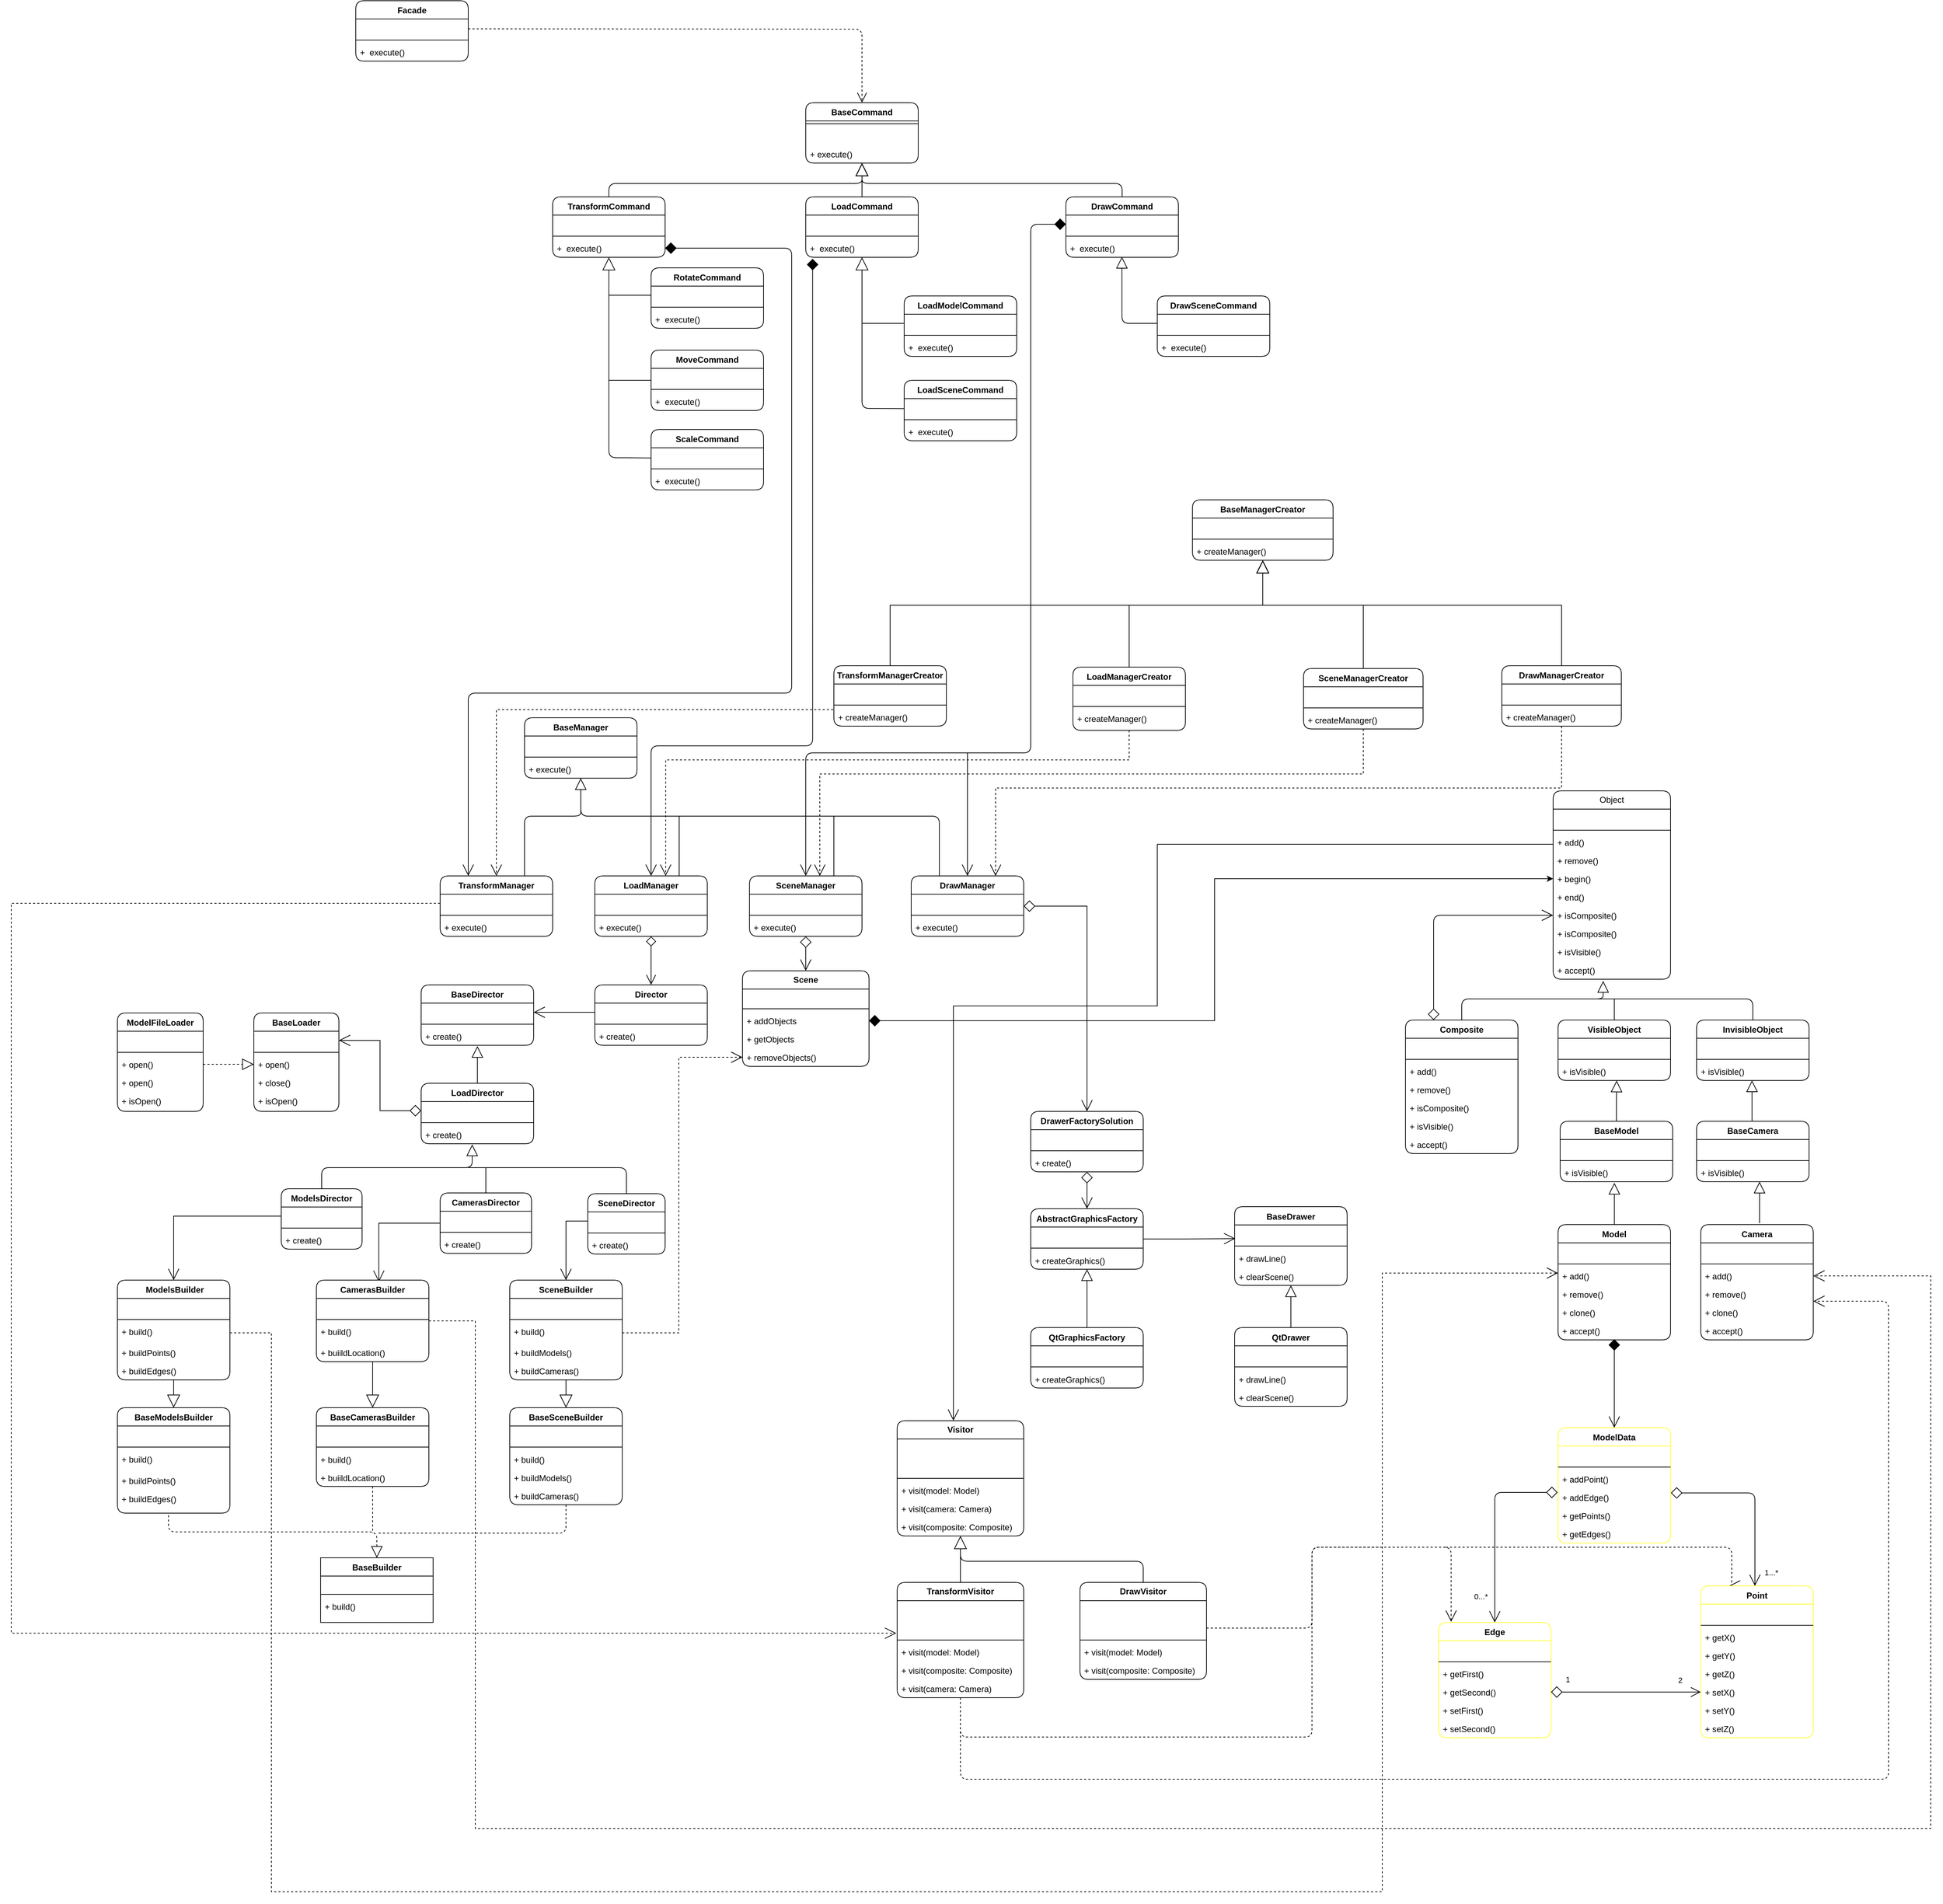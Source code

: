 <mxfile version="21.2.8" type="device">
  <diagram name="Страница 1" id="2MGMtZlh2h4HA8_L39vP">
    <mxGraphModel dx="4668" dy="2012" grid="1" gridSize="10" guides="1" tooltips="1" connect="1" arrows="1" fold="1" page="1" pageScale="1" pageWidth="827" pageHeight="1169" math="0" shadow="0">
      <root>
        <mxCell id="0" />
        <mxCell id="1" parent="0" />
        <mxCell id="AC55zJXRTk2Af3ENXTTx-81" value="Object" style="swimlane;fontStyle=0;childLayout=stackLayout;horizontal=1;startSize=26;fillColor=none;horizontalStack=0;resizeParent=1;resizeParentMax=0;resizeLast=0;collapsible=1;marginBottom=0;whiteSpace=wrap;html=1;labelBackgroundColor=none;rounded=1;" parent="1" vertex="1">
          <mxGeometry x="-617" y="464" width="167" height="268" as="geometry" />
        </mxCell>
        <mxCell id="AC55zJXRTk2Af3ENXTTx-82" value="&amp;nbsp;" style="text;strokeColor=none;fillColor=none;align=left;verticalAlign=top;spacingLeft=4;spacingRight=4;overflow=hidden;rotatable=0;points=[[0,0.5],[1,0.5]];portConstraint=eastwest;whiteSpace=wrap;html=1;labelBackgroundColor=none;rounded=1;" parent="AC55zJXRTk2Af3ENXTTx-81" vertex="1">
          <mxGeometry y="26" width="167" height="26" as="geometry" />
        </mxCell>
        <mxCell id="AC55zJXRTk2Af3ENXTTx-83" value="" style="line;strokeWidth=1;fillColor=none;align=left;verticalAlign=middle;spacingTop=-1;spacingLeft=3;spacingRight=3;rotatable=0;labelPosition=right;points=[];portConstraint=eastwest;labelBackgroundColor=none;rounded=1;" parent="AC55zJXRTk2Af3ENXTTx-81" vertex="1">
          <mxGeometry y="52" width="167" height="8" as="geometry" />
        </mxCell>
        <mxCell id="AC55zJXRTk2Af3ENXTTx-85" value="+ add()" style="text;strokeColor=none;fillColor=none;align=left;verticalAlign=top;spacingLeft=4;spacingRight=4;overflow=hidden;rotatable=0;points=[[0,0.5],[1,0.5]];portConstraint=eastwest;whiteSpace=wrap;html=1;labelBackgroundColor=none;rounded=1;" parent="AC55zJXRTk2Af3ENXTTx-81" vertex="1">
          <mxGeometry y="60" width="167" height="26" as="geometry" />
        </mxCell>
        <mxCell id="AC55zJXRTk2Af3ENXTTx-87" value="+ remove()" style="text;strokeColor=none;fillColor=none;align=left;verticalAlign=top;spacingLeft=4;spacingRight=4;overflow=hidden;rotatable=0;points=[[0,0.5],[1,0.5]];portConstraint=eastwest;whiteSpace=wrap;html=1;labelBackgroundColor=none;rounded=1;" parent="AC55zJXRTk2Af3ENXTTx-81" vertex="1">
          <mxGeometry y="86" width="167" height="26" as="geometry" />
        </mxCell>
        <mxCell id="AC55zJXRTk2Af3ENXTTx-86" value="+ begin()" style="text;strokeColor=none;fillColor=none;align=left;verticalAlign=top;spacingLeft=4;spacingRight=4;overflow=hidden;rotatable=0;points=[[0,0.5],[1,0.5]];portConstraint=eastwest;whiteSpace=wrap;html=1;labelBackgroundColor=none;rounded=1;" parent="AC55zJXRTk2Af3ENXTTx-81" vertex="1">
          <mxGeometry y="112" width="167" height="26" as="geometry" />
        </mxCell>
        <mxCell id="ZS2a5JCTpxbZI_sAwt14-38" value="+ end()" style="text;strokeColor=none;fillColor=none;align=left;verticalAlign=top;spacingLeft=4;spacingRight=4;overflow=hidden;rotatable=0;points=[[0,0.5],[1,0.5]];portConstraint=eastwest;whiteSpace=wrap;html=1;labelBackgroundColor=none;rounded=1;" parent="AC55zJXRTk2Af3ENXTTx-81" vertex="1">
          <mxGeometry y="138" width="167" height="26" as="geometry" />
        </mxCell>
        <mxCell id="ZS2a5JCTpxbZI_sAwt14-418" value="+ isComposite()" style="text;strokeColor=none;fillColor=none;align=left;verticalAlign=top;spacingLeft=4;spacingRight=4;overflow=hidden;rotatable=0;points=[[0,0.5],[1,0.5]];portConstraint=eastwest;whiteSpace=wrap;html=1;labelBackgroundColor=none;rounded=1;" parent="AC55zJXRTk2Af3ENXTTx-81" vertex="1">
          <mxGeometry y="164" width="167" height="26" as="geometry" />
        </mxCell>
        <mxCell id="AC55zJXRTk2Af3ENXTTx-88" value="+ isComposite()" style="text;strokeColor=none;fillColor=none;align=left;verticalAlign=top;spacingLeft=4;spacingRight=4;overflow=hidden;rotatable=0;points=[[0,0.5],[1,0.5]];portConstraint=eastwest;whiteSpace=wrap;html=1;labelBackgroundColor=none;rounded=1;" parent="AC55zJXRTk2Af3ENXTTx-81" vertex="1">
          <mxGeometry y="190" width="167" height="26" as="geometry" />
        </mxCell>
        <mxCell id="ZS2a5JCTpxbZI_sAwt14-282" value="+ isVisible()" style="text;strokeColor=none;fillColor=none;align=left;verticalAlign=top;spacingLeft=4;spacingRight=4;overflow=hidden;rotatable=0;points=[[0,0.5],[1,0.5]];portConstraint=eastwest;whiteSpace=wrap;html=1;labelBackgroundColor=none;rounded=1;" parent="AC55zJXRTk2Af3ENXTTx-81" vertex="1">
          <mxGeometry y="216" width="167" height="26" as="geometry" />
        </mxCell>
        <mxCell id="ZS2a5JCTpxbZI_sAwt14-404" value="+ accept()" style="text;strokeColor=none;fillColor=none;align=left;verticalAlign=top;spacingLeft=4;spacingRight=4;overflow=hidden;rotatable=0;points=[[0,0.5],[1,0.5]];portConstraint=eastwest;whiteSpace=wrap;html=1;labelBackgroundColor=none;rounded=1;" parent="AC55zJXRTk2Af3ENXTTx-81" vertex="1">
          <mxGeometry y="242" width="167" height="26" as="geometry" />
        </mxCell>
        <mxCell id="ZS2a5JCTpxbZI_sAwt14-23" style="edgeStyle=orthogonalEdgeStyle;rounded=0;orthogonalLoop=1;jettySize=auto;html=1;entryX=0.5;entryY=0.962;entryDx=0;entryDy=0;entryPerimeter=0;endSize=14;endArrow=diamond;endFill=1;startArrow=open;startFill=0;startSize=14;" parent="1" source="AC55zJXRTk2Af3ENXTTx-91" target="AC55zJXRTk2Af3ENXTTx-155" edge="1">
          <mxGeometry relative="1" as="geometry" />
        </mxCell>
        <mxCell id="AC55zJXRTk2Af3ENXTTx-91" value="ModelData" style="swimlane;fontStyle=1;align=center;verticalAlign=top;childLayout=stackLayout;horizontal=1;startSize=26;horizontalStack=0;resizeParent=1;resizeParentMax=0;resizeLast=0;collapsible=1;marginBottom=0;whiteSpace=wrap;html=1;labelBackgroundColor=none;rounded=1;strokeColor=#FFFF33;" parent="1" vertex="1">
          <mxGeometry x="-610" y="1370" width="160" height="164" as="geometry" />
        </mxCell>
        <mxCell id="AC55zJXRTk2Af3ENXTTx-92" value="&amp;nbsp;" style="text;strokeColor=none;fillColor=none;align=left;verticalAlign=top;spacingLeft=4;spacingRight=4;overflow=hidden;rotatable=0;points=[[0,0.5],[1,0.5]];portConstraint=eastwest;whiteSpace=wrap;html=1;labelBackgroundColor=none;rounded=1;" parent="AC55zJXRTk2Af3ENXTTx-91" vertex="1">
          <mxGeometry y="26" width="160" height="26" as="geometry" />
        </mxCell>
        <mxCell id="AC55zJXRTk2Af3ENXTTx-93" value="" style="line;strokeWidth=1;fillColor=none;align=left;verticalAlign=middle;spacingTop=-1;spacingLeft=3;spacingRight=3;rotatable=0;labelPosition=right;points=[];portConstraint=eastwest;labelBackgroundColor=none;rounded=1;" parent="AC55zJXRTk2Af3ENXTTx-91" vertex="1">
          <mxGeometry y="52" width="160" height="8" as="geometry" />
        </mxCell>
        <mxCell id="AC55zJXRTk2Af3ENXTTx-94" value="+ addPoint()" style="text;strokeColor=none;fillColor=none;align=left;verticalAlign=top;spacingLeft=4;spacingRight=4;overflow=hidden;rotatable=0;points=[[0,0.5],[1,0.5]];portConstraint=eastwest;whiteSpace=wrap;html=1;labelBackgroundColor=none;rounded=1;" parent="AC55zJXRTk2Af3ENXTTx-91" vertex="1">
          <mxGeometry y="60" width="160" height="26" as="geometry" />
        </mxCell>
        <mxCell id="AC55zJXRTk2Af3ENXTTx-119" value="+ addEdge()" style="text;strokeColor=none;fillColor=none;align=left;verticalAlign=top;spacingLeft=4;spacingRight=4;overflow=hidden;rotatable=0;points=[[0,0.5],[1,0.5]];portConstraint=eastwest;whiteSpace=wrap;html=1;labelBackgroundColor=none;rounded=1;" parent="AC55zJXRTk2Af3ENXTTx-91" vertex="1">
          <mxGeometry y="86" width="160" height="26" as="geometry" />
        </mxCell>
        <mxCell id="AC55zJXRTk2Af3ENXTTx-120" value="+ getPoints()" style="text;strokeColor=none;fillColor=none;align=left;verticalAlign=top;spacingLeft=4;spacingRight=4;overflow=hidden;rotatable=0;points=[[0,0.5],[1,0.5]];portConstraint=eastwest;whiteSpace=wrap;html=1;labelBackgroundColor=none;rounded=1;" parent="AC55zJXRTk2Af3ENXTTx-91" vertex="1">
          <mxGeometry y="112" width="160" height="26" as="geometry" />
        </mxCell>
        <mxCell id="AC55zJXRTk2Af3ENXTTx-121" value="+ getEdges()" style="text;strokeColor=none;fillColor=none;align=left;verticalAlign=top;spacingLeft=4;spacingRight=4;overflow=hidden;rotatable=0;points=[[0,0.5],[1,0.5]];portConstraint=eastwest;whiteSpace=wrap;html=1;labelBackgroundColor=none;rounded=1;" parent="AC55zJXRTk2Af3ENXTTx-91" vertex="1">
          <mxGeometry y="138" width="160" height="26" as="geometry" />
        </mxCell>
        <mxCell id="ZS2a5JCTpxbZI_sAwt14-18" style="edgeStyle=orthogonalEdgeStyle;rounded=1;orthogonalLoop=1;jettySize=auto;html=1;entryX=-0.004;entryY=0.231;entryDx=0;entryDy=0;entryPerimeter=0;endArrow=diamond;endFill=0;startArrow=open;startFill=0;endSize=14;startSize=14;" parent="1" source="AC55zJXRTk2Af3ENXTTx-95" target="AC55zJXRTk2Af3ENXTTx-119" edge="1">
          <mxGeometry relative="1" as="geometry" />
        </mxCell>
        <mxCell id="ZS2a5JCTpxbZI_sAwt14-20" value="0...*" style="edgeLabel;html=1;align=center;verticalAlign=middle;resizable=0;points=[];" parent="ZS2a5JCTpxbZI_sAwt14-18" vertex="1" connectable="0">
          <mxGeometry x="-0.614" y="2" relative="1" as="geometry">
            <mxPoint x="-18" y="16" as="offset" />
          </mxGeometry>
        </mxCell>
        <mxCell id="AC55zJXRTk2Af3ENXTTx-95" value="Edge" style="swimlane;fontStyle=1;align=center;verticalAlign=top;childLayout=stackLayout;horizontal=1;startSize=26;horizontalStack=0;resizeParent=1;resizeParentMax=0;resizeLast=0;collapsible=1;marginBottom=0;whiteSpace=wrap;html=1;labelBackgroundColor=none;rounded=1;strokeColor=#FFFF33;" parent="1" vertex="1">
          <mxGeometry x="-780" y="1647" width="160" height="164" as="geometry" />
        </mxCell>
        <mxCell id="AC55zJXRTk2Af3ENXTTx-96" value="&amp;nbsp;" style="text;strokeColor=none;fillColor=none;align=left;verticalAlign=top;spacingLeft=4;spacingRight=4;overflow=hidden;rotatable=0;points=[[0,0.5],[1,0.5]];portConstraint=eastwest;whiteSpace=wrap;html=1;labelBackgroundColor=none;rounded=1;" parent="AC55zJXRTk2Af3ENXTTx-95" vertex="1">
          <mxGeometry y="26" width="160" height="26" as="geometry" />
        </mxCell>
        <mxCell id="AC55zJXRTk2Af3ENXTTx-97" value="" style="line;strokeWidth=1;fillColor=none;align=left;verticalAlign=middle;spacingTop=-1;spacingLeft=3;spacingRight=3;rotatable=0;labelPosition=right;points=[];portConstraint=eastwest;labelBackgroundColor=none;rounded=1;" parent="AC55zJXRTk2Af3ENXTTx-95" vertex="1">
          <mxGeometry y="52" width="160" height="8" as="geometry" />
        </mxCell>
        <mxCell id="AC55zJXRTk2Af3ENXTTx-98" value="+ getFirst()" style="text;strokeColor=none;fillColor=none;align=left;verticalAlign=top;spacingLeft=4;spacingRight=4;overflow=hidden;rotatable=0;points=[[0,0.5],[1,0.5]];portConstraint=eastwest;whiteSpace=wrap;html=1;labelBackgroundColor=none;rounded=1;" parent="AC55zJXRTk2Af3ENXTTx-95" vertex="1">
          <mxGeometry y="60" width="160" height="26" as="geometry" />
        </mxCell>
        <mxCell id="AC55zJXRTk2Af3ENXTTx-108" value="+ getSecond()" style="text;strokeColor=none;fillColor=none;align=left;verticalAlign=top;spacingLeft=4;spacingRight=4;overflow=hidden;rotatable=0;points=[[0,0.5],[1,0.5]];portConstraint=eastwest;whiteSpace=wrap;html=1;labelBackgroundColor=none;rounded=1;" parent="AC55zJXRTk2Af3ENXTTx-95" vertex="1">
          <mxGeometry y="86" width="160" height="26" as="geometry" />
        </mxCell>
        <mxCell id="AC55zJXRTk2Af3ENXTTx-107" value="+ setFirst()" style="text;strokeColor=none;fillColor=none;align=left;verticalAlign=top;spacingLeft=4;spacingRight=4;overflow=hidden;rotatable=0;points=[[0,0.5],[1,0.5]];portConstraint=eastwest;whiteSpace=wrap;html=1;labelBackgroundColor=none;rounded=1;" parent="AC55zJXRTk2Af3ENXTTx-95" vertex="1">
          <mxGeometry y="112" width="160" height="26" as="geometry" />
        </mxCell>
        <mxCell id="AC55zJXRTk2Af3ENXTTx-109" value="+ setSecond()" style="text;strokeColor=none;fillColor=none;align=left;verticalAlign=top;spacingLeft=4;spacingRight=4;overflow=hidden;rotatable=0;points=[[0,0.5],[1,0.5]];portConstraint=eastwest;whiteSpace=wrap;html=1;labelBackgroundColor=none;rounded=1;" parent="AC55zJXRTk2Af3ENXTTx-95" vertex="1">
          <mxGeometry y="138" width="160" height="26" as="geometry" />
        </mxCell>
        <mxCell id="ZS2a5JCTpxbZI_sAwt14-19" style="edgeStyle=orthogonalEdgeStyle;rounded=1;orthogonalLoop=1;jettySize=auto;html=1;entryX=1.003;entryY=0.259;entryDx=0;entryDy=0;entryPerimeter=0;endSize=14;startSize=14;endArrow=diamond;endFill=0;startArrow=open;startFill=0;" parent="1" source="AC55zJXRTk2Af3ENXTTx-99" target="AC55zJXRTk2Af3ENXTTx-119" edge="1">
          <mxGeometry relative="1" as="geometry">
            <Array as="points">
              <mxPoint x="-330" y="1463" />
            </Array>
          </mxGeometry>
        </mxCell>
        <mxCell id="ZS2a5JCTpxbZI_sAwt14-21" value="1...*" style="edgeLabel;html=1;align=center;verticalAlign=middle;resizable=0;points=[];" parent="ZS2a5JCTpxbZI_sAwt14-19" vertex="1" connectable="0">
          <mxGeometry x="-0.758" y="-1" relative="1" as="geometry">
            <mxPoint x="22" y="11" as="offset" />
          </mxGeometry>
        </mxCell>
        <mxCell id="ZS2a5JCTpxbZI_sAwt14-475" style="edgeStyle=orthogonalEdgeStyle;rounded=1;orthogonalLoop=1;jettySize=auto;html=1;exitX=0.25;exitY=0;exitDx=0;exitDy=0;endArrow=none;endFill=0;dashed=1;startArrow=open;startFill=0;startSize=14;" parent="1" source="AC55zJXRTk2Af3ENXTTx-99" edge="1">
          <mxGeometry relative="1" as="geometry">
            <mxPoint x="-770" y="1540" as="targetPoint" />
            <Array as="points">
              <mxPoint x="-363" y="1540" />
            </Array>
          </mxGeometry>
        </mxCell>
        <mxCell id="AC55zJXRTk2Af3ENXTTx-99" value="Point" style="swimlane;fontStyle=1;align=center;verticalAlign=top;childLayout=stackLayout;horizontal=1;startSize=26;horizontalStack=0;resizeParent=1;resizeParentMax=0;resizeLast=0;collapsible=1;marginBottom=0;whiteSpace=wrap;html=1;labelBackgroundColor=none;rounded=1;strokeColor=#FFFF33;" parent="1" vertex="1">
          <mxGeometry x="-407" y="1595" width="160" height="216" as="geometry" />
        </mxCell>
        <mxCell id="AC55zJXRTk2Af3ENXTTx-100" value="&amp;nbsp;" style="text;strokeColor=none;fillColor=none;align=left;verticalAlign=top;spacingLeft=4;spacingRight=4;overflow=hidden;rotatable=0;points=[[0,0.5],[1,0.5]];portConstraint=eastwest;whiteSpace=wrap;html=1;labelBackgroundColor=none;rounded=1;" parent="AC55zJXRTk2Af3ENXTTx-99" vertex="1">
          <mxGeometry y="26" width="160" height="26" as="geometry" />
        </mxCell>
        <mxCell id="AC55zJXRTk2Af3ENXTTx-101" value="" style="line;strokeWidth=1;fillColor=none;align=left;verticalAlign=middle;spacingTop=-1;spacingLeft=3;spacingRight=3;rotatable=0;labelPosition=right;points=[];portConstraint=eastwest;labelBackgroundColor=none;rounded=1;" parent="AC55zJXRTk2Af3ENXTTx-99" vertex="1">
          <mxGeometry y="52" width="160" height="8" as="geometry" />
        </mxCell>
        <mxCell id="AC55zJXRTk2Af3ENXTTx-104" value="+ getX()" style="text;strokeColor=none;fillColor=none;align=left;verticalAlign=top;spacingLeft=4;spacingRight=4;overflow=hidden;rotatable=0;points=[[0,0.5],[1,0.5]];portConstraint=eastwest;whiteSpace=wrap;html=1;labelBackgroundColor=none;rounded=1;" parent="AC55zJXRTk2Af3ENXTTx-99" vertex="1">
          <mxGeometry y="60" width="160" height="26" as="geometry" />
        </mxCell>
        <mxCell id="vJOmCkJrvaCEBm1dGc88-1" value="+ getY()" style="text;strokeColor=none;fillColor=none;align=left;verticalAlign=top;spacingLeft=4;spacingRight=4;overflow=hidden;rotatable=0;points=[[0,0.5],[1,0.5]];portConstraint=eastwest;whiteSpace=wrap;html=1;labelBackgroundColor=none;rounded=1;" parent="AC55zJXRTk2Af3ENXTTx-99" vertex="1">
          <mxGeometry y="86" width="160" height="26" as="geometry" />
        </mxCell>
        <mxCell id="vJOmCkJrvaCEBm1dGc88-2" value="+ getZ()" style="text;strokeColor=none;fillColor=none;align=left;verticalAlign=top;spacingLeft=4;spacingRight=4;overflow=hidden;rotatable=0;points=[[0,0.5],[1,0.5]];portConstraint=eastwest;whiteSpace=wrap;html=1;labelBackgroundColor=none;rounded=1;" parent="AC55zJXRTk2Af3ENXTTx-99" vertex="1">
          <mxGeometry y="112" width="160" height="26" as="geometry" />
        </mxCell>
        <mxCell id="AC55zJXRTk2Af3ENXTTx-118" value="+ setX()" style="text;strokeColor=none;fillColor=none;align=left;verticalAlign=top;spacingLeft=4;spacingRight=4;overflow=hidden;rotatable=0;points=[[0,0.5],[1,0.5]];portConstraint=eastwest;whiteSpace=wrap;html=1;labelBackgroundColor=none;rounded=1;" parent="AC55zJXRTk2Af3ENXTTx-99" vertex="1">
          <mxGeometry y="138" width="160" height="26" as="geometry" />
        </mxCell>
        <mxCell id="vJOmCkJrvaCEBm1dGc88-3" value="+ setY()" style="text;strokeColor=none;fillColor=none;align=left;verticalAlign=top;spacingLeft=4;spacingRight=4;overflow=hidden;rotatable=0;points=[[0,0.5],[1,0.5]];portConstraint=eastwest;whiteSpace=wrap;html=1;labelBackgroundColor=none;rounded=1;" parent="AC55zJXRTk2Af3ENXTTx-99" vertex="1">
          <mxGeometry y="164" width="160" height="26" as="geometry" />
        </mxCell>
        <mxCell id="vJOmCkJrvaCEBm1dGc88-4" value="+ setZ()" style="text;strokeColor=none;fillColor=none;align=left;verticalAlign=top;spacingLeft=4;spacingRight=4;overflow=hidden;rotatable=0;points=[[0,0.5],[1,0.5]];portConstraint=eastwest;whiteSpace=wrap;html=1;labelBackgroundColor=none;rounded=1;" parent="AC55zJXRTk2Af3ENXTTx-99" vertex="1">
          <mxGeometry y="190" width="160" height="26" as="geometry" />
        </mxCell>
        <mxCell id="AC55zJXRTk2Af3ENXTTx-115" value="" style="endArrow=open;html=1;endSize=12;startArrow=diamond;startSize=14;startFill=0;edgeStyle=orthogonalEdgeStyle;rounded=1;endFill=0;labelBackgroundColor=none;fontColor=default;" parent="1" source="AC55zJXRTk2Af3ENXTTx-108" target="AC55zJXRTk2Af3ENXTTx-118" edge="1">
          <mxGeometry x="-0.125" y="10" relative="1" as="geometry">
            <mxPoint x="-610" y="1747" as="sourcePoint" />
            <mxPoint x="-410" y="1770" as="targetPoint" />
            <Array as="points" />
            <mxPoint as="offset" />
          </mxGeometry>
        </mxCell>
        <mxCell id="AC55zJXRTk2Af3ENXTTx-116" value="1" style="edgeLabel;resizable=0;html=1;align=left;verticalAlign=top;labelBackgroundColor=none;rounded=1;" parent="AC55zJXRTk2Af3ENXTTx-115" connectable="0" vertex="1">
          <mxGeometry x="-1" relative="1" as="geometry">
            <mxPoint x="19" y="-31" as="offset" />
          </mxGeometry>
        </mxCell>
        <mxCell id="AC55zJXRTk2Af3ENXTTx-117" value="2" style="edgeLabel;resizable=0;html=1;align=right;verticalAlign=top;labelBackgroundColor=none;rounded=1;" parent="AC55zJXRTk2Af3ENXTTx-115" connectable="0" vertex="1">
          <mxGeometry x="1" relative="1" as="geometry">
            <mxPoint x="-26" y="-30" as="offset" />
          </mxGeometry>
        </mxCell>
        <mxCell id="ZS2a5JCTpxbZI_sAwt14-416" style="edgeStyle=orthogonalEdgeStyle;rounded=0;orthogonalLoop=1;jettySize=auto;html=1;entryX=0.482;entryY=1.064;entryDx=0;entryDy=0;entryPerimeter=0;endArrow=block;endFill=0;endSize=14;" parent="1" source="AC55zJXRTk2Af3ENXTTx-123" target="ZS2a5JCTpxbZI_sAwt14-409" edge="1">
          <mxGeometry relative="1" as="geometry">
            <Array as="points">
              <mxPoint x="-530" y="1039" />
            </Array>
          </mxGeometry>
        </mxCell>
        <mxCell id="AC55zJXRTk2Af3ENXTTx-123" value="Model" style="swimlane;fontStyle=1;align=center;verticalAlign=top;childLayout=stackLayout;horizontal=1;startSize=26;horizontalStack=0;resizeParent=1;resizeParentMax=0;resizeLast=0;collapsible=1;marginBottom=0;whiteSpace=wrap;html=1;labelBackgroundColor=none;rounded=1;" parent="1" vertex="1">
          <mxGeometry x="-610" y="1081" width="160" height="164" as="geometry" />
        </mxCell>
        <mxCell id="AC55zJXRTk2Af3ENXTTx-124" value="&amp;nbsp;" style="text;strokeColor=none;fillColor=none;align=left;verticalAlign=top;spacingLeft=4;spacingRight=4;overflow=hidden;rotatable=0;points=[[0,0.5],[1,0.5]];portConstraint=eastwest;whiteSpace=wrap;html=1;labelBackgroundColor=none;rounded=1;" parent="AC55zJXRTk2Af3ENXTTx-123" vertex="1">
          <mxGeometry y="26" width="160" height="26" as="geometry" />
        </mxCell>
        <mxCell id="AC55zJXRTk2Af3ENXTTx-125" value="" style="line;strokeWidth=1;fillColor=none;align=left;verticalAlign=middle;spacingTop=-1;spacingLeft=3;spacingRight=3;rotatable=0;labelPosition=right;points=[];portConstraint=eastwest;labelBackgroundColor=none;rounded=1;" parent="AC55zJXRTk2Af3ENXTTx-123" vertex="1">
          <mxGeometry y="52" width="160" height="8" as="geometry" />
        </mxCell>
        <mxCell id="ZS2a5JCTpxbZI_sAwt14-264" value="+ add()" style="text;strokeColor=none;fillColor=none;align=left;verticalAlign=top;spacingLeft=4;spacingRight=4;overflow=hidden;rotatable=0;points=[[0,0.5],[1,0.5]];portConstraint=eastwest;whiteSpace=wrap;html=1;labelBackgroundColor=none;rounded=1;" parent="AC55zJXRTk2Af3ENXTTx-123" vertex="1">
          <mxGeometry y="60" width="160" height="26" as="geometry" />
        </mxCell>
        <mxCell id="ZS2a5JCTpxbZI_sAwt14-266" value="+ remove()" style="text;strokeColor=none;fillColor=none;align=left;verticalAlign=top;spacingLeft=4;spacingRight=4;overflow=hidden;rotatable=0;points=[[0,0.5],[1,0.5]];portConstraint=eastwest;whiteSpace=wrap;html=1;labelBackgroundColor=none;rounded=1;" parent="AC55zJXRTk2Af3ENXTTx-123" vertex="1">
          <mxGeometry y="86" width="160" height="26" as="geometry" />
        </mxCell>
        <mxCell id="AC55zJXRTk2Af3ENXTTx-131" value="+ clone()" style="text;strokeColor=none;fillColor=none;align=left;verticalAlign=top;spacingLeft=4;spacingRight=4;overflow=hidden;rotatable=0;points=[[0,0.5],[1,0.5]];portConstraint=eastwest;whiteSpace=wrap;html=1;labelBackgroundColor=none;rounded=1;" parent="AC55zJXRTk2Af3ENXTTx-123" vertex="1">
          <mxGeometry y="112" width="160" height="26" as="geometry" />
        </mxCell>
        <mxCell id="AC55zJXRTk2Af3ENXTTx-155" value="+ accept()" style="text;strokeColor=none;fillColor=none;align=left;verticalAlign=top;spacingLeft=4;spacingRight=4;overflow=hidden;rotatable=0;points=[[0,0.5],[1,0.5]];portConstraint=eastwest;whiteSpace=wrap;html=1;labelBackgroundColor=none;rounded=1;" parent="AC55zJXRTk2Af3ENXTTx-123" vertex="1">
          <mxGeometry y="138" width="160" height="26" as="geometry" />
        </mxCell>
        <mxCell id="AC55zJXRTk2Af3ENXTTx-144" value="Camera" style="swimlane;fontStyle=1;align=center;verticalAlign=top;childLayout=stackLayout;horizontal=1;startSize=26;horizontalStack=0;resizeParent=1;resizeParentMax=0;resizeLast=0;collapsible=1;marginBottom=0;whiteSpace=wrap;html=1;labelBackgroundColor=none;rounded=1;" parent="1" vertex="1">
          <mxGeometry x="-407" y="1081" width="160" height="164" as="geometry" />
        </mxCell>
        <mxCell id="AC55zJXRTk2Af3ENXTTx-145" value="&amp;nbsp;" style="text;strokeColor=none;fillColor=none;align=left;verticalAlign=top;spacingLeft=4;spacingRight=4;overflow=hidden;rotatable=0;points=[[0,0.5],[1,0.5]];portConstraint=eastwest;whiteSpace=wrap;html=1;labelBackgroundColor=none;rounded=1;" parent="AC55zJXRTk2Af3ENXTTx-144" vertex="1">
          <mxGeometry y="26" width="160" height="26" as="geometry" />
        </mxCell>
        <mxCell id="AC55zJXRTk2Af3ENXTTx-146" value="" style="line;strokeWidth=1;fillColor=none;align=left;verticalAlign=middle;spacingTop=-1;spacingLeft=3;spacingRight=3;rotatable=0;labelPosition=right;points=[];portConstraint=eastwest;labelBackgroundColor=none;rounded=1;" parent="AC55zJXRTk2Af3ENXTTx-144" vertex="1">
          <mxGeometry y="52" width="160" height="8" as="geometry" />
        </mxCell>
        <mxCell id="ZS2a5JCTpxbZI_sAwt14-265" value="+ add()" style="text;strokeColor=none;fillColor=none;align=left;verticalAlign=top;spacingLeft=4;spacingRight=4;overflow=hidden;rotatable=0;points=[[0,0.5],[1,0.5]];portConstraint=eastwest;whiteSpace=wrap;html=1;labelBackgroundColor=none;rounded=1;" parent="AC55zJXRTk2Af3ENXTTx-144" vertex="1">
          <mxGeometry y="60" width="160" height="26" as="geometry" />
        </mxCell>
        <mxCell id="ZS2a5JCTpxbZI_sAwt14-267" value="+ remove()" style="text;strokeColor=none;fillColor=none;align=left;verticalAlign=top;spacingLeft=4;spacingRight=4;overflow=hidden;rotatable=0;points=[[0,0.5],[1,0.5]];portConstraint=eastwest;whiteSpace=wrap;html=1;labelBackgroundColor=none;rounded=1;" parent="AC55zJXRTk2Af3ENXTTx-144" vertex="1">
          <mxGeometry y="86" width="160" height="26" as="geometry" />
        </mxCell>
        <mxCell id="AC55zJXRTk2Af3ENXTTx-147" value="+ clone()" style="text;strokeColor=none;fillColor=none;align=left;verticalAlign=top;spacingLeft=4;spacingRight=4;overflow=hidden;rotatable=0;points=[[0,0.5],[1,0.5]];portConstraint=eastwest;whiteSpace=wrap;html=1;labelBackgroundColor=none;rounded=1;" parent="AC55zJXRTk2Af3ENXTTx-144" vertex="1">
          <mxGeometry y="112" width="160" height="26" as="geometry" />
        </mxCell>
        <mxCell id="AC55zJXRTk2Af3ENXTTx-156" value="+ accept()" style="text;strokeColor=none;fillColor=none;align=left;verticalAlign=top;spacingLeft=4;spacingRight=4;overflow=hidden;rotatable=0;points=[[0,0.5],[1,0.5]];portConstraint=eastwest;whiteSpace=wrap;html=1;labelBackgroundColor=none;rounded=1;" parent="AC55zJXRTk2Af3ENXTTx-144" vertex="1">
          <mxGeometry y="138" width="160" height="26" as="geometry" />
        </mxCell>
        <mxCell id="ZS2a5JCTpxbZI_sAwt14-428" style="edgeStyle=orthogonalEdgeStyle;rounded=1;orthogonalLoop=1;jettySize=auto;html=1;entryX=0.426;entryY=1.097;entryDx=0;entryDy=0;entryPerimeter=0;endArrow=block;endFill=0;endSize=14;" parent="1" source="AC55zJXRTk2Af3ENXTTx-157" target="ZS2a5JCTpxbZI_sAwt14-404" edge="1">
          <mxGeometry relative="1" as="geometry">
            <Array as="points">
              <mxPoint x="-747" y="760" />
              <mxPoint x="-546" y="760" />
            </Array>
          </mxGeometry>
        </mxCell>
        <mxCell id="ZS2a5JCTpxbZI_sAwt14-431" style="edgeStyle=orthogonalEdgeStyle;rounded=1;orthogonalLoop=1;jettySize=auto;html=1;exitX=0.25;exitY=0;exitDx=0;exitDy=0;entryX=0;entryY=0.5;entryDx=0;entryDy=0;startArrow=diamond;startFill=0;endArrow=open;endFill=0;endSize=14;startSize=14;" parent="1" source="AC55zJXRTk2Af3ENXTTx-157" target="ZS2a5JCTpxbZI_sAwt14-418" edge="1">
          <mxGeometry relative="1" as="geometry" />
        </mxCell>
        <mxCell id="AC55zJXRTk2Af3ENXTTx-157" value="Composite" style="swimlane;fontStyle=1;align=center;verticalAlign=top;childLayout=stackLayout;horizontal=1;startSize=26;horizontalStack=0;resizeParent=1;resizeParentMax=0;resizeLast=0;collapsible=1;marginBottom=0;whiteSpace=wrap;html=1;labelBackgroundColor=none;rounded=1;" parent="1" vertex="1">
          <mxGeometry x="-827" y="790" width="160" height="190" as="geometry" />
        </mxCell>
        <mxCell id="AC55zJXRTk2Af3ENXTTx-158" value="&amp;nbsp;" style="text;strokeColor=none;fillColor=none;align=left;verticalAlign=top;spacingLeft=4;spacingRight=4;overflow=hidden;rotatable=0;points=[[0,0.5],[1,0.5]];portConstraint=eastwest;whiteSpace=wrap;html=1;labelBackgroundColor=none;rounded=1;" parent="AC55zJXRTk2Af3ENXTTx-157" vertex="1">
          <mxGeometry y="26" width="160" height="26" as="geometry" />
        </mxCell>
        <mxCell id="AC55zJXRTk2Af3ENXTTx-159" value="" style="line;strokeWidth=1;fillColor=none;align=left;verticalAlign=middle;spacingTop=-1;spacingLeft=3;spacingRight=3;rotatable=0;labelPosition=right;points=[];portConstraint=eastwest;labelBackgroundColor=none;rounded=1;" parent="AC55zJXRTk2Af3ENXTTx-157" vertex="1">
          <mxGeometry y="52" width="160" height="8" as="geometry" />
        </mxCell>
        <mxCell id="ZS2a5JCTpxbZI_sAwt14-269" value="+ add()" style="text;strokeColor=none;fillColor=none;align=left;verticalAlign=top;spacingLeft=4;spacingRight=4;overflow=hidden;rotatable=0;points=[[0,0.5],[1,0.5]];portConstraint=eastwest;whiteSpace=wrap;html=1;labelBackgroundColor=none;rounded=1;" parent="AC55zJXRTk2Af3ENXTTx-157" vertex="1">
          <mxGeometry y="60" width="160" height="26" as="geometry" />
        </mxCell>
        <mxCell id="ZS2a5JCTpxbZI_sAwt14-268" value="+ remove()" style="text;strokeColor=none;fillColor=none;align=left;verticalAlign=top;spacingLeft=4;spacingRight=4;overflow=hidden;rotatable=0;points=[[0,0.5],[1,0.5]];portConstraint=eastwest;whiteSpace=wrap;html=1;labelBackgroundColor=none;rounded=1;" parent="AC55zJXRTk2Af3ENXTTx-157" vertex="1">
          <mxGeometry y="86" width="160" height="26" as="geometry" />
        </mxCell>
        <mxCell id="ZS2a5JCTpxbZI_sAwt14-278" value="+ isComposite()" style="text;strokeColor=none;fillColor=none;align=left;verticalAlign=top;spacingLeft=4;spacingRight=4;overflow=hidden;rotatable=0;points=[[0,0.5],[1,0.5]];portConstraint=eastwest;whiteSpace=wrap;html=1;labelBackgroundColor=none;rounded=1;" parent="AC55zJXRTk2Af3ENXTTx-157" vertex="1">
          <mxGeometry y="112" width="160" height="26" as="geometry" />
        </mxCell>
        <mxCell id="ZS2a5JCTpxbZI_sAwt14-279" value="+ isVisible()" style="text;strokeColor=none;fillColor=none;align=left;verticalAlign=top;spacingLeft=4;spacingRight=4;overflow=hidden;rotatable=0;points=[[0,0.5],[1,0.5]];portConstraint=eastwest;whiteSpace=wrap;html=1;labelBackgroundColor=none;rounded=1;" parent="AC55zJXRTk2Af3ENXTTx-157" vertex="1">
          <mxGeometry y="138" width="160" height="26" as="geometry" />
        </mxCell>
        <mxCell id="AC55zJXRTk2Af3ENXTTx-166" value="+ accept()" style="text;strokeColor=none;fillColor=none;align=left;verticalAlign=top;spacingLeft=4;spacingRight=4;overflow=hidden;rotatable=0;points=[[0,0.5],[1,0.5]];portConstraint=eastwest;whiteSpace=wrap;html=1;labelBackgroundColor=none;rounded=1;" parent="AC55zJXRTk2Af3ENXTTx-157" vertex="1">
          <mxGeometry y="164" width="160" height="26" as="geometry" />
        </mxCell>
        <mxCell id="ZS2a5JCTpxbZI_sAwt14-137" style="edgeStyle=orthogonalEdgeStyle;rounded=1;orthogonalLoop=1;jettySize=auto;html=1;exitX=0.75;exitY=0;exitDx=0;exitDy=0;endArrow=none;endFill=0;" parent="1" source="AC55zJXRTk2Af3ENXTTx-176" edge="1">
          <mxGeometry relative="1" as="geometry">
            <mxPoint x="-2000" y="490" as="targetPoint" />
            <Array as="points">
              <mxPoint x="-2080" y="500" />
              <mxPoint x="-2000" y="500" />
            </Array>
          </mxGeometry>
        </mxCell>
        <mxCell id="AC55zJXRTk2Af3ENXTTx-176" value="TransformManager" style="swimlane;fontStyle=1;align=center;verticalAlign=top;childLayout=stackLayout;horizontal=1;startSize=26;horizontalStack=0;resizeParent=1;resizeParentMax=0;resizeLast=0;collapsible=1;marginBottom=0;whiteSpace=wrap;html=1;labelBackgroundColor=none;rounded=1;" parent="1" vertex="1">
          <mxGeometry x="-2200" y="585" width="160" height="86" as="geometry" />
        </mxCell>
        <mxCell id="AC55zJXRTk2Af3ENXTTx-177" value="&amp;nbsp;" style="text;strokeColor=none;fillColor=none;align=left;verticalAlign=top;spacingLeft=4;spacingRight=4;overflow=hidden;rotatable=0;points=[[0,0.5],[1,0.5]];portConstraint=eastwest;whiteSpace=wrap;html=1;labelBackgroundColor=none;rounded=1;" parent="AC55zJXRTk2Af3ENXTTx-176" vertex="1">
          <mxGeometry y="26" width="160" height="26" as="geometry" />
        </mxCell>
        <mxCell id="AC55zJXRTk2Af3ENXTTx-178" value="" style="line;strokeWidth=1;fillColor=none;align=left;verticalAlign=middle;spacingTop=-1;spacingLeft=3;spacingRight=3;rotatable=0;labelPosition=right;points=[];portConstraint=eastwest;labelBackgroundColor=none;rounded=1;" parent="AC55zJXRTk2Af3ENXTTx-176" vertex="1">
          <mxGeometry y="52" width="160" height="8" as="geometry" />
        </mxCell>
        <mxCell id="ZS2a5JCTpxbZI_sAwt14-432" value="+ execute()" style="text;strokeColor=none;fillColor=none;align=left;verticalAlign=top;spacingLeft=4;spacingRight=4;overflow=hidden;rotatable=0;points=[[0,0.5],[1,0.5]];portConstraint=eastwest;whiteSpace=wrap;html=1;labelBackgroundColor=none;rounded=1;" parent="AC55zJXRTk2Af3ENXTTx-176" vertex="1">
          <mxGeometry y="60" width="160" height="26" as="geometry" />
        </mxCell>
        <mxCell id="AC55zJXRTk2Af3ENXTTx-193" style="edgeStyle=orthogonalEdgeStyle;rounded=1;orthogonalLoop=1;jettySize=auto;html=1;endArrow=none;endFill=0;labelBackgroundColor=none;fontColor=default;startArrow=open;startFill=0;startSize=14;" parent="1" source="AC55zJXRTk2Af3ENXTTx-180" edge="1">
          <mxGeometry relative="1" as="geometry">
            <mxPoint x="-1900" y="520" as="targetPoint" />
            <Array as="points">
              <mxPoint x="-1900" y="550" />
              <mxPoint x="-1900" y="550" />
            </Array>
          </mxGeometry>
        </mxCell>
        <mxCell id="ZS2a5JCTpxbZI_sAwt14-136" style="edgeStyle=orthogonalEdgeStyle;rounded=0;orthogonalLoop=1;jettySize=auto;html=1;exitX=0.75;exitY=0;exitDx=0;exitDy=0;endArrow=none;endFill=0;" parent="1" source="AC55zJXRTk2Af3ENXTTx-180" edge="1">
          <mxGeometry relative="1" as="geometry">
            <mxPoint x="-1860" y="500" as="targetPoint" />
          </mxGeometry>
        </mxCell>
        <mxCell id="ZS2a5JCTpxbZI_sAwt14-206" style="edgeStyle=orthogonalEdgeStyle;rounded=0;orthogonalLoop=1;jettySize=auto;html=1;entryX=0.5;entryY=0;entryDx=0;entryDy=0;startArrow=diamond;startFill=0;startSize=12;endSize=12;endArrow=open;endFill=0;" parent="1" source="AC55zJXRTk2Af3ENXTTx-180" target="ZS2a5JCTpxbZI_sAwt14-185" edge="1">
          <mxGeometry relative="1" as="geometry" />
        </mxCell>
        <mxCell id="AC55zJXRTk2Af3ENXTTx-180" value="LoadManager" style="swimlane;fontStyle=1;align=center;verticalAlign=top;childLayout=stackLayout;horizontal=1;startSize=26;horizontalStack=0;resizeParent=1;resizeParentMax=0;resizeLast=0;collapsible=1;marginBottom=0;whiteSpace=wrap;html=1;labelBackgroundColor=none;rounded=1;" parent="1" vertex="1">
          <mxGeometry x="-1980" y="585" width="160" height="86" as="geometry" />
        </mxCell>
        <mxCell id="AC55zJXRTk2Af3ENXTTx-181" value="&amp;nbsp;" style="text;strokeColor=none;fillColor=none;align=left;verticalAlign=top;spacingLeft=4;spacingRight=4;overflow=hidden;rotatable=0;points=[[0,0.5],[1,0.5]];portConstraint=eastwest;whiteSpace=wrap;html=1;labelBackgroundColor=none;rounded=1;" parent="AC55zJXRTk2Af3ENXTTx-180" vertex="1">
          <mxGeometry y="26" width="160" height="26" as="geometry" />
        </mxCell>
        <mxCell id="AC55zJXRTk2Af3ENXTTx-182" value="" style="line;strokeWidth=1;fillColor=none;align=left;verticalAlign=middle;spacingTop=-1;spacingLeft=3;spacingRight=3;rotatable=0;labelPosition=right;points=[];portConstraint=eastwest;labelBackgroundColor=none;rounded=1;" parent="AC55zJXRTk2Af3ENXTTx-180" vertex="1">
          <mxGeometry y="52" width="160" height="8" as="geometry" />
        </mxCell>
        <mxCell id="ZS2a5JCTpxbZI_sAwt14-260" value="+ execute()" style="text;strokeColor=none;fillColor=none;align=left;verticalAlign=top;spacingLeft=4;spacingRight=4;overflow=hidden;rotatable=0;points=[[0,0.5],[1,0.5]];portConstraint=eastwest;whiteSpace=wrap;html=1;labelBackgroundColor=none;rounded=1;" parent="AC55zJXRTk2Af3ENXTTx-180" vertex="1">
          <mxGeometry y="60" width="160" height="26" as="geometry" />
        </mxCell>
        <mxCell id="AC55zJXRTk2Af3ENXTTx-195" style="edgeStyle=orthogonalEdgeStyle;rounded=1;orthogonalLoop=1;jettySize=auto;html=1;endArrow=diamond;endFill=1;labelBackgroundColor=none;fontColor=default;startArrow=open;startFill=0;startSize=14;entryX=0;entryY=0.5;entryDx=0;entryDy=0;endSize=14;" parent="1" source="AC55zJXRTk2Af3ENXTTx-184" target="ZS2a5JCTpxbZI_sAwt14-362" edge="1">
          <mxGeometry relative="1" as="geometry">
            <mxPoint x="-1680" y="520" as="targetPoint" />
            <Array as="points">
              <mxPoint x="-1680" y="410" />
              <mxPoint x="-1360" y="410" />
              <mxPoint x="-1360" y="-342" />
            </Array>
          </mxGeometry>
        </mxCell>
        <mxCell id="AC55zJXRTk2Af3ENXTTx-273" style="edgeStyle=orthogonalEdgeStyle;rounded=0;orthogonalLoop=1;jettySize=auto;html=1;entryX=0.5;entryY=0;entryDx=0;entryDy=0;startArrow=diamond;startFill=0;startSize=14;endSize=14;endArrow=open;endFill=0;" parent="1" source="AC55zJXRTk2Af3ENXTTx-184" target="AC55zJXRTk2Af3ENXTTx-261" edge="1">
          <mxGeometry relative="1" as="geometry" />
        </mxCell>
        <mxCell id="ZS2a5JCTpxbZI_sAwt14-135" style="edgeStyle=orthogonalEdgeStyle;rounded=0;orthogonalLoop=1;jettySize=auto;html=1;exitX=0.75;exitY=0;exitDx=0;exitDy=0;endArrow=none;endFill=0;" parent="1" source="AC55zJXRTk2Af3ENXTTx-184" edge="1">
          <mxGeometry relative="1" as="geometry">
            <mxPoint x="-1640" y="500" as="targetPoint" />
          </mxGeometry>
        </mxCell>
        <mxCell id="AC55zJXRTk2Af3ENXTTx-184" value="SceneManager" style="swimlane;fontStyle=1;align=center;verticalAlign=top;childLayout=stackLayout;horizontal=1;startSize=26;horizontalStack=0;resizeParent=1;resizeParentMax=0;resizeLast=0;collapsible=1;marginBottom=0;whiteSpace=wrap;html=1;labelBackgroundColor=none;rounded=1;" parent="1" vertex="1">
          <mxGeometry x="-1760" y="585" width="160" height="86" as="geometry" />
        </mxCell>
        <mxCell id="AC55zJXRTk2Af3ENXTTx-185" value="&amp;nbsp;" style="text;strokeColor=none;fillColor=none;align=left;verticalAlign=top;spacingLeft=4;spacingRight=4;overflow=hidden;rotatable=0;points=[[0,0.5],[1,0.5]];portConstraint=eastwest;whiteSpace=wrap;html=1;labelBackgroundColor=none;rounded=1;" parent="AC55zJXRTk2Af3ENXTTx-184" vertex="1">
          <mxGeometry y="26" width="160" height="26" as="geometry" />
        </mxCell>
        <mxCell id="AC55zJXRTk2Af3ENXTTx-186" value="" style="line;strokeWidth=1;fillColor=none;align=left;verticalAlign=middle;spacingTop=-1;spacingLeft=3;spacingRight=3;rotatable=0;labelPosition=right;points=[];portConstraint=eastwest;labelBackgroundColor=none;rounded=1;" parent="AC55zJXRTk2Af3ENXTTx-184" vertex="1">
          <mxGeometry y="52" width="160" height="8" as="geometry" />
        </mxCell>
        <mxCell id="ZS2a5JCTpxbZI_sAwt14-261" value="+ execute()" style="text;strokeColor=none;fillColor=none;align=left;verticalAlign=top;spacingLeft=4;spacingRight=4;overflow=hidden;rotatable=0;points=[[0,0.5],[1,0.5]];portConstraint=eastwest;whiteSpace=wrap;html=1;labelBackgroundColor=none;rounded=1;" parent="AC55zJXRTk2Af3ENXTTx-184" vertex="1">
          <mxGeometry y="60" width="160" height="26" as="geometry" />
        </mxCell>
        <mxCell id="ZS2a5JCTpxbZI_sAwt14-443" style="edgeStyle=orthogonalEdgeStyle;rounded=0;orthogonalLoop=1;jettySize=auto;html=1;entryX=0.5;entryY=0;entryDx=0;entryDy=0;startArrow=diamond;startFill=0;endArrow=open;endFill=0;endSize=14;startSize=14;" parent="1" source="AC55zJXRTk2Af3ENXTTx-188" target="ZS2a5JCTpxbZI_sAwt14-439" edge="1">
          <mxGeometry relative="1" as="geometry" />
        </mxCell>
        <mxCell id="ZS2a5JCTpxbZI_sAwt14-681" style="edgeStyle=orthogonalEdgeStyle;rounded=0;orthogonalLoop=1;jettySize=auto;html=1;endArrow=none;endFill=0;startArrow=open;startFill=0;startSize=14;" parent="1" source="AC55zJXRTk2Af3ENXTTx-188" edge="1">
          <mxGeometry relative="1" as="geometry">
            <mxPoint x="-1450" y="410" as="targetPoint" />
          </mxGeometry>
        </mxCell>
        <mxCell id="AC55zJXRTk2Af3ENXTTx-188" value="DrawManager" style="swimlane;fontStyle=1;align=center;verticalAlign=top;childLayout=stackLayout;horizontal=1;startSize=26;horizontalStack=0;resizeParent=1;resizeParentMax=0;resizeLast=0;collapsible=1;marginBottom=0;whiteSpace=wrap;html=1;labelBackgroundColor=none;rounded=1;" parent="1" vertex="1">
          <mxGeometry x="-1530" y="585" width="160" height="86" as="geometry" />
        </mxCell>
        <mxCell id="AC55zJXRTk2Af3ENXTTx-189" value="&amp;nbsp;" style="text;strokeColor=none;fillColor=none;align=left;verticalAlign=top;spacingLeft=4;spacingRight=4;overflow=hidden;rotatable=0;points=[[0,0.5],[1,0.5]];portConstraint=eastwest;whiteSpace=wrap;html=1;labelBackgroundColor=none;rounded=1;" parent="AC55zJXRTk2Af3ENXTTx-188" vertex="1">
          <mxGeometry y="26" width="160" height="26" as="geometry" />
        </mxCell>
        <mxCell id="AC55zJXRTk2Af3ENXTTx-190" value="" style="line;strokeWidth=1;fillColor=none;align=left;verticalAlign=middle;spacingTop=-1;spacingLeft=3;spacingRight=3;rotatable=0;labelPosition=right;points=[];portConstraint=eastwest;labelBackgroundColor=none;rounded=1;" parent="AC55zJXRTk2Af3ENXTTx-188" vertex="1">
          <mxGeometry y="52" width="160" height="8" as="geometry" />
        </mxCell>
        <mxCell id="ZS2a5JCTpxbZI_sAwt14-262" value="+ execute()" style="text;strokeColor=none;fillColor=none;align=left;verticalAlign=top;spacingLeft=4;spacingRight=4;overflow=hidden;rotatable=0;points=[[0,0.5],[1,0.5]];portConstraint=eastwest;whiteSpace=wrap;html=1;labelBackgroundColor=none;rounded=1;" parent="AC55zJXRTk2Af3ENXTTx-188" vertex="1">
          <mxGeometry y="60" width="160" height="26" as="geometry" />
        </mxCell>
        <mxCell id="AC55zJXRTk2Af3ENXTTx-205" value="&lt;b&gt;Visitor&lt;/b&gt;" style="swimlane;fontStyle=0;childLayout=stackLayout;horizontal=1;startSize=26;fillColor=none;horizontalStack=0;resizeParent=1;resizeParentMax=0;resizeLast=0;collapsible=1;marginBottom=0;whiteSpace=wrap;html=1;labelBackgroundColor=none;rounded=1;" parent="1" vertex="1">
          <mxGeometry x="-1550" y="1360" width="180" height="164" as="geometry" />
        </mxCell>
        <mxCell id="AC55zJXRTk2Af3ENXTTx-206" value="&amp;nbsp;" style="text;strokeColor=none;fillColor=none;align=left;verticalAlign=top;spacingLeft=4;spacingRight=4;overflow=hidden;rotatable=0;points=[[0,0.5],[1,0.5]];portConstraint=eastwest;whiteSpace=wrap;html=1;labelBackgroundColor=none;rounded=1;" parent="AC55zJXRTk2Af3ENXTTx-205" vertex="1">
          <mxGeometry y="26" width="180" height="26" as="geometry" />
        </mxCell>
        <mxCell id="AC55zJXRTk2Af3ENXTTx-229" value="&amp;nbsp;" style="text;strokeColor=none;fillColor=none;align=left;verticalAlign=top;spacingLeft=4;spacingRight=4;overflow=hidden;rotatable=0;points=[[0,0.5],[1,0.5]];portConstraint=eastwest;whiteSpace=wrap;html=1;labelBackgroundColor=none;rounded=1;" parent="AC55zJXRTk2Af3ENXTTx-205" vertex="1">
          <mxGeometry y="52" width="180" height="26" as="geometry" />
        </mxCell>
        <mxCell id="AC55zJXRTk2Af3ENXTTx-207" value="" style="line;strokeWidth=1;fillColor=none;align=left;verticalAlign=middle;spacingTop=-1;spacingLeft=3;spacingRight=3;rotatable=0;labelPosition=right;points=[];portConstraint=eastwest;labelBackgroundColor=none;rounded=1;" parent="AC55zJXRTk2Af3ENXTTx-205" vertex="1">
          <mxGeometry y="78" width="180" height="8" as="geometry" />
        </mxCell>
        <mxCell id="AC55zJXRTk2Af3ENXTTx-208" value="+ visit(model: Model)" style="text;strokeColor=none;fillColor=none;align=left;verticalAlign=top;spacingLeft=4;spacingRight=4;overflow=hidden;rotatable=0;points=[[0,0.5],[1,0.5]];portConstraint=eastwest;whiteSpace=wrap;html=1;labelBackgroundColor=none;rounded=1;" parent="AC55zJXRTk2Af3ENXTTx-205" vertex="1">
          <mxGeometry y="86" width="180" height="26" as="geometry" />
        </mxCell>
        <mxCell id="AC55zJXRTk2Af3ENXTTx-223" value="+ visit(camera: Camera)" style="text;strokeColor=none;fillColor=none;align=left;verticalAlign=top;spacingLeft=4;spacingRight=4;overflow=hidden;rotatable=0;points=[[0,0.5],[1,0.5]];portConstraint=eastwest;whiteSpace=wrap;html=1;labelBackgroundColor=none;rounded=1;" parent="AC55zJXRTk2Af3ENXTTx-205" vertex="1">
          <mxGeometry y="112" width="180" height="26" as="geometry" />
        </mxCell>
        <mxCell id="AC55zJXRTk2Af3ENXTTx-225" value="+ visit(composite: Composite)" style="text;strokeColor=none;fillColor=none;align=left;verticalAlign=top;spacingLeft=4;spacingRight=4;overflow=hidden;rotatable=0;points=[[0,0.5],[1,0.5]];portConstraint=eastwest;whiteSpace=wrap;html=1;labelBackgroundColor=none;rounded=1;" parent="AC55zJXRTk2Af3ENXTTx-205" vertex="1">
          <mxGeometry y="138" width="180" height="26" as="geometry" />
        </mxCell>
        <mxCell id="AC55zJXRTk2Af3ENXTTx-238" value="BaseDrawer" style="swimlane;fontStyle=1;align=center;verticalAlign=top;childLayout=stackLayout;horizontal=1;startSize=26;horizontalStack=0;resizeParent=1;resizeParentMax=0;resizeLast=0;collapsible=1;marginBottom=0;whiteSpace=wrap;html=1;labelBackgroundColor=none;rounded=1;" parent="1" vertex="1">
          <mxGeometry x="-1070" y="1055.5" width="160" height="112" as="geometry" />
        </mxCell>
        <mxCell id="AC55zJXRTk2Af3ENXTTx-239" value="&amp;nbsp;" style="text;strokeColor=none;fillColor=none;align=left;verticalAlign=top;spacingLeft=4;spacingRight=4;overflow=hidden;rotatable=0;points=[[0,0.5],[1,0.5]];portConstraint=eastwest;whiteSpace=wrap;html=1;labelBackgroundColor=none;rounded=1;" parent="AC55zJXRTk2Af3ENXTTx-238" vertex="1">
          <mxGeometry y="26" width="160" height="26" as="geometry" />
        </mxCell>
        <mxCell id="AC55zJXRTk2Af3ENXTTx-240" value="" style="line;strokeWidth=1;fillColor=none;align=left;verticalAlign=middle;spacingTop=-1;spacingLeft=3;spacingRight=3;rotatable=0;labelPosition=right;points=[];portConstraint=eastwest;labelBackgroundColor=none;rounded=1;" parent="AC55zJXRTk2Af3ENXTTx-238" vertex="1">
          <mxGeometry y="52" width="160" height="8" as="geometry" />
        </mxCell>
        <mxCell id="AC55zJXRTk2Af3ENXTTx-241" value="+ drawLine()&lt;br&gt;" style="text;strokeColor=none;fillColor=none;align=left;verticalAlign=top;spacingLeft=4;spacingRight=4;overflow=hidden;rotatable=0;points=[[0,0.5],[1,0.5]];portConstraint=eastwest;whiteSpace=wrap;html=1;labelBackgroundColor=none;rounded=1;" parent="AC55zJXRTk2Af3ENXTTx-238" vertex="1">
          <mxGeometry y="60" width="160" height="26" as="geometry" />
        </mxCell>
        <mxCell id="AC55zJXRTk2Af3ENXTTx-256" value="+ clearScene()" style="text;strokeColor=none;fillColor=none;align=left;verticalAlign=top;spacingLeft=4;spacingRight=4;overflow=hidden;rotatable=0;points=[[0,0.5],[1,0.5]];portConstraint=eastwest;whiteSpace=wrap;html=1;labelBackgroundColor=none;rounded=1;" parent="AC55zJXRTk2Af3ENXTTx-238" vertex="1">
          <mxGeometry y="86" width="160" height="26" as="geometry" />
        </mxCell>
        <mxCell id="ZS2a5JCTpxbZI_sAwt14-449" style="edgeStyle=orthogonalEdgeStyle;rounded=0;orthogonalLoop=1;jettySize=auto;html=1;endArrow=block;endFill=0;endSize=14;" parent="1" source="AC55zJXRTk2Af3ENXTTx-242" target="AC55zJXRTk2Af3ENXTTx-238" edge="1">
          <mxGeometry relative="1" as="geometry" />
        </mxCell>
        <mxCell id="AC55zJXRTk2Af3ENXTTx-242" value="QtDrawer" style="swimlane;fontStyle=1;align=center;verticalAlign=top;childLayout=stackLayout;horizontal=1;startSize=26;horizontalStack=0;resizeParent=1;resizeParentMax=0;resizeLast=0;collapsible=1;marginBottom=0;whiteSpace=wrap;html=1;labelBackgroundColor=none;rounded=1;" parent="1" vertex="1">
          <mxGeometry x="-1070" y="1227.5" width="160" height="112" as="geometry" />
        </mxCell>
        <mxCell id="AC55zJXRTk2Af3ENXTTx-243" value="&amp;nbsp;" style="text;strokeColor=none;fillColor=none;align=left;verticalAlign=top;spacingLeft=4;spacingRight=4;overflow=hidden;rotatable=0;points=[[0,0.5],[1,0.5]];portConstraint=eastwest;whiteSpace=wrap;html=1;labelBackgroundColor=none;rounded=1;" parent="AC55zJXRTk2Af3ENXTTx-242" vertex="1">
          <mxGeometry y="26" width="160" height="26" as="geometry" />
        </mxCell>
        <mxCell id="AC55zJXRTk2Af3ENXTTx-244" value="" style="line;strokeWidth=1;fillColor=none;align=left;verticalAlign=middle;spacingTop=-1;spacingLeft=3;spacingRight=3;rotatable=0;labelPosition=right;points=[];portConstraint=eastwest;labelBackgroundColor=none;rounded=1;" parent="AC55zJXRTk2Af3ENXTTx-242" vertex="1">
          <mxGeometry y="52" width="160" height="8" as="geometry" />
        </mxCell>
        <mxCell id="AC55zJXRTk2Af3ENXTTx-245" value="+ drawLine()" style="text;strokeColor=none;fillColor=none;align=left;verticalAlign=top;spacingLeft=4;spacingRight=4;overflow=hidden;rotatable=0;points=[[0,0.5],[1,0.5]];portConstraint=eastwest;whiteSpace=wrap;html=1;labelBackgroundColor=none;rounded=1;" parent="AC55zJXRTk2Af3ENXTTx-242" vertex="1">
          <mxGeometry y="60" width="160" height="26" as="geometry" />
        </mxCell>
        <mxCell id="AC55zJXRTk2Af3ENXTTx-257" value="+ clearScene()" style="text;strokeColor=none;fillColor=none;align=left;verticalAlign=top;spacingLeft=4;spacingRight=4;overflow=hidden;rotatable=0;points=[[0,0.5],[1,0.5]];portConstraint=eastwest;whiteSpace=wrap;html=1;labelBackgroundColor=none;rounded=1;" parent="AC55zJXRTk2Af3ENXTTx-242" vertex="1">
          <mxGeometry y="86" width="160" height="26" as="geometry" />
        </mxCell>
        <mxCell id="ZS2a5JCTpxbZI_sAwt14-451" style="edgeStyle=orthogonalEdgeStyle;rounded=0;orthogonalLoop=1;jettySize=auto;html=1;entryX=0.006;entryY=0.747;entryDx=0;entryDy=0;entryPerimeter=0;endArrow=open;endFill=0;endSize=14;" parent="1" source="AC55zJXRTk2Af3ENXTTx-246" target="AC55zJXRTk2Af3ENXTTx-239" edge="1">
          <mxGeometry relative="1" as="geometry" />
        </mxCell>
        <mxCell id="AC55zJXRTk2Af3ENXTTx-246" value="AbstractGraphicsFactory" style="swimlane;fontStyle=1;align=center;verticalAlign=top;childLayout=stackLayout;horizontal=1;startSize=26;horizontalStack=0;resizeParent=1;resizeParentMax=0;resizeLast=0;collapsible=1;marginBottom=0;whiteSpace=wrap;html=1;labelBackgroundColor=none;rounded=1;" parent="1" vertex="1">
          <mxGeometry x="-1360" y="1058.5" width="160" height="86" as="geometry" />
        </mxCell>
        <mxCell id="AC55zJXRTk2Af3ENXTTx-247" value="&amp;nbsp;" style="text;strokeColor=none;fillColor=none;align=left;verticalAlign=top;spacingLeft=4;spacingRight=4;overflow=hidden;rotatable=0;points=[[0,0.5],[1,0.5]];portConstraint=eastwest;whiteSpace=wrap;html=1;labelBackgroundColor=none;rounded=1;" parent="AC55zJXRTk2Af3ENXTTx-246" vertex="1">
          <mxGeometry y="26" width="160" height="26" as="geometry" />
        </mxCell>
        <mxCell id="AC55zJXRTk2Af3ENXTTx-248" value="" style="line;strokeWidth=1;fillColor=none;align=left;verticalAlign=middle;spacingTop=-1;spacingLeft=3;spacingRight=3;rotatable=0;labelPosition=right;points=[];portConstraint=eastwest;labelBackgroundColor=none;rounded=1;" parent="AC55zJXRTk2Af3ENXTTx-246" vertex="1">
          <mxGeometry y="52" width="160" height="8" as="geometry" />
        </mxCell>
        <mxCell id="AC55zJXRTk2Af3ENXTTx-249" value="+ createGraphics()" style="text;strokeColor=none;fillColor=none;align=left;verticalAlign=top;spacingLeft=4;spacingRight=4;overflow=hidden;rotatable=0;points=[[0,0.5],[1,0.5]];portConstraint=eastwest;whiteSpace=wrap;html=1;labelBackgroundColor=none;rounded=1;" parent="AC55zJXRTk2Af3ENXTTx-246" vertex="1">
          <mxGeometry y="60" width="160" height="26" as="geometry" />
        </mxCell>
        <mxCell id="ZS2a5JCTpxbZI_sAwt14-446" style="edgeStyle=orthogonalEdgeStyle;rounded=0;orthogonalLoop=1;jettySize=auto;html=1;endArrow=block;endFill=0;endSize=14;" parent="1" source="AC55zJXRTk2Af3ENXTTx-250" target="AC55zJXRTk2Af3ENXTTx-246" edge="1">
          <mxGeometry relative="1" as="geometry" />
        </mxCell>
        <mxCell id="AC55zJXRTk2Af3ENXTTx-250" value="QtGraphicsFactory" style="swimlane;fontStyle=1;align=center;verticalAlign=top;childLayout=stackLayout;horizontal=1;startSize=26;horizontalStack=0;resizeParent=1;resizeParentMax=0;resizeLast=0;collapsible=1;marginBottom=0;whiteSpace=wrap;html=1;labelBackgroundColor=none;rounded=1;" parent="1" vertex="1">
          <mxGeometry x="-1360" y="1227.5" width="160" height="86" as="geometry" />
        </mxCell>
        <mxCell id="AC55zJXRTk2Af3ENXTTx-251" value="&amp;nbsp;" style="text;strokeColor=none;fillColor=none;align=left;verticalAlign=top;spacingLeft=4;spacingRight=4;overflow=hidden;rotatable=0;points=[[0,0.5],[1,0.5]];portConstraint=eastwest;whiteSpace=wrap;html=1;labelBackgroundColor=none;rounded=1;" parent="AC55zJXRTk2Af3ENXTTx-250" vertex="1">
          <mxGeometry y="26" width="160" height="26" as="geometry" />
        </mxCell>
        <mxCell id="AC55zJXRTk2Af3ENXTTx-252" value="" style="line;strokeWidth=1;fillColor=none;align=left;verticalAlign=middle;spacingTop=-1;spacingLeft=3;spacingRight=3;rotatable=0;labelPosition=right;points=[];portConstraint=eastwest;labelBackgroundColor=none;rounded=1;" parent="AC55zJXRTk2Af3ENXTTx-250" vertex="1">
          <mxGeometry y="52" width="160" height="8" as="geometry" />
        </mxCell>
        <mxCell id="AC55zJXRTk2Af3ENXTTx-253" value="+ createGraphics()" style="text;strokeColor=none;fillColor=none;align=left;verticalAlign=top;spacingLeft=4;spacingRight=4;overflow=hidden;rotatable=0;points=[[0,0.5],[1,0.5]];portConstraint=eastwest;whiteSpace=wrap;html=1;labelBackgroundColor=none;rounded=1;" parent="AC55zJXRTk2Af3ENXTTx-250" vertex="1">
          <mxGeometry y="60" width="160" height="26" as="geometry" />
        </mxCell>
        <mxCell id="AC55zJXRTk2Af3ENXTTx-261" value="&lt;b&gt;Scene&lt;/b&gt;" style="swimlane;fontStyle=0;childLayout=stackLayout;horizontal=1;startSize=26;fillColor=none;horizontalStack=0;resizeParent=1;resizeParentMax=0;resizeLast=0;collapsible=1;marginBottom=0;whiteSpace=wrap;html=1;labelBackgroundColor=none;rounded=1;" parent="1" vertex="1">
          <mxGeometry x="-1770" y="720" width="180" height="136" as="geometry" />
        </mxCell>
        <mxCell id="AC55zJXRTk2Af3ENXTTx-263" value="&amp;nbsp;" style="text;strokeColor=none;fillColor=none;align=left;verticalAlign=top;spacingLeft=4;spacingRight=4;overflow=hidden;rotatable=0;points=[[0,0.5],[1,0.5]];portConstraint=eastwest;whiteSpace=wrap;html=1;labelBackgroundColor=none;rounded=1;" parent="AC55zJXRTk2Af3ENXTTx-261" vertex="1">
          <mxGeometry y="26" width="180" height="24" as="geometry" />
        </mxCell>
        <mxCell id="AC55zJXRTk2Af3ENXTTx-264" value="" style="line;strokeWidth=1;fillColor=none;align=left;verticalAlign=middle;spacingTop=-1;spacingLeft=3;spacingRight=3;rotatable=0;labelPosition=right;points=[];portConstraint=eastwest;labelBackgroundColor=none;rounded=1;" parent="AC55zJXRTk2Af3ENXTTx-261" vertex="1">
          <mxGeometry y="50" width="180" height="8" as="geometry" />
        </mxCell>
        <mxCell id="AC55zJXRTk2Af3ENXTTx-265" value="+ addObjects" style="text;strokeColor=none;fillColor=none;align=left;verticalAlign=top;spacingLeft=4;spacingRight=4;overflow=hidden;rotatable=0;points=[[0,0.5],[1,0.5]];portConstraint=eastwest;whiteSpace=wrap;html=1;labelBackgroundColor=none;rounded=1;" parent="AC55zJXRTk2Af3ENXTTx-261" vertex="1">
          <mxGeometry y="58" width="180" height="26" as="geometry" />
        </mxCell>
        <mxCell id="AC55zJXRTk2Af3ENXTTx-269" value="+ getObjects" style="text;strokeColor=none;fillColor=none;align=left;verticalAlign=top;spacingLeft=4;spacingRight=4;overflow=hidden;rotatable=0;points=[[0,0.5],[1,0.5]];portConstraint=eastwest;whiteSpace=wrap;html=1;labelBackgroundColor=none;rounded=1;" parent="AC55zJXRTk2Af3ENXTTx-261" vertex="1">
          <mxGeometry y="84" width="180" height="26" as="geometry" />
        </mxCell>
        <mxCell id="AC55zJXRTk2Af3ENXTTx-266" value="+ removeObjects()" style="text;strokeColor=none;fillColor=none;align=left;verticalAlign=top;spacingLeft=4;spacingRight=4;overflow=hidden;rotatable=0;points=[[0,0.5],[1,0.5]];portConstraint=eastwest;whiteSpace=wrap;html=1;labelBackgroundColor=none;rounded=1;" parent="AC55zJXRTk2Af3ENXTTx-261" vertex="1">
          <mxGeometry y="110" width="180" height="26" as="geometry" />
        </mxCell>
        <mxCell id="ZS2a5JCTpxbZI_sAwt14-134" style="edgeStyle=orthogonalEdgeStyle;rounded=1;orthogonalLoop=1;jettySize=auto;html=1;entryX=0.25;entryY=0;entryDx=0;entryDy=0;startArrow=block;startFill=0;startSize=14;endArrow=none;endFill=0;" parent="1" source="ZS2a5JCTpxbZI_sAwt14-130" target="AC55zJXRTk2Af3ENXTTx-188" edge="1">
          <mxGeometry relative="1" as="geometry">
            <Array as="points">
              <mxPoint x="-2000" y="500" />
              <mxPoint x="-1490" y="500" />
            </Array>
          </mxGeometry>
        </mxCell>
        <mxCell id="ZS2a5JCTpxbZI_sAwt14-130" value="BaseManager" style="swimlane;fontStyle=1;align=center;verticalAlign=top;childLayout=stackLayout;horizontal=1;startSize=26;horizontalStack=0;resizeParent=1;resizeParentMax=0;resizeLast=0;collapsible=1;marginBottom=0;whiteSpace=wrap;html=1;labelBackgroundColor=none;rounded=1;" parent="1" vertex="1">
          <mxGeometry x="-2080" y="360" width="160" height="86" as="geometry" />
        </mxCell>
        <mxCell id="ZS2a5JCTpxbZI_sAwt14-131" value="&amp;nbsp;" style="text;strokeColor=none;fillColor=none;align=left;verticalAlign=top;spacingLeft=4;spacingRight=4;overflow=hidden;rotatable=0;points=[[0,0.5],[1,0.5]];portConstraint=eastwest;whiteSpace=wrap;html=1;labelBackgroundColor=none;rounded=1;" parent="ZS2a5JCTpxbZI_sAwt14-130" vertex="1">
          <mxGeometry y="26" width="160" height="26" as="geometry" />
        </mxCell>
        <mxCell id="ZS2a5JCTpxbZI_sAwt14-132" value="" style="line;strokeWidth=1;fillColor=none;align=left;verticalAlign=middle;spacingTop=-1;spacingLeft=3;spacingRight=3;rotatable=0;labelPosition=right;points=[];portConstraint=eastwest;labelBackgroundColor=none;rounded=1;" parent="ZS2a5JCTpxbZI_sAwt14-130" vertex="1">
          <mxGeometry y="52" width="160" height="8" as="geometry" />
        </mxCell>
        <mxCell id="ZS2a5JCTpxbZI_sAwt14-254" value="+ execute()" style="text;strokeColor=none;fillColor=none;align=left;verticalAlign=top;spacingLeft=4;spacingRight=4;overflow=hidden;rotatable=0;points=[[0,0.5],[1,0.5]];portConstraint=eastwest;whiteSpace=wrap;html=1;labelBackgroundColor=none;rounded=1;" parent="ZS2a5JCTpxbZI_sAwt14-130" vertex="1">
          <mxGeometry y="60" width="160" height="26" as="geometry" />
        </mxCell>
        <mxCell id="ZS2a5JCTpxbZI_sAwt14-429" style="edgeStyle=orthogonalEdgeStyle;rounded=1;orthogonalLoop=1;jettySize=auto;html=1;endArrow=none;endFill=0;" parent="1" source="ZS2a5JCTpxbZI_sAwt14-139" edge="1">
          <mxGeometry relative="1" as="geometry">
            <mxPoint x="-560" y="760" as="targetPoint" />
            <Array as="points">
              <mxPoint x="-333" y="760" />
            </Array>
          </mxGeometry>
        </mxCell>
        <mxCell id="ZS2a5JCTpxbZI_sAwt14-139" value="InvisibleObject" style="swimlane;fontStyle=1;align=center;verticalAlign=top;childLayout=stackLayout;horizontal=1;startSize=26;horizontalStack=0;resizeParent=1;resizeParentMax=0;resizeLast=0;collapsible=1;marginBottom=0;whiteSpace=wrap;html=1;labelBackgroundColor=none;rounded=1;" parent="1" vertex="1">
          <mxGeometry x="-413" y="790" width="160" height="86" as="geometry" />
        </mxCell>
        <mxCell id="ZS2a5JCTpxbZI_sAwt14-140" value="&amp;nbsp;" style="text;strokeColor=none;fillColor=none;align=left;verticalAlign=top;spacingLeft=4;spacingRight=4;overflow=hidden;rotatable=0;points=[[0,0.5],[1,0.5]];portConstraint=eastwest;whiteSpace=wrap;html=1;labelBackgroundColor=none;rounded=1;" parent="ZS2a5JCTpxbZI_sAwt14-139" vertex="1">
          <mxGeometry y="26" width="160" height="26" as="geometry" />
        </mxCell>
        <mxCell id="ZS2a5JCTpxbZI_sAwt14-141" value="" style="line;strokeWidth=1;fillColor=none;align=left;verticalAlign=middle;spacingTop=-1;spacingLeft=3;spacingRight=3;rotatable=0;labelPosition=right;points=[];portConstraint=eastwest;labelBackgroundColor=none;rounded=1;" parent="ZS2a5JCTpxbZI_sAwt14-139" vertex="1">
          <mxGeometry y="52" width="160" height="8" as="geometry" />
        </mxCell>
        <mxCell id="ZS2a5JCTpxbZI_sAwt14-142" value="+ isVisible()" style="text;strokeColor=none;fillColor=none;align=left;verticalAlign=top;spacingLeft=4;spacingRight=4;overflow=hidden;rotatable=0;points=[[0,0.5],[1,0.5]];portConstraint=eastwest;whiteSpace=wrap;html=1;labelBackgroundColor=none;rounded=1;" parent="ZS2a5JCTpxbZI_sAwt14-139" vertex="1">
          <mxGeometry y="60" width="160" height="26" as="geometry" />
        </mxCell>
        <mxCell id="ZS2a5JCTpxbZI_sAwt14-430" style="edgeStyle=orthogonalEdgeStyle;rounded=0;orthogonalLoop=1;jettySize=auto;html=1;endArrow=none;endFill=0;" parent="1" source="ZS2a5JCTpxbZI_sAwt14-143" edge="1">
          <mxGeometry relative="1" as="geometry">
            <mxPoint x="-530" y="760" as="targetPoint" />
          </mxGeometry>
        </mxCell>
        <mxCell id="ZS2a5JCTpxbZI_sAwt14-143" value="VisibleObject" style="swimlane;fontStyle=1;align=center;verticalAlign=top;childLayout=stackLayout;horizontal=1;startSize=26;horizontalStack=0;resizeParent=1;resizeParentMax=0;resizeLast=0;collapsible=1;marginBottom=0;whiteSpace=wrap;html=1;labelBackgroundColor=none;rounded=1;" parent="1" vertex="1">
          <mxGeometry x="-610" y="790" width="160" height="86" as="geometry" />
        </mxCell>
        <mxCell id="ZS2a5JCTpxbZI_sAwt14-144" value="&amp;nbsp;" style="text;strokeColor=none;fillColor=none;align=left;verticalAlign=top;spacingLeft=4;spacingRight=4;overflow=hidden;rotatable=0;points=[[0,0.5],[1,0.5]];portConstraint=eastwest;whiteSpace=wrap;html=1;labelBackgroundColor=none;rounded=1;" parent="ZS2a5JCTpxbZI_sAwt14-143" vertex="1">
          <mxGeometry y="26" width="160" height="26" as="geometry" />
        </mxCell>
        <mxCell id="ZS2a5JCTpxbZI_sAwt14-145" value="" style="line;strokeWidth=1;fillColor=none;align=left;verticalAlign=middle;spacingTop=-1;spacingLeft=3;spacingRight=3;rotatable=0;labelPosition=right;points=[];portConstraint=eastwest;labelBackgroundColor=none;rounded=1;" parent="ZS2a5JCTpxbZI_sAwt14-143" vertex="1">
          <mxGeometry y="52" width="160" height="8" as="geometry" />
        </mxCell>
        <mxCell id="ZS2a5JCTpxbZI_sAwt14-146" value="+ isVisible()" style="text;strokeColor=none;fillColor=none;align=left;verticalAlign=top;spacingLeft=4;spacingRight=4;overflow=hidden;rotatable=0;points=[[0,0.5],[1,0.5]];portConstraint=eastwest;whiteSpace=wrap;html=1;labelBackgroundColor=none;rounded=1;" parent="ZS2a5JCTpxbZI_sAwt14-143" vertex="1">
          <mxGeometry y="60" width="160" height="26" as="geometry" />
        </mxCell>
        <mxCell id="ZS2a5JCTpxbZI_sAwt14-185" value="Director" style="swimlane;fontStyle=1;align=center;verticalAlign=top;childLayout=stackLayout;horizontal=1;startSize=26;horizontalStack=0;resizeParent=1;resizeParentMax=0;resizeLast=0;collapsible=1;marginBottom=0;whiteSpace=wrap;html=1;labelBackgroundColor=none;rounded=1;" parent="1" vertex="1">
          <mxGeometry x="-1980" y="740" width="160" height="86" as="geometry" />
        </mxCell>
        <mxCell id="ZS2a5JCTpxbZI_sAwt14-186" value="&amp;nbsp;" style="text;strokeColor=none;fillColor=none;align=left;verticalAlign=top;spacingLeft=4;spacingRight=4;overflow=hidden;rotatable=0;points=[[0,0.5],[1,0.5]];portConstraint=eastwest;whiteSpace=wrap;html=1;labelBackgroundColor=none;rounded=1;" parent="ZS2a5JCTpxbZI_sAwt14-185" vertex="1">
          <mxGeometry y="26" width="160" height="26" as="geometry" />
        </mxCell>
        <mxCell id="ZS2a5JCTpxbZI_sAwt14-187" value="" style="line;strokeWidth=1;fillColor=none;align=left;verticalAlign=middle;spacingTop=-1;spacingLeft=3;spacingRight=3;rotatable=0;labelPosition=right;points=[];portConstraint=eastwest;labelBackgroundColor=none;rounded=1;" parent="ZS2a5JCTpxbZI_sAwt14-185" vertex="1">
          <mxGeometry y="52" width="160" height="8" as="geometry" />
        </mxCell>
        <mxCell id="ZS2a5JCTpxbZI_sAwt14-207" value="+ create()" style="text;strokeColor=none;fillColor=none;align=left;verticalAlign=top;spacingLeft=4;spacingRight=4;overflow=hidden;rotatable=0;points=[[0,0.5],[1,0.5]];portConstraint=eastwest;whiteSpace=wrap;html=1;labelBackgroundColor=none;rounded=1;" parent="ZS2a5JCTpxbZI_sAwt14-185" vertex="1">
          <mxGeometry y="60" width="160" height="26" as="geometry" />
        </mxCell>
        <mxCell id="ZS2a5JCTpxbZI_sAwt14-209" value="BaseDirector" style="swimlane;fontStyle=1;align=center;verticalAlign=top;childLayout=stackLayout;horizontal=1;startSize=26;horizontalStack=0;resizeParent=1;resizeParentMax=0;resizeLast=0;collapsible=1;marginBottom=0;whiteSpace=wrap;html=1;labelBackgroundColor=none;rounded=1;" parent="1" vertex="1">
          <mxGeometry x="-2227" y="740" width="160" height="86" as="geometry" />
        </mxCell>
        <mxCell id="ZS2a5JCTpxbZI_sAwt14-210" value="&amp;nbsp;" style="text;strokeColor=none;fillColor=none;align=left;verticalAlign=top;spacingLeft=4;spacingRight=4;overflow=hidden;rotatable=0;points=[[0,0.5],[1,0.5]];portConstraint=eastwest;whiteSpace=wrap;html=1;labelBackgroundColor=none;rounded=1;" parent="ZS2a5JCTpxbZI_sAwt14-209" vertex="1">
          <mxGeometry y="26" width="160" height="26" as="geometry" />
        </mxCell>
        <mxCell id="ZS2a5JCTpxbZI_sAwt14-211" value="" style="line;strokeWidth=1;fillColor=none;align=left;verticalAlign=middle;spacingTop=-1;spacingLeft=3;spacingRight=3;rotatable=0;labelPosition=right;points=[];portConstraint=eastwest;labelBackgroundColor=none;rounded=1;" parent="ZS2a5JCTpxbZI_sAwt14-209" vertex="1">
          <mxGeometry y="52" width="160" height="8" as="geometry" />
        </mxCell>
        <mxCell id="ZS2a5JCTpxbZI_sAwt14-213" value="+ create()" style="text;strokeColor=none;fillColor=none;align=left;verticalAlign=top;spacingLeft=4;spacingRight=4;overflow=hidden;rotatable=0;points=[[0,0.5],[1,0.5]];portConstraint=eastwest;whiteSpace=wrap;html=1;labelBackgroundColor=none;rounded=1;" parent="ZS2a5JCTpxbZI_sAwt14-209" vertex="1">
          <mxGeometry y="60" width="160" height="26" as="geometry" />
        </mxCell>
        <mxCell id="ZS2a5JCTpxbZI_sAwt14-283" value="BaseCommand" style="swimlane;fontStyle=1;align=center;verticalAlign=top;childLayout=stackLayout;horizontal=1;startSize=26;horizontalStack=0;resizeParent=1;resizeParentMax=0;resizeLast=0;collapsible=1;marginBottom=0;rounded=1;" parent="1" vertex="1">
          <mxGeometry x="-1680" y="-515" width="160" height="86" as="geometry" />
        </mxCell>
        <mxCell id="ZS2a5JCTpxbZI_sAwt14-284" value="" style="line;strokeWidth=1;fillColor=none;align=left;verticalAlign=middle;spacingTop=-1;spacingLeft=3;spacingRight=3;rotatable=0;labelPosition=right;points=[];portConstraint=eastwest;" parent="ZS2a5JCTpxbZI_sAwt14-283" vertex="1">
          <mxGeometry y="26" width="160" height="8" as="geometry" />
        </mxCell>
        <mxCell id="ZS2a5JCTpxbZI_sAwt14-679" value="&amp;nbsp;" style="text;strokeColor=none;fillColor=none;align=left;verticalAlign=top;spacingLeft=4;spacingRight=4;overflow=hidden;rotatable=0;points=[[0,0.5],[1,0.5]];portConstraint=eastwest;whiteSpace=wrap;html=1;labelBackgroundColor=none;rounded=1;" parent="ZS2a5JCTpxbZI_sAwt14-283" vertex="1">
          <mxGeometry y="34" width="160" height="26" as="geometry" />
        </mxCell>
        <mxCell id="ZS2a5JCTpxbZI_sAwt14-285" value="+ execute()" style="text;strokeColor=none;fillColor=none;align=left;verticalAlign=top;spacingLeft=4;spacingRight=4;overflow=hidden;rotatable=0;points=[[0,0.5],[1,0.5]];portConstraint=eastwest;" parent="ZS2a5JCTpxbZI_sAwt14-283" vertex="1">
          <mxGeometry y="60" width="160" height="26" as="geometry" />
        </mxCell>
        <mxCell id="ZS2a5JCTpxbZI_sAwt14-289" value="" style="endArrow=open;endSize=12;dashed=1;html=1;edgeStyle=orthogonalEdgeStyle;" parent="1" target="ZS2a5JCTpxbZI_sAwt14-283" edge="1">
          <mxGeometry width="160" relative="1" as="geometry">
            <mxPoint x="-2160" y="-620" as="sourcePoint" />
            <mxPoint x="-1279" y="557.5" as="targetPoint" />
            <Array as="points" />
          </mxGeometry>
        </mxCell>
        <mxCell id="ZS2a5JCTpxbZI_sAwt14-303" value="" style="endArrow=block;endSize=16;endFill=0;html=1;rounded=1;" parent="1" target="ZS2a5JCTpxbZI_sAwt14-283" edge="1">
          <mxGeometry width="160" relative="1" as="geometry">
            <mxPoint x="-1960" y="-355" as="sourcePoint" />
            <mxPoint x="-1610" y="-215" as="targetPoint" />
            <Array as="points">
              <mxPoint x="-1960" y="-400" />
              <mxPoint x="-1600" y="-400" />
            </Array>
            <mxPoint as="offset" />
          </mxGeometry>
        </mxCell>
        <mxCell id="ZS2a5JCTpxbZI_sAwt14-304" value="" style="endArrow=block;endSize=16;endFill=0;html=1;rounded=0;" parent="1" target="ZS2a5JCTpxbZI_sAwt14-283" edge="1">
          <mxGeometry width="160" relative="1" as="geometry">
            <mxPoint x="-1600" y="-355" as="sourcePoint" />
            <mxPoint x="-1610" y="-215" as="targetPoint" />
          </mxGeometry>
        </mxCell>
        <mxCell id="ZS2a5JCTpxbZI_sAwt14-307" value="" style="endArrow=block;endSize=16;endFill=0;html=1;rounded=1;exitX=-0.001;exitY=0.556;exitDx=0;exitDy=0;exitPerimeter=0;" parent="1" source="ZS2a5JCTpxbZI_sAwt14-329" edge="1">
          <mxGeometry width="160" relative="1" as="geometry">
            <mxPoint x="-1902.88" y="-9.24" as="sourcePoint" />
            <mxPoint x="-1960" y="-295" as="targetPoint" />
            <Array as="points">
              <mxPoint x="-1960" y="-10" />
              <mxPoint x="-1960" y="-50" />
              <mxPoint x="-1960" y="-115" />
            </Array>
          </mxGeometry>
        </mxCell>
        <mxCell id="ZS2a5JCTpxbZI_sAwt14-314" value="" style="endArrow=block;endSize=16;endFill=0;html=1;rounded=1;" parent="1" target="ZS2a5JCTpxbZI_sAwt14-283" edge="1">
          <mxGeometry width="160" relative="1" as="geometry">
            <mxPoint x="-1230" y="-355" as="sourcePoint" />
            <mxPoint x="-1620" y="-430" as="targetPoint" />
            <Array as="points">
              <mxPoint x="-1230" y="-400" />
              <mxPoint x="-1600" y="-400" />
            </Array>
          </mxGeometry>
        </mxCell>
        <mxCell id="ZS2a5JCTpxbZI_sAwt14-322" value="" style="endArrow=block;endSize=16;endFill=0;html=1;rounded=1;exitX=0;exitY=0.547;exitDx=0;exitDy=0;exitPerimeter=0;" parent="1" source="ZS2a5JCTpxbZI_sAwt14-349" edge="1">
          <mxGeometry width="160" relative="1" as="geometry">
            <mxPoint x="-1600" y="-80" as="sourcePoint" />
            <mxPoint x="-1600" y="-295" as="targetPoint" />
            <Array as="points">
              <mxPoint x="-1540" y="-80" />
              <mxPoint x="-1600" y="-80" />
              <mxPoint x="-1600" y="-200" />
              <mxPoint x="-1600" y="-260" />
            </Array>
          </mxGeometry>
        </mxCell>
        <mxCell id="ZS2a5JCTpxbZI_sAwt14-328" value="ScaleCommand" style="swimlane;fontStyle=1;align=center;verticalAlign=top;childLayout=stackLayout;horizontal=1;startSize=26;horizontalStack=0;resizeParent=1;resizeParentMax=0;resizeLast=0;collapsible=1;marginBottom=0;whiteSpace=wrap;html=1;labelBackgroundColor=none;rounded=1;" parent="1" vertex="1">
          <mxGeometry x="-1900" y="-50" width="160" height="86" as="geometry" />
        </mxCell>
        <mxCell id="ZS2a5JCTpxbZI_sAwt14-329" value="&amp;nbsp;" style="text;strokeColor=none;fillColor=none;align=left;verticalAlign=top;spacingLeft=4;spacingRight=4;overflow=hidden;rotatable=0;points=[[0,0.5],[1,0.5]];portConstraint=eastwest;whiteSpace=wrap;html=1;labelBackgroundColor=none;rounded=1;" parent="ZS2a5JCTpxbZI_sAwt14-328" vertex="1">
          <mxGeometry y="26" width="160" height="26" as="geometry" />
        </mxCell>
        <mxCell id="ZS2a5JCTpxbZI_sAwt14-330" value="" style="line;strokeWidth=1;fillColor=none;align=left;verticalAlign=middle;spacingTop=-1;spacingLeft=3;spacingRight=3;rotatable=0;labelPosition=right;points=[];portConstraint=eastwest;labelBackgroundColor=none;rounded=1;" parent="ZS2a5JCTpxbZI_sAwt14-328" vertex="1">
          <mxGeometry y="52" width="160" height="8" as="geometry" />
        </mxCell>
        <mxCell id="ZS2a5JCTpxbZI_sAwt14-331" value="+&amp;nbsp; execute()" style="text;strokeColor=none;fillColor=none;align=left;verticalAlign=top;spacingLeft=4;spacingRight=4;overflow=hidden;rotatable=0;points=[[0,0.5],[1,0.5]];portConstraint=eastwest;whiteSpace=wrap;html=1;labelBackgroundColor=none;rounded=1;" parent="ZS2a5JCTpxbZI_sAwt14-328" vertex="1">
          <mxGeometry y="60" width="160" height="26" as="geometry" />
        </mxCell>
        <mxCell id="ZS2a5JCTpxbZI_sAwt14-340" style="edgeStyle=orthogonalEdgeStyle;rounded=0;orthogonalLoop=1;jettySize=auto;html=1;endArrow=none;endFill=0;" parent="1" source="ZS2a5JCTpxbZI_sAwt14-332" edge="1">
          <mxGeometry relative="1" as="geometry">
            <mxPoint x="-1960" y="-120" as="targetPoint" />
          </mxGeometry>
        </mxCell>
        <mxCell id="ZS2a5JCTpxbZI_sAwt14-332" value="MoveCommand" style="swimlane;fontStyle=1;align=center;verticalAlign=top;childLayout=stackLayout;horizontal=1;startSize=26;horizontalStack=0;resizeParent=1;resizeParentMax=0;resizeLast=0;collapsible=1;marginBottom=0;whiteSpace=wrap;html=1;labelBackgroundColor=none;rounded=1;" parent="1" vertex="1">
          <mxGeometry x="-1900" y="-163" width="160" height="86" as="geometry" />
        </mxCell>
        <mxCell id="ZS2a5JCTpxbZI_sAwt14-333" value="&amp;nbsp;" style="text;strokeColor=none;fillColor=none;align=left;verticalAlign=top;spacingLeft=4;spacingRight=4;overflow=hidden;rotatable=0;points=[[0,0.5],[1,0.5]];portConstraint=eastwest;whiteSpace=wrap;html=1;labelBackgroundColor=none;rounded=1;" parent="ZS2a5JCTpxbZI_sAwt14-332" vertex="1">
          <mxGeometry y="26" width="160" height="26" as="geometry" />
        </mxCell>
        <mxCell id="ZS2a5JCTpxbZI_sAwt14-334" value="" style="line;strokeWidth=1;fillColor=none;align=left;verticalAlign=middle;spacingTop=-1;spacingLeft=3;spacingRight=3;rotatable=0;labelPosition=right;points=[];portConstraint=eastwest;labelBackgroundColor=none;rounded=1;" parent="ZS2a5JCTpxbZI_sAwt14-332" vertex="1">
          <mxGeometry y="52" width="160" height="8" as="geometry" />
        </mxCell>
        <mxCell id="ZS2a5JCTpxbZI_sAwt14-335" value="+&amp;nbsp; execute()" style="text;strokeColor=none;fillColor=none;align=left;verticalAlign=top;spacingLeft=4;spacingRight=4;overflow=hidden;rotatable=0;points=[[0,0.5],[1,0.5]];portConstraint=eastwest;whiteSpace=wrap;html=1;labelBackgroundColor=none;rounded=1;" parent="ZS2a5JCTpxbZI_sAwt14-332" vertex="1">
          <mxGeometry y="60" width="160" height="26" as="geometry" />
        </mxCell>
        <mxCell id="ZS2a5JCTpxbZI_sAwt14-336" value="RotateCommand" style="swimlane;fontStyle=1;align=center;verticalAlign=top;childLayout=stackLayout;horizontal=1;startSize=26;horizontalStack=0;resizeParent=1;resizeParentMax=0;resizeLast=0;collapsible=1;marginBottom=0;whiteSpace=wrap;html=1;labelBackgroundColor=none;rounded=1;" parent="1" vertex="1">
          <mxGeometry x="-1900" y="-280" width="160" height="86" as="geometry" />
        </mxCell>
        <mxCell id="ZS2a5JCTpxbZI_sAwt14-341" style="edgeStyle=orthogonalEdgeStyle;rounded=0;orthogonalLoop=1;jettySize=auto;html=1;endArrow=none;endFill=0;" parent="ZS2a5JCTpxbZI_sAwt14-336" source="ZS2a5JCTpxbZI_sAwt14-337" edge="1">
          <mxGeometry relative="1" as="geometry">
            <mxPoint x="-60" y="39.0" as="targetPoint" />
          </mxGeometry>
        </mxCell>
        <mxCell id="ZS2a5JCTpxbZI_sAwt14-337" value="&amp;nbsp;" style="text;strokeColor=none;fillColor=none;align=left;verticalAlign=top;spacingLeft=4;spacingRight=4;overflow=hidden;rotatable=0;points=[[0,0.5],[1,0.5]];portConstraint=eastwest;whiteSpace=wrap;html=1;labelBackgroundColor=none;rounded=1;" parent="ZS2a5JCTpxbZI_sAwt14-336" vertex="1">
          <mxGeometry y="26" width="160" height="26" as="geometry" />
        </mxCell>
        <mxCell id="ZS2a5JCTpxbZI_sAwt14-338" value="" style="line;strokeWidth=1;fillColor=none;align=left;verticalAlign=middle;spacingTop=-1;spacingLeft=3;spacingRight=3;rotatable=0;labelPosition=right;points=[];portConstraint=eastwest;labelBackgroundColor=none;rounded=1;" parent="ZS2a5JCTpxbZI_sAwt14-336" vertex="1">
          <mxGeometry y="52" width="160" height="8" as="geometry" />
        </mxCell>
        <mxCell id="ZS2a5JCTpxbZI_sAwt14-339" value="+&amp;nbsp; execute()" style="text;strokeColor=none;fillColor=none;align=left;verticalAlign=top;spacingLeft=4;spacingRight=4;overflow=hidden;rotatable=0;points=[[0,0.5],[1,0.5]];portConstraint=eastwest;whiteSpace=wrap;html=1;labelBackgroundColor=none;rounded=1;" parent="ZS2a5JCTpxbZI_sAwt14-336" vertex="1">
          <mxGeometry y="60" width="160" height="26" as="geometry" />
        </mxCell>
        <mxCell id="ZS2a5JCTpxbZI_sAwt14-342" value="LoadModelCommand" style="swimlane;fontStyle=1;align=center;verticalAlign=top;childLayout=stackLayout;horizontal=1;startSize=26;horizontalStack=0;resizeParent=1;resizeParentMax=0;resizeLast=0;collapsible=1;marginBottom=0;whiteSpace=wrap;html=1;labelBackgroundColor=none;rounded=1;" parent="1" vertex="1">
          <mxGeometry x="-1540" y="-240" width="160" height="86" as="geometry" />
        </mxCell>
        <mxCell id="ZS2a5JCTpxbZI_sAwt14-343" style="edgeStyle=orthogonalEdgeStyle;rounded=0;orthogonalLoop=1;jettySize=auto;html=1;endArrow=none;endFill=0;" parent="ZS2a5JCTpxbZI_sAwt14-342" source="ZS2a5JCTpxbZI_sAwt14-344" edge="1">
          <mxGeometry relative="1" as="geometry">
            <mxPoint x="-60" y="39.0" as="targetPoint" />
          </mxGeometry>
        </mxCell>
        <mxCell id="ZS2a5JCTpxbZI_sAwt14-344" value="&amp;nbsp;" style="text;strokeColor=none;fillColor=none;align=left;verticalAlign=top;spacingLeft=4;spacingRight=4;overflow=hidden;rotatable=0;points=[[0,0.5],[1,0.5]];portConstraint=eastwest;whiteSpace=wrap;html=1;labelBackgroundColor=none;rounded=1;" parent="ZS2a5JCTpxbZI_sAwt14-342" vertex="1">
          <mxGeometry y="26" width="160" height="26" as="geometry" />
        </mxCell>
        <mxCell id="ZS2a5JCTpxbZI_sAwt14-345" value="" style="line;strokeWidth=1;fillColor=none;align=left;verticalAlign=middle;spacingTop=-1;spacingLeft=3;spacingRight=3;rotatable=0;labelPosition=right;points=[];portConstraint=eastwest;labelBackgroundColor=none;rounded=1;" parent="ZS2a5JCTpxbZI_sAwt14-342" vertex="1">
          <mxGeometry y="52" width="160" height="8" as="geometry" />
        </mxCell>
        <mxCell id="ZS2a5JCTpxbZI_sAwt14-346" value="+&amp;nbsp; execute()" style="text;strokeColor=none;fillColor=none;align=left;verticalAlign=top;spacingLeft=4;spacingRight=4;overflow=hidden;rotatable=0;points=[[0,0.5],[1,0.5]];portConstraint=eastwest;whiteSpace=wrap;html=1;labelBackgroundColor=none;rounded=1;" parent="ZS2a5JCTpxbZI_sAwt14-342" vertex="1">
          <mxGeometry y="60" width="160" height="26" as="geometry" />
        </mxCell>
        <mxCell id="ZS2a5JCTpxbZI_sAwt14-347" value="LoadSceneCommand" style="swimlane;fontStyle=1;align=center;verticalAlign=top;childLayout=stackLayout;horizontal=1;startSize=26;horizontalStack=0;resizeParent=1;resizeParentMax=0;resizeLast=0;collapsible=1;marginBottom=0;whiteSpace=wrap;html=1;labelBackgroundColor=none;rounded=1;" parent="1" vertex="1">
          <mxGeometry x="-1540" y="-120" width="160" height="86" as="geometry" />
        </mxCell>
        <mxCell id="ZS2a5JCTpxbZI_sAwt14-349" value="&amp;nbsp;" style="text;strokeColor=none;fillColor=none;align=left;verticalAlign=top;spacingLeft=4;spacingRight=4;overflow=hidden;rotatable=0;points=[[0,0.5],[1,0.5]];portConstraint=eastwest;whiteSpace=wrap;html=1;labelBackgroundColor=none;rounded=1;" parent="ZS2a5JCTpxbZI_sAwt14-347" vertex="1">
          <mxGeometry y="26" width="160" height="26" as="geometry" />
        </mxCell>
        <mxCell id="ZS2a5JCTpxbZI_sAwt14-350" value="" style="line;strokeWidth=1;fillColor=none;align=left;verticalAlign=middle;spacingTop=-1;spacingLeft=3;spacingRight=3;rotatable=0;labelPosition=right;points=[];portConstraint=eastwest;labelBackgroundColor=none;rounded=1;" parent="ZS2a5JCTpxbZI_sAwt14-347" vertex="1">
          <mxGeometry y="52" width="160" height="8" as="geometry" />
        </mxCell>
        <mxCell id="ZS2a5JCTpxbZI_sAwt14-351" value="+&amp;nbsp; execute()" style="text;strokeColor=none;fillColor=none;align=left;verticalAlign=top;spacingLeft=4;spacingRight=4;overflow=hidden;rotatable=0;points=[[0,0.5],[1,0.5]];portConstraint=eastwest;whiteSpace=wrap;html=1;labelBackgroundColor=none;rounded=1;" parent="ZS2a5JCTpxbZI_sAwt14-347" vertex="1">
          <mxGeometry y="60" width="160" height="26" as="geometry" />
        </mxCell>
        <mxCell id="ZS2a5JCTpxbZI_sAwt14-352" value="TransformCommand" style="swimlane;fontStyle=1;align=center;verticalAlign=top;childLayout=stackLayout;horizontal=1;startSize=26;horizontalStack=0;resizeParent=1;resizeParentMax=0;resizeLast=0;collapsible=1;marginBottom=0;whiteSpace=wrap;html=1;labelBackgroundColor=none;rounded=1;" parent="1" vertex="1">
          <mxGeometry x="-2040" y="-381" width="160" height="86" as="geometry" />
        </mxCell>
        <mxCell id="ZS2a5JCTpxbZI_sAwt14-354" value="&amp;nbsp;" style="text;strokeColor=none;fillColor=none;align=left;verticalAlign=top;spacingLeft=4;spacingRight=4;overflow=hidden;rotatable=0;points=[[0,0.5],[1,0.5]];portConstraint=eastwest;whiteSpace=wrap;html=1;labelBackgroundColor=none;rounded=1;" parent="ZS2a5JCTpxbZI_sAwt14-352" vertex="1">
          <mxGeometry y="26" width="160" height="26" as="geometry" />
        </mxCell>
        <mxCell id="ZS2a5JCTpxbZI_sAwt14-355" value="" style="line;strokeWidth=1;fillColor=none;align=left;verticalAlign=middle;spacingTop=-1;spacingLeft=3;spacingRight=3;rotatable=0;labelPosition=right;points=[];portConstraint=eastwest;labelBackgroundColor=none;rounded=1;" parent="ZS2a5JCTpxbZI_sAwt14-352" vertex="1">
          <mxGeometry y="52" width="160" height="8" as="geometry" />
        </mxCell>
        <mxCell id="ZS2a5JCTpxbZI_sAwt14-356" value="+&amp;nbsp; execute()" style="text;strokeColor=none;fillColor=none;align=left;verticalAlign=top;spacingLeft=4;spacingRight=4;overflow=hidden;rotatable=0;points=[[0,0.5],[1,0.5]];portConstraint=eastwest;whiteSpace=wrap;html=1;labelBackgroundColor=none;rounded=1;" parent="ZS2a5JCTpxbZI_sAwt14-352" vertex="1">
          <mxGeometry y="60" width="160" height="26" as="geometry" />
        </mxCell>
        <mxCell id="ZS2a5JCTpxbZI_sAwt14-357" value="LoadCommand" style="swimlane;fontStyle=1;align=center;verticalAlign=top;childLayout=stackLayout;horizontal=1;startSize=26;horizontalStack=0;resizeParent=1;resizeParentMax=0;resizeLast=0;collapsible=1;marginBottom=0;whiteSpace=wrap;html=1;labelBackgroundColor=none;rounded=1;" parent="1" vertex="1">
          <mxGeometry x="-1680" y="-381" width="160" height="86" as="geometry" />
        </mxCell>
        <mxCell id="ZS2a5JCTpxbZI_sAwt14-358" value="&amp;nbsp;" style="text;strokeColor=none;fillColor=none;align=left;verticalAlign=top;spacingLeft=4;spacingRight=4;overflow=hidden;rotatable=0;points=[[0,0.5],[1,0.5]];portConstraint=eastwest;whiteSpace=wrap;html=1;labelBackgroundColor=none;rounded=1;" parent="ZS2a5JCTpxbZI_sAwt14-357" vertex="1">
          <mxGeometry y="26" width="160" height="26" as="geometry" />
        </mxCell>
        <mxCell id="ZS2a5JCTpxbZI_sAwt14-359" value="" style="line;strokeWidth=1;fillColor=none;align=left;verticalAlign=middle;spacingTop=-1;spacingLeft=3;spacingRight=3;rotatable=0;labelPosition=right;points=[];portConstraint=eastwest;labelBackgroundColor=none;rounded=1;" parent="ZS2a5JCTpxbZI_sAwt14-357" vertex="1">
          <mxGeometry y="52" width="160" height="8" as="geometry" />
        </mxCell>
        <mxCell id="ZS2a5JCTpxbZI_sAwt14-360" value="+&amp;nbsp; execute()" style="text;strokeColor=none;fillColor=none;align=left;verticalAlign=top;spacingLeft=4;spacingRight=4;overflow=hidden;rotatable=0;points=[[0,0.5],[1,0.5]];portConstraint=eastwest;whiteSpace=wrap;html=1;labelBackgroundColor=none;rounded=1;" parent="ZS2a5JCTpxbZI_sAwt14-357" vertex="1">
          <mxGeometry y="60" width="160" height="26" as="geometry" />
        </mxCell>
        <mxCell id="ZS2a5JCTpxbZI_sAwt14-361" value="DrawCommand" style="swimlane;fontStyle=1;align=center;verticalAlign=top;childLayout=stackLayout;horizontal=1;startSize=26;horizontalStack=0;resizeParent=1;resizeParentMax=0;resizeLast=0;collapsible=1;marginBottom=0;whiteSpace=wrap;html=1;labelBackgroundColor=none;rounded=1;" parent="1" vertex="1">
          <mxGeometry x="-1310" y="-381" width="160" height="86" as="geometry" />
        </mxCell>
        <mxCell id="ZS2a5JCTpxbZI_sAwt14-362" value="&amp;nbsp;" style="text;strokeColor=none;fillColor=none;align=left;verticalAlign=top;spacingLeft=4;spacingRight=4;overflow=hidden;rotatable=0;points=[[0,0.5],[1,0.5]];portConstraint=eastwest;whiteSpace=wrap;html=1;labelBackgroundColor=none;rounded=1;" parent="ZS2a5JCTpxbZI_sAwt14-361" vertex="1">
          <mxGeometry y="26" width="160" height="26" as="geometry" />
        </mxCell>
        <mxCell id="ZS2a5JCTpxbZI_sAwt14-363" value="" style="line;strokeWidth=1;fillColor=none;align=left;verticalAlign=middle;spacingTop=-1;spacingLeft=3;spacingRight=3;rotatable=0;labelPosition=right;points=[];portConstraint=eastwest;labelBackgroundColor=none;rounded=1;" parent="ZS2a5JCTpxbZI_sAwt14-361" vertex="1">
          <mxGeometry y="52" width="160" height="8" as="geometry" />
        </mxCell>
        <mxCell id="ZS2a5JCTpxbZI_sAwt14-364" value="+&amp;nbsp; execute()" style="text;strokeColor=none;fillColor=none;align=left;verticalAlign=top;spacingLeft=4;spacingRight=4;overflow=hidden;rotatable=0;points=[[0,0.5],[1,0.5]];portConstraint=eastwest;whiteSpace=wrap;html=1;labelBackgroundColor=none;rounded=1;" parent="ZS2a5JCTpxbZI_sAwt14-361" vertex="1">
          <mxGeometry y="60" width="160" height="26" as="geometry" />
        </mxCell>
        <mxCell id="ZS2a5JCTpxbZI_sAwt14-365" value="DrawSceneCommand" style="swimlane;fontStyle=1;align=center;verticalAlign=top;childLayout=stackLayout;horizontal=1;startSize=26;horizontalStack=0;resizeParent=1;resizeParentMax=0;resizeLast=0;collapsible=1;marginBottom=0;whiteSpace=wrap;html=1;labelBackgroundColor=none;rounded=1;" parent="1" vertex="1">
          <mxGeometry x="-1180" y="-240" width="160" height="86" as="geometry" />
        </mxCell>
        <mxCell id="ZS2a5JCTpxbZI_sAwt14-367" value="&amp;nbsp;" style="text;strokeColor=none;fillColor=none;align=left;verticalAlign=top;spacingLeft=4;spacingRight=4;overflow=hidden;rotatable=0;points=[[0,0.5],[1,0.5]];portConstraint=eastwest;whiteSpace=wrap;html=1;labelBackgroundColor=none;rounded=1;" parent="ZS2a5JCTpxbZI_sAwt14-365" vertex="1">
          <mxGeometry y="26" width="160" height="26" as="geometry" />
        </mxCell>
        <mxCell id="ZS2a5JCTpxbZI_sAwt14-368" value="" style="line;strokeWidth=1;fillColor=none;align=left;verticalAlign=middle;spacingTop=-1;spacingLeft=3;spacingRight=3;rotatable=0;labelPosition=right;points=[];portConstraint=eastwest;labelBackgroundColor=none;rounded=1;" parent="ZS2a5JCTpxbZI_sAwt14-365" vertex="1">
          <mxGeometry y="52" width="160" height="8" as="geometry" />
        </mxCell>
        <mxCell id="ZS2a5JCTpxbZI_sAwt14-369" value="+&amp;nbsp; execute()" style="text;strokeColor=none;fillColor=none;align=left;verticalAlign=top;spacingLeft=4;spacingRight=4;overflow=hidden;rotatable=0;points=[[0,0.5],[1,0.5]];portConstraint=eastwest;whiteSpace=wrap;html=1;labelBackgroundColor=none;rounded=1;" parent="ZS2a5JCTpxbZI_sAwt14-365" vertex="1">
          <mxGeometry y="60" width="160" height="26" as="geometry" />
        </mxCell>
        <mxCell id="ZS2a5JCTpxbZI_sAwt14-370" style="edgeStyle=orthogonalEdgeStyle;rounded=1;orthogonalLoop=1;jettySize=auto;html=1;entryX=0.498;entryY=0.974;entryDx=0;entryDy=0;entryPerimeter=0;endArrow=block;endFill=0;endSize=14;" parent="1" source="ZS2a5JCTpxbZI_sAwt14-367" target="ZS2a5JCTpxbZI_sAwt14-364" edge="1">
          <mxGeometry relative="1" as="geometry" />
        </mxCell>
        <mxCell id="ZS2a5JCTpxbZI_sAwt14-371" value="Facade" style="swimlane;fontStyle=1;align=center;verticalAlign=top;childLayout=stackLayout;horizontal=1;startSize=26;horizontalStack=0;resizeParent=1;resizeParentMax=0;resizeLast=0;collapsible=1;marginBottom=0;whiteSpace=wrap;html=1;labelBackgroundColor=none;rounded=1;" parent="1" vertex="1">
          <mxGeometry x="-2320" y="-660" width="160" height="86" as="geometry" />
        </mxCell>
        <mxCell id="ZS2a5JCTpxbZI_sAwt14-372" value="&amp;nbsp;" style="text;strokeColor=none;fillColor=none;align=left;verticalAlign=top;spacingLeft=4;spacingRight=4;overflow=hidden;rotatable=0;points=[[0,0.5],[1,0.5]];portConstraint=eastwest;whiteSpace=wrap;html=1;labelBackgroundColor=none;rounded=1;" parent="ZS2a5JCTpxbZI_sAwt14-371" vertex="1">
          <mxGeometry y="26" width="160" height="26" as="geometry" />
        </mxCell>
        <mxCell id="ZS2a5JCTpxbZI_sAwt14-373" value="" style="line;strokeWidth=1;fillColor=none;align=left;verticalAlign=middle;spacingTop=-1;spacingLeft=3;spacingRight=3;rotatable=0;labelPosition=right;points=[];portConstraint=eastwest;labelBackgroundColor=none;rounded=1;" parent="ZS2a5JCTpxbZI_sAwt14-371" vertex="1">
          <mxGeometry y="52" width="160" height="8" as="geometry" />
        </mxCell>
        <mxCell id="ZS2a5JCTpxbZI_sAwt14-374" value="+&amp;nbsp; execute()" style="text;strokeColor=none;fillColor=none;align=left;verticalAlign=top;spacingLeft=4;spacingRight=4;overflow=hidden;rotatable=0;points=[[0,0.5],[1,0.5]];portConstraint=eastwest;whiteSpace=wrap;html=1;labelBackgroundColor=none;rounded=1;" parent="ZS2a5JCTpxbZI_sAwt14-371" vertex="1">
          <mxGeometry y="60" width="160" height="26" as="geometry" />
        </mxCell>
        <mxCell id="ZS2a5JCTpxbZI_sAwt14-375" value="BaseManagerCreator" style="swimlane;fontStyle=1;align=center;verticalAlign=top;childLayout=stackLayout;horizontal=1;startSize=26;horizontalStack=0;resizeParent=1;resizeParentMax=0;resizeLast=0;collapsible=1;marginBottom=0;rounded=1;" parent="1" vertex="1">
          <mxGeometry x="-1130" y="50" width="200" height="86" as="geometry" />
        </mxCell>
        <mxCell id="ZS2a5JCTpxbZI_sAwt14-398" value="&amp;nbsp;" style="text;strokeColor=none;fillColor=none;align=left;verticalAlign=top;spacingLeft=4;spacingRight=4;overflow=hidden;rotatable=0;points=[[0,0.5],[1,0.5]];portConstraint=eastwest;whiteSpace=wrap;html=1;labelBackgroundColor=none;rounded=1;" parent="ZS2a5JCTpxbZI_sAwt14-375" vertex="1">
          <mxGeometry y="26" width="200" height="26" as="geometry" />
        </mxCell>
        <mxCell id="ZS2a5JCTpxbZI_sAwt14-376" value="" style="line;strokeWidth=1;fillColor=none;align=left;verticalAlign=middle;spacingTop=-1;spacingLeft=3;spacingRight=3;rotatable=0;labelPosition=right;points=[];portConstraint=eastwest;" parent="ZS2a5JCTpxbZI_sAwt14-375" vertex="1">
          <mxGeometry y="52" width="200" height="8" as="geometry" />
        </mxCell>
        <mxCell id="ZS2a5JCTpxbZI_sAwt14-377" value="+ createManager()" style="text;strokeColor=none;fillColor=none;align=left;verticalAlign=top;spacingLeft=4;spacingRight=4;overflow=hidden;rotatable=0;points=[[0,0.5],[1,0.5]];portConstraint=eastwest;" parent="ZS2a5JCTpxbZI_sAwt14-375" vertex="1">
          <mxGeometry y="60" width="200" height="26" as="geometry" />
        </mxCell>
        <mxCell id="ZS2a5JCTpxbZI_sAwt14-401" style="edgeStyle=orthogonalEdgeStyle;rounded=0;orthogonalLoop=1;jettySize=auto;html=1;entryX=0.625;entryY=0;entryDx=0;entryDy=0;entryPerimeter=0;endArrow=open;endFill=0;endSize=14;dashed=1;" parent="1" source="ZS2a5JCTpxbZI_sAwt14-378" target="AC55zJXRTk2Af3ENXTTx-184" edge="1">
          <mxGeometry relative="1" as="geometry">
            <Array as="points">
              <mxPoint x="-887" y="440" />
              <mxPoint x="-1660" y="440" />
            </Array>
          </mxGeometry>
        </mxCell>
        <mxCell id="ZS2a5JCTpxbZI_sAwt14-378" value="SceneManagerCreator" style="swimlane;fontStyle=1;align=center;verticalAlign=top;childLayout=stackLayout;horizontal=1;startSize=26;horizontalStack=0;resizeParent=1;resizeParentMax=0;resizeLast=0;collapsible=1;marginBottom=0;rounded=1;" parent="1" vertex="1">
          <mxGeometry x="-972" y="290" width="170" height="86" as="geometry" />
        </mxCell>
        <mxCell id="ZS2a5JCTpxbZI_sAwt14-396" value="&amp;nbsp;" style="text;strokeColor=none;fillColor=none;align=left;verticalAlign=top;spacingLeft=4;spacingRight=4;overflow=hidden;rotatable=0;points=[[0,0.5],[1,0.5]];portConstraint=eastwest;whiteSpace=wrap;html=1;labelBackgroundColor=none;rounded=1;" parent="ZS2a5JCTpxbZI_sAwt14-378" vertex="1">
          <mxGeometry y="26" width="170" height="26" as="geometry" />
        </mxCell>
        <mxCell id="ZS2a5JCTpxbZI_sAwt14-379" value="" style="line;strokeWidth=1;fillColor=none;align=left;verticalAlign=middle;spacingTop=-1;spacingLeft=3;spacingRight=3;rotatable=0;labelPosition=right;points=[];portConstraint=eastwest;" parent="ZS2a5JCTpxbZI_sAwt14-378" vertex="1">
          <mxGeometry y="52" width="170" height="8" as="geometry" />
        </mxCell>
        <mxCell id="ZS2a5JCTpxbZI_sAwt14-380" value="+ createManager()" style="text;strokeColor=none;fillColor=none;align=left;verticalAlign=top;spacingLeft=4;spacingRight=4;overflow=hidden;rotatable=0;points=[[0,0.5],[1,0.5]];portConstraint=eastwest;" parent="ZS2a5JCTpxbZI_sAwt14-378" vertex="1">
          <mxGeometry y="60" width="170" height="26" as="geometry" />
        </mxCell>
        <mxCell id="ZS2a5JCTpxbZI_sAwt14-381" value="" style="endArrow=block;endSize=16;endFill=0;html=1;rounded=0;" parent="1" source="ZS2a5JCTpxbZI_sAwt14-378" target="ZS2a5JCTpxbZI_sAwt14-375" edge="1">
          <mxGeometry width="160" relative="1" as="geometry">
            <mxPoint x="-450" y="320" as="sourcePoint" />
            <mxPoint x="-290" y="320" as="targetPoint" />
            <Array as="points">
              <mxPoint x="-887" y="200" />
              <mxPoint x="-1030" y="200" />
            </Array>
          </mxGeometry>
        </mxCell>
        <mxCell id="ZS2a5JCTpxbZI_sAwt14-399" style="edgeStyle=orthogonalEdgeStyle;rounded=0;orthogonalLoop=1;jettySize=auto;html=1;endArrow=open;endFill=0;endSize=14;dashed=1;exitX=-0.006;exitY=0.093;exitDx=0;exitDy=0;exitPerimeter=0;entryX=0.5;entryY=0;entryDx=0;entryDy=0;" parent="1" source="ZS2a5JCTpxbZI_sAwt14-384" target="AC55zJXRTk2Af3ENXTTx-176" edge="1">
          <mxGeometry relative="1" as="geometry">
            <mxPoint x="-2100" y="580" as="targetPoint" />
          </mxGeometry>
        </mxCell>
        <mxCell id="ZS2a5JCTpxbZI_sAwt14-382" value="TransformManagerCreator" style="swimlane;fontStyle=1;align=center;verticalAlign=top;childLayout=stackLayout;horizontal=1;startSize=26;horizontalStack=0;resizeParent=1;resizeParentMax=0;resizeLast=0;collapsible=1;marginBottom=0;rounded=1;" parent="1" vertex="1">
          <mxGeometry x="-1640" y="286" width="160" height="86" as="geometry" />
        </mxCell>
        <mxCell id="ZS2a5JCTpxbZI_sAwt14-394" value="&amp;nbsp;" style="text;strokeColor=none;fillColor=none;align=left;verticalAlign=top;spacingLeft=4;spacingRight=4;overflow=hidden;rotatable=0;points=[[0,0.5],[1,0.5]];portConstraint=eastwest;whiteSpace=wrap;html=1;labelBackgroundColor=none;rounded=1;" parent="ZS2a5JCTpxbZI_sAwt14-382" vertex="1">
          <mxGeometry y="26" width="160" height="26" as="geometry" />
        </mxCell>
        <mxCell id="ZS2a5JCTpxbZI_sAwt14-383" value="" style="line;strokeWidth=1;fillColor=none;align=left;verticalAlign=middle;spacingTop=-1;spacingLeft=3;spacingRight=3;rotatable=0;labelPosition=right;points=[];portConstraint=eastwest;" parent="ZS2a5JCTpxbZI_sAwt14-382" vertex="1">
          <mxGeometry y="52" width="160" height="8" as="geometry" />
        </mxCell>
        <mxCell id="ZS2a5JCTpxbZI_sAwt14-384" value="+ createManager()" style="text;strokeColor=none;fillColor=none;align=left;verticalAlign=top;spacingLeft=4;spacingRight=4;overflow=hidden;rotatable=0;points=[[0,0.5],[1,0.5]];portConstraint=eastwest;" parent="ZS2a5JCTpxbZI_sAwt14-382" vertex="1">
          <mxGeometry y="60" width="160" height="26" as="geometry" />
        </mxCell>
        <mxCell id="ZS2a5JCTpxbZI_sAwt14-385" value="" style="endArrow=block;endSize=16;endFill=0;html=1;rounded=0;" parent="1" source="ZS2a5JCTpxbZI_sAwt14-382" target="ZS2a5JCTpxbZI_sAwt14-375" edge="1">
          <mxGeometry width="160" relative="1" as="geometry">
            <mxPoint x="-1380" y="310" as="sourcePoint" />
            <mxPoint x="-830" y="640" as="targetPoint" />
            <Array as="points">
              <mxPoint x="-1560" y="200" />
              <mxPoint x="-1030" y="200" />
            </Array>
          </mxGeometry>
        </mxCell>
        <mxCell id="ZS2a5JCTpxbZI_sAwt14-400" style="edgeStyle=orthogonalEdgeStyle;rounded=0;orthogonalLoop=1;jettySize=auto;html=1;entryX=0.63;entryY=0;entryDx=0;entryDy=0;entryPerimeter=0;dashed=1;endArrow=open;endFill=0;endSize=14;" parent="1" source="ZS2a5JCTpxbZI_sAwt14-386" target="AC55zJXRTk2Af3ENXTTx-180" edge="1">
          <mxGeometry relative="1" as="geometry">
            <Array as="points">
              <mxPoint x="-1220" y="420" />
              <mxPoint x="-1879" y="420" />
            </Array>
          </mxGeometry>
        </mxCell>
        <mxCell id="ZS2a5JCTpxbZI_sAwt14-386" value="LoadManagerCreator" style="swimlane;fontStyle=1;align=center;verticalAlign=top;childLayout=stackLayout;horizontal=1;startSize=26;horizontalStack=0;resizeParent=1;resizeParentMax=0;resizeLast=0;collapsible=1;marginBottom=0;rounded=1;" parent="1" vertex="1">
          <mxGeometry x="-1300" y="288" width="160" height="90" as="geometry" />
        </mxCell>
        <mxCell id="ZS2a5JCTpxbZI_sAwt14-395" value="&amp;nbsp;" style="text;strokeColor=none;fillColor=none;align=left;verticalAlign=top;spacingLeft=4;spacingRight=4;overflow=hidden;rotatable=0;points=[[0,0.5],[1,0.5]];portConstraint=eastwest;whiteSpace=wrap;html=1;labelBackgroundColor=none;rounded=1;" parent="ZS2a5JCTpxbZI_sAwt14-386" vertex="1">
          <mxGeometry y="26" width="160" height="26" as="geometry" />
        </mxCell>
        <mxCell id="ZS2a5JCTpxbZI_sAwt14-387" value="" style="line;strokeWidth=1;fillColor=none;align=left;verticalAlign=middle;spacingTop=-1;spacingLeft=3;spacingRight=3;rotatable=0;labelPosition=right;points=[];portConstraint=eastwest;" parent="ZS2a5JCTpxbZI_sAwt14-386" vertex="1">
          <mxGeometry y="52" width="160" height="8" as="geometry" />
        </mxCell>
        <mxCell id="ZS2a5JCTpxbZI_sAwt14-388" value="+ createManager()" style="text;strokeColor=none;fillColor=none;align=left;verticalAlign=top;spacingLeft=4;spacingRight=4;overflow=hidden;rotatable=0;points=[[0,0.5],[1,0.5]];portConstraint=eastwest;" parent="ZS2a5JCTpxbZI_sAwt14-386" vertex="1">
          <mxGeometry y="60" width="160" height="30" as="geometry" />
        </mxCell>
        <mxCell id="ZS2a5JCTpxbZI_sAwt14-389" value="" style="endArrow=block;endSize=16;endFill=0;html=1;rounded=0;" parent="1" source="ZS2a5JCTpxbZI_sAwt14-386" target="ZS2a5JCTpxbZI_sAwt14-375" edge="1">
          <mxGeometry width="160" relative="1" as="geometry">
            <mxPoint x="730" y="200" as="sourcePoint" />
            <mxPoint x="350" y="440" as="targetPoint" />
            <Array as="points">
              <mxPoint x="-1220" y="200" />
              <mxPoint x="-1030" y="200" />
            </Array>
          </mxGeometry>
        </mxCell>
        <mxCell id="ZS2a5JCTpxbZI_sAwt14-402" style="edgeStyle=orthogonalEdgeStyle;rounded=0;orthogonalLoop=1;jettySize=auto;html=1;entryX=0.75;entryY=0;entryDx=0;entryDy=0;dashed=1;endArrow=open;endFill=0;endSize=14;" parent="1" source="ZS2a5JCTpxbZI_sAwt14-390" target="AC55zJXRTk2Af3ENXTTx-188" edge="1">
          <mxGeometry relative="1" as="geometry">
            <Array as="points">
              <mxPoint x="-605" y="460" />
              <mxPoint x="-1410" y="460" />
            </Array>
          </mxGeometry>
        </mxCell>
        <mxCell id="ZS2a5JCTpxbZI_sAwt14-390" value="DrawManagerCreator" style="swimlane;fontStyle=1;align=center;verticalAlign=top;childLayout=stackLayout;horizontal=1;startSize=26;horizontalStack=0;resizeParent=1;resizeParentMax=0;resizeLast=0;collapsible=1;marginBottom=0;rounded=1;" parent="1" vertex="1">
          <mxGeometry x="-690" y="286" width="170" height="86" as="geometry" />
        </mxCell>
        <mxCell id="ZS2a5JCTpxbZI_sAwt14-397" value="&amp;nbsp;" style="text;strokeColor=none;fillColor=none;align=left;verticalAlign=top;spacingLeft=4;spacingRight=4;overflow=hidden;rotatable=0;points=[[0,0.5],[1,0.5]];portConstraint=eastwest;whiteSpace=wrap;html=1;labelBackgroundColor=none;rounded=1;" parent="ZS2a5JCTpxbZI_sAwt14-390" vertex="1">
          <mxGeometry y="26" width="170" height="26" as="geometry" />
        </mxCell>
        <mxCell id="ZS2a5JCTpxbZI_sAwt14-391" value="" style="line;strokeWidth=1;fillColor=none;align=left;verticalAlign=middle;spacingTop=-1;spacingLeft=3;spacingRight=3;rotatable=0;labelPosition=right;points=[];portConstraint=eastwest;" parent="ZS2a5JCTpxbZI_sAwt14-390" vertex="1">
          <mxGeometry y="52" width="170" height="8" as="geometry" />
        </mxCell>
        <mxCell id="ZS2a5JCTpxbZI_sAwt14-392" value="+ createManager()" style="text;strokeColor=none;fillColor=none;align=left;verticalAlign=top;spacingLeft=4;spacingRight=4;overflow=hidden;rotatable=0;points=[[0,0.5],[1,0.5]];portConstraint=eastwest;" parent="ZS2a5JCTpxbZI_sAwt14-390" vertex="1">
          <mxGeometry y="60" width="170" height="26" as="geometry" />
        </mxCell>
        <mxCell id="ZS2a5JCTpxbZI_sAwt14-393" value="" style="endArrow=block;endSize=16;endFill=0;html=1;rounded=0;" parent="1" source="ZS2a5JCTpxbZI_sAwt14-390" target="ZS2a5JCTpxbZI_sAwt14-375" edge="1">
          <mxGeometry width="160" relative="1" as="geometry">
            <mxPoint x="-720" y="450" as="sourcePoint" />
            <mxPoint x="-590" y="590" as="targetPoint" />
            <Array as="points">
              <mxPoint x="-605" y="200" />
              <mxPoint x="-1030" y="200" />
            </Array>
          </mxGeometry>
        </mxCell>
        <mxCell id="ZS2a5JCTpxbZI_sAwt14-405" value="&amp;nbsp;" style="text;strokeColor=none;fillColor=none;align=left;verticalAlign=top;spacingLeft=4;spacingRight=4;overflow=hidden;rotatable=0;points=[[0,0.5],[1,0.5]];portConstraint=eastwest;whiteSpace=wrap;html=1;labelBackgroundColor=none;rounded=1;" parent="1" vertex="1">
          <mxGeometry x="-607" y="964" width="160" height="26" as="geometry" />
        </mxCell>
        <mxCell id="ZS2a5JCTpxbZI_sAwt14-417" style="edgeStyle=orthogonalEdgeStyle;rounded=0;orthogonalLoop=1;jettySize=auto;html=1;entryX=0.521;entryY=1.005;entryDx=0;entryDy=0;entryPerimeter=0;endArrow=block;endFill=0;endSize=14;" parent="1" source="ZS2a5JCTpxbZI_sAwt14-406" target="ZS2a5JCTpxbZI_sAwt14-146" edge="1">
          <mxGeometry relative="1" as="geometry" />
        </mxCell>
        <mxCell id="ZS2a5JCTpxbZI_sAwt14-406" value="BaseModel" style="swimlane;fontStyle=1;align=center;verticalAlign=top;childLayout=stackLayout;horizontal=1;startSize=26;horizontalStack=0;resizeParent=1;resizeParentMax=0;resizeLast=0;collapsible=1;marginBottom=0;whiteSpace=wrap;html=1;labelBackgroundColor=none;rounded=1;" parent="1" vertex="1">
          <mxGeometry x="-607" y="934" width="160" height="86" as="geometry" />
        </mxCell>
        <mxCell id="ZS2a5JCTpxbZI_sAwt14-407" value="&amp;nbsp;" style="text;strokeColor=none;fillColor=none;align=left;verticalAlign=top;spacingLeft=4;spacingRight=4;overflow=hidden;rotatable=0;points=[[0,0.5],[1,0.5]];portConstraint=eastwest;whiteSpace=wrap;html=1;labelBackgroundColor=none;rounded=1;" parent="ZS2a5JCTpxbZI_sAwt14-406" vertex="1">
          <mxGeometry y="26" width="160" height="26" as="geometry" />
        </mxCell>
        <mxCell id="ZS2a5JCTpxbZI_sAwt14-408" value="" style="line;strokeWidth=1;fillColor=none;align=left;verticalAlign=middle;spacingTop=-1;spacingLeft=3;spacingRight=3;rotatable=0;labelPosition=right;points=[];portConstraint=eastwest;labelBackgroundColor=none;rounded=1;" parent="ZS2a5JCTpxbZI_sAwt14-406" vertex="1">
          <mxGeometry y="52" width="160" height="8" as="geometry" />
        </mxCell>
        <mxCell id="ZS2a5JCTpxbZI_sAwt14-409" value="+ isVisible()" style="text;strokeColor=none;fillColor=none;align=left;verticalAlign=top;spacingLeft=4;spacingRight=4;overflow=hidden;rotatable=0;points=[[0,0.5],[1,0.5]];portConstraint=eastwest;whiteSpace=wrap;html=1;labelBackgroundColor=none;rounded=1;" parent="ZS2a5JCTpxbZI_sAwt14-406" vertex="1">
          <mxGeometry y="60" width="160" height="26" as="geometry" />
        </mxCell>
        <mxCell id="ZS2a5JCTpxbZI_sAwt14-410" value="&amp;nbsp;" style="text;strokeColor=none;fillColor=none;align=left;verticalAlign=top;spacingLeft=4;spacingRight=4;overflow=hidden;rotatable=0;points=[[0,0.5],[1,0.5]];portConstraint=eastwest;whiteSpace=wrap;html=1;labelBackgroundColor=none;rounded=1;" parent="1" vertex="1">
          <mxGeometry x="-600" y="987" width="160" height="26" as="geometry" />
        </mxCell>
        <mxCell id="ZS2a5JCTpxbZI_sAwt14-420" value="BaseCamera" style="swimlane;fontStyle=1;align=center;verticalAlign=top;childLayout=stackLayout;horizontal=1;startSize=26;horizontalStack=0;resizeParent=1;resizeParentMax=0;resizeLast=0;collapsible=1;marginBottom=0;whiteSpace=wrap;html=1;labelBackgroundColor=none;rounded=1;" parent="1" vertex="1">
          <mxGeometry x="-413" y="934" width="160" height="86" as="geometry" />
        </mxCell>
        <mxCell id="ZS2a5JCTpxbZI_sAwt14-421" value="&amp;nbsp;" style="text;strokeColor=none;fillColor=none;align=left;verticalAlign=top;spacingLeft=4;spacingRight=4;overflow=hidden;rotatable=0;points=[[0,0.5],[1,0.5]];portConstraint=eastwest;whiteSpace=wrap;html=1;labelBackgroundColor=none;rounded=1;" parent="ZS2a5JCTpxbZI_sAwt14-420" vertex="1">
          <mxGeometry y="26" width="160" height="26" as="geometry" />
        </mxCell>
        <mxCell id="ZS2a5JCTpxbZI_sAwt14-422" value="" style="line;strokeWidth=1;fillColor=none;align=left;verticalAlign=middle;spacingTop=-1;spacingLeft=3;spacingRight=3;rotatable=0;labelPosition=right;points=[];portConstraint=eastwest;labelBackgroundColor=none;rounded=1;" parent="ZS2a5JCTpxbZI_sAwt14-420" vertex="1">
          <mxGeometry y="52" width="160" height="8" as="geometry" />
        </mxCell>
        <mxCell id="ZS2a5JCTpxbZI_sAwt14-423" value="+ isVisible()" style="text;strokeColor=none;fillColor=none;align=left;verticalAlign=top;spacingLeft=4;spacingRight=4;overflow=hidden;rotatable=0;points=[[0,0.5],[1,0.5]];portConstraint=eastwest;whiteSpace=wrap;html=1;labelBackgroundColor=none;rounded=1;" parent="ZS2a5JCTpxbZI_sAwt14-420" vertex="1">
          <mxGeometry y="60" width="160" height="26" as="geometry" />
        </mxCell>
        <mxCell id="ZS2a5JCTpxbZI_sAwt14-424" style="edgeStyle=orthogonalEdgeStyle;rounded=0;orthogonalLoop=1;jettySize=auto;html=1;entryX=0.482;entryY=1.064;entryDx=0;entryDy=0;entryPerimeter=0;endArrow=block;endFill=0;endSize=14;" parent="1" edge="1">
          <mxGeometry relative="1" as="geometry">
            <mxPoint x="-323.45" y="1079" as="sourcePoint" />
            <mxPoint x="-323.45" y="1020" as="targetPoint" />
            <Array as="points">
              <mxPoint x="-323.45" y="1037" />
            </Array>
          </mxGeometry>
        </mxCell>
        <mxCell id="ZS2a5JCTpxbZI_sAwt14-426" style="edgeStyle=orthogonalEdgeStyle;rounded=0;orthogonalLoop=1;jettySize=auto;html=1;entryX=0.493;entryY=0.997;entryDx=0;entryDy=0;entryPerimeter=0;endArrow=block;endFill=0;endSize=14;exitX=0.5;exitY=0;exitDx=0;exitDy=0;" parent="1" source="ZS2a5JCTpxbZI_sAwt14-420" target="ZS2a5JCTpxbZI_sAwt14-142" edge="1">
          <mxGeometry relative="1" as="geometry">
            <mxPoint x="-334" y="930" as="sourcePoint" />
            <mxPoint x="-517" y="886" as="targetPoint" />
            <Array as="points">
              <mxPoint x="-334" y="934" />
            </Array>
          </mxGeometry>
        </mxCell>
        <mxCell id="ZS2a5JCTpxbZI_sAwt14-437" style="edgeStyle=orthogonalEdgeStyle;rounded=1;orthogonalLoop=1;jettySize=auto;html=1;entryX=1;entryY=0.5;entryDx=0;entryDy=0;endArrow=diamond;endFill=1;startArrow=open;startFill=0;endSize=14;startSize=14;exitX=0.25;exitY=0;exitDx=0;exitDy=0;" parent="1" source="AC55zJXRTk2Af3ENXTTx-176" target="ZS2a5JCTpxbZI_sAwt14-356" edge="1">
          <mxGeometry relative="1" as="geometry">
            <Array as="points">
              <mxPoint x="-2160" y="325" />
              <mxPoint x="-1700" y="325" />
              <mxPoint x="-1700" y="-308" />
            </Array>
          </mxGeometry>
        </mxCell>
        <mxCell id="ZS2a5JCTpxbZI_sAwt14-438" style="edgeStyle=orthogonalEdgeStyle;rounded=1;orthogonalLoop=1;jettySize=auto;html=1;endArrow=diamond;endFill=1;startArrow=none;startFill=0;endSize=14;startSize=14;entryX=0.061;entryY=1.083;entryDx=0;entryDy=0;entryPerimeter=0;" parent="1" target="ZS2a5JCTpxbZI_sAwt14-360" edge="1">
          <mxGeometry relative="1" as="geometry">
            <mxPoint x="-1900" y="530" as="sourcePoint" />
            <mxPoint x="-1640" y="-290" as="targetPoint" />
            <Array as="points">
              <mxPoint x="-1900" y="400" />
              <mxPoint x="-1670" y="400" />
            </Array>
          </mxGeometry>
        </mxCell>
        <mxCell id="ZS2a5JCTpxbZI_sAwt14-444" style="edgeStyle=orthogonalEdgeStyle;rounded=0;orthogonalLoop=1;jettySize=auto;html=1;endArrow=open;endFill=0;startArrow=diamond;startFill=0;endSize=14;startSize=14;" parent="1" source="ZS2a5JCTpxbZI_sAwt14-439" target="AC55zJXRTk2Af3ENXTTx-246" edge="1">
          <mxGeometry relative="1" as="geometry" />
        </mxCell>
        <mxCell id="ZS2a5JCTpxbZI_sAwt14-439" value="DrawerFactorySolution" style="swimlane;fontStyle=1;align=center;verticalAlign=top;childLayout=stackLayout;horizontal=1;startSize=26;horizontalStack=0;resizeParent=1;resizeParentMax=0;resizeLast=0;collapsible=1;marginBottom=0;rounded=1;" parent="1" vertex="1">
          <mxGeometry x="-1360" y="920" width="160" height="86" as="geometry" />
        </mxCell>
        <mxCell id="ZS2a5JCTpxbZI_sAwt14-442" value="&amp;nbsp;" style="text;strokeColor=none;fillColor=none;align=left;verticalAlign=top;spacingLeft=4;spacingRight=4;overflow=hidden;rotatable=0;points=[[0,0.5],[1,0.5]];portConstraint=eastwest;whiteSpace=wrap;html=1;labelBackgroundColor=none;rounded=1;" parent="ZS2a5JCTpxbZI_sAwt14-439" vertex="1">
          <mxGeometry y="26" width="160" height="26" as="geometry" />
        </mxCell>
        <mxCell id="ZS2a5JCTpxbZI_sAwt14-440" value="" style="line;strokeWidth=1;fillColor=none;align=left;verticalAlign=middle;spacingTop=-1;spacingLeft=3;spacingRight=3;rotatable=0;labelPosition=right;points=[];portConstraint=eastwest;" parent="ZS2a5JCTpxbZI_sAwt14-439" vertex="1">
          <mxGeometry y="52" width="160" height="8" as="geometry" />
        </mxCell>
        <mxCell id="ZS2a5JCTpxbZI_sAwt14-441" value="+ create()&#xa;" style="text;strokeColor=none;fillColor=none;align=left;verticalAlign=top;spacingLeft=4;spacingRight=4;overflow=hidden;rotatable=0;points=[[0,0.5],[1,0.5]];portConstraint=eastwest;" parent="ZS2a5JCTpxbZI_sAwt14-439" vertex="1">
          <mxGeometry y="60" width="160" height="26" as="geometry" />
        </mxCell>
        <mxCell id="ZS2a5JCTpxbZI_sAwt14-469" style="edgeStyle=orthogonalEdgeStyle;rounded=0;orthogonalLoop=1;jettySize=auto;html=1;endArrow=none;endFill=0;" parent="1" source="ZS2a5JCTpxbZI_sAwt14-452" edge="1">
          <mxGeometry relative="1" as="geometry">
            <mxPoint x="-1460" y="1550" as="targetPoint" />
          </mxGeometry>
        </mxCell>
        <mxCell id="ZS2a5JCTpxbZI_sAwt14-471" style="edgeStyle=orthogonalEdgeStyle;rounded=1;orthogonalLoop=1;jettySize=auto;html=1;dashed=1;endArrow=none;endFill=0;" parent="1" source="ZS2a5JCTpxbZI_sAwt14-452" edge="1">
          <mxGeometry relative="1" as="geometry">
            <mxPoint x="-860" y="1540" as="targetPoint" />
            <Array as="points">
              <mxPoint x="-1460" y="1810" />
              <mxPoint x="-960" y="1810" />
              <mxPoint x="-960" y="1540" />
            </Array>
          </mxGeometry>
        </mxCell>
        <mxCell id="ZS2a5JCTpxbZI_sAwt14-473" style="edgeStyle=orthogonalEdgeStyle;rounded=1;orthogonalLoop=1;jettySize=auto;html=1;dashed=1;endArrow=open;endFill=0;endSize=14;" parent="1" source="ZS2a5JCTpxbZI_sAwt14-452" edge="1">
          <mxGeometry relative="1" as="geometry">
            <mxPoint x="-247" y="1190" as="targetPoint" />
            <Array as="points">
              <mxPoint x="-1460" y="1870" />
              <mxPoint x="-140" y="1870" />
              <mxPoint x="-140" y="1190" />
              <mxPoint x="-247" y="1190" />
            </Array>
          </mxGeometry>
        </mxCell>
        <mxCell id="ZS2a5JCTpxbZI_sAwt14-452" value="&lt;b&gt;TransformVisitor&lt;/b&gt;" style="swimlane;fontStyle=0;childLayout=stackLayout;horizontal=1;startSize=26;fillColor=none;horizontalStack=0;resizeParent=1;resizeParentMax=0;resizeLast=0;collapsible=1;marginBottom=0;whiteSpace=wrap;html=1;labelBackgroundColor=none;rounded=1;" parent="1" vertex="1">
          <mxGeometry x="-1550" y="1590" width="180" height="164" as="geometry" />
        </mxCell>
        <mxCell id="ZS2a5JCTpxbZI_sAwt14-453" value="&amp;nbsp;" style="text;strokeColor=none;fillColor=none;align=left;verticalAlign=top;spacingLeft=4;spacingRight=4;overflow=hidden;rotatable=0;points=[[0,0.5],[1,0.5]];portConstraint=eastwest;whiteSpace=wrap;html=1;labelBackgroundColor=none;rounded=1;" parent="ZS2a5JCTpxbZI_sAwt14-452" vertex="1">
          <mxGeometry y="26" width="180" height="26" as="geometry" />
        </mxCell>
        <mxCell id="ZS2a5JCTpxbZI_sAwt14-454" value="&amp;nbsp;" style="text;strokeColor=none;fillColor=none;align=left;verticalAlign=top;spacingLeft=4;spacingRight=4;overflow=hidden;rotatable=0;points=[[0,0.5],[1,0.5]];portConstraint=eastwest;whiteSpace=wrap;html=1;labelBackgroundColor=none;rounded=1;" parent="ZS2a5JCTpxbZI_sAwt14-452" vertex="1">
          <mxGeometry y="52" width="180" height="26" as="geometry" />
        </mxCell>
        <mxCell id="ZS2a5JCTpxbZI_sAwt14-455" value="" style="line;strokeWidth=1;fillColor=none;align=left;verticalAlign=middle;spacingTop=-1;spacingLeft=3;spacingRight=3;rotatable=0;labelPosition=right;points=[];portConstraint=eastwest;labelBackgroundColor=none;rounded=1;" parent="ZS2a5JCTpxbZI_sAwt14-452" vertex="1">
          <mxGeometry y="78" width="180" height="8" as="geometry" />
        </mxCell>
        <mxCell id="ZS2a5JCTpxbZI_sAwt14-456" value="+ visit(model: Model)" style="text;strokeColor=none;fillColor=none;align=left;verticalAlign=top;spacingLeft=4;spacingRight=4;overflow=hidden;rotatable=0;points=[[0,0.5],[1,0.5]];portConstraint=eastwest;whiteSpace=wrap;html=1;labelBackgroundColor=none;rounded=1;" parent="ZS2a5JCTpxbZI_sAwt14-452" vertex="1">
          <mxGeometry y="86" width="180" height="26" as="geometry" />
        </mxCell>
        <mxCell id="ZS2a5JCTpxbZI_sAwt14-459" value="+ visit(composite: Composite)" style="text;strokeColor=none;fillColor=none;align=left;verticalAlign=top;spacingLeft=4;spacingRight=4;overflow=hidden;rotatable=0;points=[[0,0.5],[1,0.5]];portConstraint=eastwest;whiteSpace=wrap;html=1;labelBackgroundColor=none;rounded=1;" parent="ZS2a5JCTpxbZI_sAwt14-452" vertex="1">
          <mxGeometry y="112" width="180" height="26" as="geometry" />
        </mxCell>
        <mxCell id="ZS2a5JCTpxbZI_sAwt14-472" value="+ visit(camera: Camera)" style="text;strokeColor=none;fillColor=none;align=left;verticalAlign=top;spacingLeft=4;spacingRight=4;overflow=hidden;rotatable=0;points=[[0,0.5],[1,0.5]];portConstraint=eastwest;whiteSpace=wrap;html=1;labelBackgroundColor=none;rounded=1;" parent="ZS2a5JCTpxbZI_sAwt14-452" vertex="1">
          <mxGeometry y="138" width="180" height="26" as="geometry" />
        </mxCell>
        <mxCell id="ZS2a5JCTpxbZI_sAwt14-468" style="edgeStyle=orthogonalEdgeStyle;rounded=1;orthogonalLoop=1;jettySize=auto;html=1;entryX=0.5;entryY=1;entryDx=0;entryDy=0;endArrow=block;endFill=0;endSize=16;" parent="1" source="ZS2a5JCTpxbZI_sAwt14-460" target="AC55zJXRTk2Af3ENXTTx-205" edge="1">
          <mxGeometry relative="1" as="geometry">
            <Array as="points">
              <mxPoint x="-1200" y="1560" />
              <mxPoint x="-1460" y="1560" />
            </Array>
          </mxGeometry>
        </mxCell>
        <mxCell id="ZS2a5JCTpxbZI_sAwt14-460" value="&lt;b&gt;DrawVisitor&lt;/b&gt;" style="swimlane;fontStyle=0;childLayout=stackLayout;horizontal=1;startSize=26;fillColor=none;horizontalStack=0;resizeParent=1;resizeParentMax=0;resizeLast=0;collapsible=1;marginBottom=0;whiteSpace=wrap;html=1;labelBackgroundColor=none;rounded=1;" parent="1" vertex="1">
          <mxGeometry x="-1290" y="1590" width="180" height="138" as="geometry" />
        </mxCell>
        <mxCell id="ZS2a5JCTpxbZI_sAwt14-461" value="&amp;nbsp;" style="text;strokeColor=none;fillColor=none;align=left;verticalAlign=top;spacingLeft=4;spacingRight=4;overflow=hidden;rotatable=0;points=[[0,0.5],[1,0.5]];portConstraint=eastwest;whiteSpace=wrap;html=1;labelBackgroundColor=none;rounded=1;" parent="ZS2a5JCTpxbZI_sAwt14-460" vertex="1">
          <mxGeometry y="26" width="180" height="26" as="geometry" />
        </mxCell>
        <mxCell id="ZS2a5JCTpxbZI_sAwt14-462" value="&amp;nbsp;" style="text;strokeColor=none;fillColor=none;align=left;verticalAlign=top;spacingLeft=4;spacingRight=4;overflow=hidden;rotatable=0;points=[[0,0.5],[1,0.5]];portConstraint=eastwest;whiteSpace=wrap;html=1;labelBackgroundColor=none;rounded=1;" parent="ZS2a5JCTpxbZI_sAwt14-460" vertex="1">
          <mxGeometry y="52" width="180" height="26" as="geometry" />
        </mxCell>
        <mxCell id="ZS2a5JCTpxbZI_sAwt14-463" value="" style="line;strokeWidth=1;fillColor=none;align=left;verticalAlign=middle;spacingTop=-1;spacingLeft=3;spacingRight=3;rotatable=0;labelPosition=right;points=[];portConstraint=eastwest;labelBackgroundColor=none;rounded=1;" parent="ZS2a5JCTpxbZI_sAwt14-460" vertex="1">
          <mxGeometry y="78" width="180" height="8" as="geometry" />
        </mxCell>
        <mxCell id="ZS2a5JCTpxbZI_sAwt14-464" value="+ visit(model: Model)" style="text;strokeColor=none;fillColor=none;align=left;verticalAlign=top;spacingLeft=4;spacingRight=4;overflow=hidden;rotatable=0;points=[[0,0.5],[1,0.5]];portConstraint=eastwest;whiteSpace=wrap;html=1;labelBackgroundColor=none;rounded=1;" parent="ZS2a5JCTpxbZI_sAwt14-460" vertex="1">
          <mxGeometry y="86" width="180" height="26" as="geometry" />
        </mxCell>
        <mxCell id="ZS2a5JCTpxbZI_sAwt14-467" value="+ visit(composite: Composite)" style="text;strokeColor=none;fillColor=none;align=left;verticalAlign=top;spacingLeft=4;spacingRight=4;overflow=hidden;rotatable=0;points=[[0,0.5],[1,0.5]];portConstraint=eastwest;whiteSpace=wrap;html=1;labelBackgroundColor=none;rounded=1;" parent="ZS2a5JCTpxbZI_sAwt14-460" vertex="1">
          <mxGeometry y="112" width="180" height="26" as="geometry" />
        </mxCell>
        <mxCell id="ZS2a5JCTpxbZI_sAwt14-470" style="edgeStyle=orthogonalEdgeStyle;rounded=1;orthogonalLoop=1;jettySize=auto;html=1;endArrow=open;endFill=0;dashed=1;endSize=14;startSize=14;entryX=0.112;entryY=-0.006;entryDx=0;entryDy=0;entryPerimeter=0;" parent="1" source="ZS2a5JCTpxbZI_sAwt14-462" target="AC55zJXRTk2Af3ENXTTx-95" edge="1">
          <mxGeometry relative="1" as="geometry">
            <mxPoint x="-860" y="1409" as="targetPoint" />
            <Array as="points">
              <mxPoint x="-960" y="1655" />
              <mxPoint x="-960" y="1540" />
              <mxPoint x="-762" y="1540" />
            </Array>
          </mxGeometry>
        </mxCell>
        <mxCell id="ZS2a5JCTpxbZI_sAwt14-474" style="edgeStyle=orthogonalEdgeStyle;rounded=0;orthogonalLoop=1;jettySize=auto;html=1;entryX=-0.007;entryY=0.78;entryDx=0;entryDy=0;entryPerimeter=0;endArrow=open;endFill=0;endSize=14;dashed=1;" parent="1" source="AC55zJXRTk2Af3ENXTTx-177" target="ZS2a5JCTpxbZI_sAwt14-454" edge="1">
          <mxGeometry relative="1" as="geometry">
            <Array as="points">
              <mxPoint x="-2810" y="624" />
              <mxPoint x="-2810" y="1662" />
            </Array>
          </mxGeometry>
        </mxCell>
        <mxCell id="ZS2a5JCTpxbZI_sAwt14-532" style="edgeStyle=orthogonalEdgeStyle;rounded=0;orthogonalLoop=1;jettySize=auto;html=1;entryX=1;entryY=0.5;entryDx=0;entryDy=0;endArrow=open;endFill=0;endSize=14;" parent="1" source="ZS2a5JCTpxbZI_sAwt14-186" target="ZS2a5JCTpxbZI_sAwt14-210" edge="1">
          <mxGeometry relative="1" as="geometry" />
        </mxCell>
        <mxCell id="ZS2a5JCTpxbZI_sAwt14-538" style="edgeStyle=orthogonalEdgeStyle;rounded=0;orthogonalLoop=1;jettySize=auto;html=1;entryX=0.5;entryY=1.038;entryDx=0;entryDy=0;entryPerimeter=0;endArrow=block;endFill=0;endSize=14;" parent="1" source="ZS2a5JCTpxbZI_sAwt14-533" target="ZS2a5JCTpxbZI_sAwt14-213" edge="1">
          <mxGeometry relative="1" as="geometry" />
        </mxCell>
        <mxCell id="ZS2a5JCTpxbZI_sAwt14-533" value="LoadDirector" style="swimlane;fontStyle=1;align=center;verticalAlign=top;childLayout=stackLayout;horizontal=1;startSize=26;horizontalStack=0;resizeParent=1;resizeParentMax=0;resizeLast=0;collapsible=1;marginBottom=0;whiteSpace=wrap;html=1;labelBackgroundColor=none;rounded=1;" parent="1" vertex="1">
          <mxGeometry x="-2227" y="880" width="160" height="86" as="geometry" />
        </mxCell>
        <mxCell id="ZS2a5JCTpxbZI_sAwt14-534" value="&amp;nbsp;" style="text;strokeColor=none;fillColor=none;align=left;verticalAlign=top;spacingLeft=4;spacingRight=4;overflow=hidden;rotatable=0;points=[[0,0.5],[1,0.5]];portConstraint=eastwest;whiteSpace=wrap;html=1;labelBackgroundColor=none;rounded=1;" parent="ZS2a5JCTpxbZI_sAwt14-533" vertex="1">
          <mxGeometry y="26" width="160" height="26" as="geometry" />
        </mxCell>
        <mxCell id="ZS2a5JCTpxbZI_sAwt14-535" value="" style="line;strokeWidth=1;fillColor=none;align=left;verticalAlign=middle;spacingTop=-1;spacingLeft=3;spacingRight=3;rotatable=0;labelPosition=right;points=[];portConstraint=eastwest;labelBackgroundColor=none;rounded=1;" parent="ZS2a5JCTpxbZI_sAwt14-533" vertex="1">
          <mxGeometry y="52" width="160" height="8" as="geometry" />
        </mxCell>
        <mxCell id="ZS2a5JCTpxbZI_sAwt14-536" value="+ create()" style="text;strokeColor=none;fillColor=none;align=left;verticalAlign=top;spacingLeft=4;spacingRight=4;overflow=hidden;rotatable=0;points=[[0,0.5],[1,0.5]];portConstraint=eastwest;whiteSpace=wrap;html=1;labelBackgroundColor=none;rounded=1;" parent="ZS2a5JCTpxbZI_sAwt14-533" vertex="1">
          <mxGeometry y="60" width="160" height="26" as="geometry" />
        </mxCell>
        <mxCell id="ZS2a5JCTpxbZI_sAwt14-539" value="BaseLoader" style="swimlane;fontStyle=1;align=center;verticalAlign=top;childLayout=stackLayout;horizontal=1;startSize=26;horizontalStack=0;resizeParent=1;resizeParentMax=0;resizeLast=0;collapsible=1;marginBottom=0;rounded=1;" parent="1" vertex="1">
          <mxGeometry x="-2465" y="780" width="121" height="140" as="geometry" />
        </mxCell>
        <mxCell id="ZS2a5JCTpxbZI_sAwt14-547" value="&amp;nbsp;" style="text;strokeColor=none;fillColor=none;align=left;verticalAlign=top;spacingLeft=4;spacingRight=4;overflow=hidden;rotatable=0;points=[[0,0.5],[1,0.5]];portConstraint=eastwest;whiteSpace=wrap;html=1;labelBackgroundColor=none;rounded=1;" parent="ZS2a5JCTpxbZI_sAwt14-539" vertex="1">
          <mxGeometry y="26" width="121" height="26" as="geometry" />
        </mxCell>
        <mxCell id="ZS2a5JCTpxbZI_sAwt14-540" value="" style="line;strokeWidth=1;fillColor=none;align=left;verticalAlign=middle;spacingTop=-1;spacingLeft=3;spacingRight=3;rotatable=0;labelPosition=right;points=[];portConstraint=eastwest;" parent="ZS2a5JCTpxbZI_sAwt14-539" vertex="1">
          <mxGeometry y="52" width="121" height="8" as="geometry" />
        </mxCell>
        <mxCell id="ZS2a5JCTpxbZI_sAwt14-548" value="+ open()" style="text;strokeColor=none;fillColor=none;align=left;verticalAlign=top;spacingLeft=4;spacingRight=4;overflow=hidden;rotatable=0;points=[[0,0.5],[1,0.5]];portConstraint=eastwest;whiteSpace=wrap;html=1;labelBackgroundColor=none;rounded=1;" parent="ZS2a5JCTpxbZI_sAwt14-539" vertex="1">
          <mxGeometry y="60" width="121" height="26" as="geometry" />
        </mxCell>
        <mxCell id="ZS2a5JCTpxbZI_sAwt14-549" value="+ close()" style="text;strokeColor=none;fillColor=none;align=left;verticalAlign=top;spacingLeft=4;spacingRight=4;overflow=hidden;rotatable=0;points=[[0,0.5],[1,0.5]];portConstraint=eastwest;whiteSpace=wrap;html=1;labelBackgroundColor=none;rounded=1;" parent="ZS2a5JCTpxbZI_sAwt14-539" vertex="1">
          <mxGeometry y="86" width="121" height="26" as="geometry" />
        </mxCell>
        <mxCell id="ZS2a5JCTpxbZI_sAwt14-541" value="+ isOpen()&#xa;" style="text;strokeColor=none;fillColor=none;align=left;verticalAlign=top;spacingLeft=4;spacingRight=4;overflow=hidden;rotatable=0;points=[[0,0.5],[1,0.5]];portConstraint=eastwest;" parent="ZS2a5JCTpxbZI_sAwt14-539" vertex="1">
          <mxGeometry y="112" width="121" height="28" as="geometry" />
        </mxCell>
        <mxCell id="ZS2a5JCTpxbZI_sAwt14-542" value="ModelFileLoader" style="swimlane;fontStyle=1;align=center;verticalAlign=top;childLayout=stackLayout;horizontal=1;startSize=26;horizontalStack=0;resizeParent=1;resizeParentMax=0;resizeLast=0;collapsible=1;marginBottom=0;rounded=1;" parent="1" vertex="1">
          <mxGeometry x="-2659" y="780" width="122" height="140" as="geometry" />
        </mxCell>
        <mxCell id="ZS2a5JCTpxbZI_sAwt14-552" value="&amp;nbsp;" style="text;strokeColor=none;fillColor=none;align=left;verticalAlign=top;spacingLeft=4;spacingRight=4;overflow=hidden;rotatable=0;points=[[0,0.5],[1,0.5]];portConstraint=eastwest;whiteSpace=wrap;html=1;labelBackgroundColor=none;rounded=1;" parent="ZS2a5JCTpxbZI_sAwt14-542" vertex="1">
          <mxGeometry y="26" width="122" height="26" as="geometry" />
        </mxCell>
        <mxCell id="ZS2a5JCTpxbZI_sAwt14-543" value="" style="line;strokeWidth=1;fillColor=none;align=left;verticalAlign=middle;spacingTop=-1;spacingLeft=3;spacingRight=3;rotatable=0;labelPosition=right;points=[];portConstraint=eastwest;" parent="ZS2a5JCTpxbZI_sAwt14-542" vertex="1">
          <mxGeometry y="52" width="122" height="8" as="geometry" />
        </mxCell>
        <mxCell id="ZS2a5JCTpxbZI_sAwt14-550" value="+ open()" style="text;strokeColor=none;fillColor=none;align=left;verticalAlign=top;spacingLeft=4;spacingRight=4;overflow=hidden;rotatable=0;points=[[0,0.5],[1,0.5]];portConstraint=eastwest;whiteSpace=wrap;html=1;labelBackgroundColor=none;rounded=1;" parent="ZS2a5JCTpxbZI_sAwt14-542" vertex="1">
          <mxGeometry y="60" width="122" height="26" as="geometry" />
        </mxCell>
        <mxCell id="ZS2a5JCTpxbZI_sAwt14-551" value="+ open()" style="text;strokeColor=none;fillColor=none;align=left;verticalAlign=top;spacingLeft=4;spacingRight=4;overflow=hidden;rotatable=0;points=[[0,0.5],[1,0.5]];portConstraint=eastwest;whiteSpace=wrap;html=1;labelBackgroundColor=none;rounded=1;" parent="ZS2a5JCTpxbZI_sAwt14-542" vertex="1">
          <mxGeometry y="86" width="122" height="26" as="geometry" />
        </mxCell>
        <mxCell id="ZS2a5JCTpxbZI_sAwt14-544" value="+ isOpen()" style="text;strokeColor=none;fillColor=none;align=left;verticalAlign=top;spacingLeft=4;spacingRight=4;overflow=hidden;rotatable=0;points=[[0,0.5],[1,0.5]];portConstraint=eastwest;" parent="ZS2a5JCTpxbZI_sAwt14-542" vertex="1">
          <mxGeometry y="112" width="122" height="28" as="geometry" />
        </mxCell>
        <mxCell id="ZS2a5JCTpxbZI_sAwt14-554" style="edgeStyle=orthogonalEdgeStyle;rounded=0;orthogonalLoop=1;jettySize=auto;html=1;entryX=0;entryY=0.5;entryDx=0;entryDy=0;startArrow=none;startFill=0;dashed=1;endSize=14;endArrow=block;endFill=0;startSize=14;" parent="1" source="ZS2a5JCTpxbZI_sAwt14-550" target="ZS2a5JCTpxbZI_sAwt14-548" edge="1">
          <mxGeometry relative="1" as="geometry" />
        </mxCell>
        <mxCell id="ZS2a5JCTpxbZI_sAwt14-561" style="edgeStyle=orthogonalEdgeStyle;rounded=0;orthogonalLoop=1;jettySize=auto;html=1;entryX=1;entryY=0.5;entryDx=0;entryDy=0;endArrow=open;endFill=0;startArrow=diamond;startFill=0;endSize=14;startSize=14;" parent="1" source="ZS2a5JCTpxbZI_sAwt14-534" target="ZS2a5JCTpxbZI_sAwt14-547" edge="1">
          <mxGeometry relative="1" as="geometry" />
        </mxCell>
        <mxCell id="ZS2a5JCTpxbZI_sAwt14-597" style="edgeStyle=orthogonalEdgeStyle;rounded=0;orthogonalLoop=1;jettySize=auto;html=1;endArrow=none;endFill=0;" parent="1" source="ZS2a5JCTpxbZI_sAwt14-583" edge="1">
          <mxGeometry relative="1" as="geometry">
            <mxPoint x="-2135" y="1000" as="targetPoint" />
          </mxGeometry>
        </mxCell>
        <mxCell id="ZS2a5JCTpxbZI_sAwt14-670" style="edgeStyle=orthogonalEdgeStyle;rounded=0;orthogonalLoop=1;jettySize=auto;html=1;entryX=0.555;entryY=0.022;entryDx=0;entryDy=0;entryPerimeter=0;endArrow=open;endFill=0;endSize=14;" parent="1" source="ZS2a5JCTpxbZI_sAwt14-583" target="ZS2a5JCTpxbZI_sAwt14-620" edge="1">
          <mxGeometry relative="1" as="geometry" />
        </mxCell>
        <mxCell id="ZS2a5JCTpxbZI_sAwt14-583" value="CamerasDirector" style="swimlane;fontStyle=1;align=center;verticalAlign=top;childLayout=stackLayout;horizontal=1;startSize=26;horizontalStack=0;resizeParent=1;resizeParentMax=0;resizeLast=0;collapsible=1;marginBottom=0;rounded=1;" parent="1" vertex="1">
          <mxGeometry x="-2200" y="1036" width="130" height="86" as="geometry" />
        </mxCell>
        <mxCell id="ZS2a5JCTpxbZI_sAwt14-592" value="&amp;nbsp;" style="text;strokeColor=none;fillColor=none;align=left;verticalAlign=top;spacingLeft=4;spacingRight=4;overflow=hidden;rotatable=0;points=[[0,0.5],[1,0.5]];portConstraint=eastwest;whiteSpace=wrap;html=1;labelBackgroundColor=none;rounded=1;" parent="ZS2a5JCTpxbZI_sAwt14-583" vertex="1">
          <mxGeometry y="26" width="130" height="26" as="geometry" />
        </mxCell>
        <mxCell id="ZS2a5JCTpxbZI_sAwt14-584" value="" style="line;strokeWidth=1;fillColor=none;align=left;verticalAlign=middle;spacingTop=-1;spacingLeft=3;spacingRight=3;rotatable=0;labelPosition=right;points=[];portConstraint=eastwest;" parent="ZS2a5JCTpxbZI_sAwt14-583" vertex="1">
          <mxGeometry y="52" width="130" height="8" as="geometry" />
        </mxCell>
        <mxCell id="ZS2a5JCTpxbZI_sAwt14-585" value="+ create()" style="text;strokeColor=none;fillColor=none;align=left;verticalAlign=top;spacingLeft=4;spacingRight=4;overflow=hidden;rotatable=0;points=[[0,0.5],[1,0.5]];portConstraint=eastwest;" parent="ZS2a5JCTpxbZI_sAwt14-583" vertex="1">
          <mxGeometry y="60" width="130" height="26" as="geometry" />
        </mxCell>
        <mxCell id="ZS2a5JCTpxbZI_sAwt14-595" style="edgeStyle=orthogonalEdgeStyle;rounded=1;orthogonalLoop=1;jettySize=auto;html=1;entryX=0.454;entryY=1.04;entryDx=0;entryDy=0;entryPerimeter=0;endArrow=block;endFill=0;endSize=14;" parent="1" source="ZS2a5JCTpxbZI_sAwt14-586" target="ZS2a5JCTpxbZI_sAwt14-536" edge="1">
          <mxGeometry relative="1" as="geometry">
            <Array as="points">
              <mxPoint x="-2369" y="1000" />
              <mxPoint x="-2154" y="1000" />
            </Array>
          </mxGeometry>
        </mxCell>
        <mxCell id="ZS2a5JCTpxbZI_sAwt14-586" value="ModelsDirector" style="swimlane;fontStyle=1;align=center;verticalAlign=top;childLayout=stackLayout;horizontal=1;startSize=26;horizontalStack=0;resizeParent=1;resizeParentMax=0;resizeLast=0;collapsible=1;marginBottom=0;rounded=1;" parent="1" vertex="1">
          <mxGeometry x="-2426" y="1030" width="115" height="86" as="geometry" />
        </mxCell>
        <mxCell id="ZS2a5JCTpxbZI_sAwt14-593" value="&amp;nbsp;" style="text;strokeColor=none;fillColor=none;align=left;verticalAlign=top;spacingLeft=4;spacingRight=4;overflow=hidden;rotatable=0;points=[[0,0.5],[1,0.5]];portConstraint=eastwest;whiteSpace=wrap;html=1;labelBackgroundColor=none;rounded=1;" parent="ZS2a5JCTpxbZI_sAwt14-586" vertex="1">
          <mxGeometry y="26" width="115" height="26" as="geometry" />
        </mxCell>
        <mxCell id="ZS2a5JCTpxbZI_sAwt14-587" value="" style="line;strokeWidth=1;fillColor=none;align=left;verticalAlign=middle;spacingTop=-1;spacingLeft=3;spacingRight=3;rotatable=0;labelPosition=right;points=[];portConstraint=eastwest;" parent="ZS2a5JCTpxbZI_sAwt14-586" vertex="1">
          <mxGeometry y="52" width="115" height="8" as="geometry" />
        </mxCell>
        <mxCell id="ZS2a5JCTpxbZI_sAwt14-588" value="+ create()" style="text;strokeColor=none;fillColor=none;align=left;verticalAlign=top;spacingLeft=4;spacingRight=4;overflow=hidden;rotatable=0;points=[[0,0.5],[1,0.5]];portConstraint=eastwest;" parent="ZS2a5JCTpxbZI_sAwt14-586" vertex="1">
          <mxGeometry y="60" width="115" height="26" as="geometry" />
        </mxCell>
        <mxCell id="ZS2a5JCTpxbZI_sAwt14-596" style="edgeStyle=orthogonalEdgeStyle;rounded=1;orthogonalLoop=1;jettySize=auto;html=1;endArrow=none;endFill=0;" parent="1" source="ZS2a5JCTpxbZI_sAwt14-589" edge="1">
          <mxGeometry relative="1" as="geometry">
            <mxPoint x="-2160" y="1000" as="targetPoint" />
            <Array as="points">
              <mxPoint x="-1935" y="1000" />
            </Array>
          </mxGeometry>
        </mxCell>
        <mxCell id="ZS2a5JCTpxbZI_sAwt14-589" value="SceneDirector" style="swimlane;fontStyle=1;align=center;verticalAlign=top;childLayout=stackLayout;horizontal=1;startSize=26;horizontalStack=0;resizeParent=1;resizeParentMax=0;resizeLast=0;collapsible=1;marginBottom=0;rounded=1;" parent="1" vertex="1">
          <mxGeometry x="-1990" y="1037" width="110" height="86" as="geometry" />
        </mxCell>
        <mxCell id="ZS2a5JCTpxbZI_sAwt14-594" value="&amp;nbsp;" style="text;strokeColor=none;fillColor=none;align=left;verticalAlign=top;spacingLeft=4;spacingRight=4;overflow=hidden;rotatable=0;points=[[0,0.5],[1,0.5]];portConstraint=eastwest;whiteSpace=wrap;html=1;labelBackgroundColor=none;rounded=1;" parent="ZS2a5JCTpxbZI_sAwt14-589" vertex="1">
          <mxGeometry y="26" width="110" height="26" as="geometry" />
        </mxCell>
        <mxCell id="ZS2a5JCTpxbZI_sAwt14-590" value="" style="line;strokeWidth=1;fillColor=none;align=left;verticalAlign=middle;spacingTop=-1;spacingLeft=3;spacingRight=3;rotatable=0;labelPosition=right;points=[];portConstraint=eastwest;" parent="ZS2a5JCTpxbZI_sAwt14-589" vertex="1">
          <mxGeometry y="52" width="110" height="8" as="geometry" />
        </mxCell>
        <mxCell id="ZS2a5JCTpxbZI_sAwt14-591" value="+ create()" style="text;strokeColor=none;fillColor=none;align=left;verticalAlign=top;spacingLeft=4;spacingRight=4;overflow=hidden;rotatable=0;points=[[0,0.5],[1,0.5]];portConstraint=eastwest;" parent="ZS2a5JCTpxbZI_sAwt14-589" vertex="1">
          <mxGeometry y="60" width="110" height="26" as="geometry" />
        </mxCell>
        <mxCell id="ZS2a5JCTpxbZI_sAwt14-598" value=" ModelsBuilder" style="swimlane;fontStyle=1;align=center;verticalAlign=top;childLayout=stackLayout;horizontal=1;startSize=26;horizontalStack=0;resizeParent=1;resizeParentMax=0;resizeLast=0;collapsible=1;marginBottom=0;rounded=1;" parent="1" vertex="1">
          <mxGeometry x="-2659" y="1160" width="160" height="142" as="geometry" />
        </mxCell>
        <mxCell id="ZS2a5JCTpxbZI_sAwt14-605" value="&amp;nbsp;" style="text;strokeColor=none;fillColor=none;align=left;verticalAlign=top;spacingLeft=4;spacingRight=4;overflow=hidden;rotatable=0;points=[[0,0.5],[1,0.5]];portConstraint=eastwest;whiteSpace=wrap;html=1;labelBackgroundColor=none;rounded=1;" parent="ZS2a5JCTpxbZI_sAwt14-598" vertex="1">
          <mxGeometry y="26" width="160" height="26" as="geometry" />
        </mxCell>
        <mxCell id="ZS2a5JCTpxbZI_sAwt14-599" value="" style="line;strokeWidth=1;fillColor=none;align=left;verticalAlign=middle;spacingTop=-1;spacingLeft=3;spacingRight=3;rotatable=0;labelPosition=right;points=[];portConstraint=eastwest;" parent="ZS2a5JCTpxbZI_sAwt14-598" vertex="1">
          <mxGeometry y="52" width="160" height="8" as="geometry" />
        </mxCell>
        <mxCell id="ZS2a5JCTpxbZI_sAwt14-600" value="+ build()" style="text;strokeColor=none;fillColor=none;align=left;verticalAlign=top;spacingLeft=4;spacingRight=4;overflow=hidden;rotatable=0;points=[[0,0.5],[1,0.5]];portConstraint=eastwest;rounded=1;" parent="ZS2a5JCTpxbZI_sAwt14-598" vertex="1">
          <mxGeometry y="60" width="160" height="30" as="geometry" />
        </mxCell>
        <mxCell id="ZS2a5JCTpxbZI_sAwt14-607" value="+ buildPoints()" style="text;strokeColor=none;fillColor=none;align=left;verticalAlign=top;spacingLeft=4;spacingRight=4;overflow=hidden;rotatable=0;points=[[0,0.5],[1,0.5]];portConstraint=eastwest;whiteSpace=wrap;html=1;labelBackgroundColor=none;rounded=1;" parent="ZS2a5JCTpxbZI_sAwt14-598" vertex="1">
          <mxGeometry y="90" width="160" height="26" as="geometry" />
        </mxCell>
        <mxCell id="ZS2a5JCTpxbZI_sAwt14-657" value="+ buildEdges()" style="text;strokeColor=none;fillColor=none;align=left;verticalAlign=top;spacingLeft=4;spacingRight=4;overflow=hidden;rotatable=0;points=[[0,0.5],[1,0.5]];portConstraint=eastwest;whiteSpace=wrap;html=1;labelBackgroundColor=none;rounded=1;" parent="ZS2a5JCTpxbZI_sAwt14-598" vertex="1">
          <mxGeometry y="116" width="160" height="26" as="geometry" />
        </mxCell>
        <mxCell id="ZS2a5JCTpxbZI_sAwt14-601" value="BaseModelsBuilder" style="swimlane;fontStyle=1;align=center;verticalAlign=top;childLayout=stackLayout;horizontal=1;startSize=26;horizontalStack=0;resizeParent=1;resizeParentMax=0;resizeLast=0;collapsible=1;marginBottom=0;rounded=1;" parent="1" vertex="1">
          <mxGeometry x="-2659" y="1341.5" width="160" height="150" as="geometry" />
        </mxCell>
        <mxCell id="ZS2a5JCTpxbZI_sAwt14-606" value="&amp;nbsp;" style="text;strokeColor=none;fillColor=none;align=left;verticalAlign=top;spacingLeft=4;spacingRight=4;overflow=hidden;rotatable=0;points=[[0,0.5],[1,0.5]];portConstraint=eastwest;whiteSpace=wrap;html=1;labelBackgroundColor=none;rounded=1;" parent="ZS2a5JCTpxbZI_sAwt14-601" vertex="1">
          <mxGeometry y="26" width="160" height="26" as="geometry" />
        </mxCell>
        <mxCell id="ZS2a5JCTpxbZI_sAwt14-602" value="" style="line;strokeWidth=1;fillColor=none;align=left;verticalAlign=middle;spacingTop=-1;spacingLeft=3;spacingRight=3;rotatable=0;labelPosition=right;points=[];portConstraint=eastwest;" parent="ZS2a5JCTpxbZI_sAwt14-601" vertex="1">
          <mxGeometry y="52" width="160" height="8" as="geometry" />
        </mxCell>
        <mxCell id="ZS2a5JCTpxbZI_sAwt14-658" value="+ build()" style="text;strokeColor=none;fillColor=none;align=left;verticalAlign=top;spacingLeft=4;spacingRight=4;overflow=hidden;rotatable=0;points=[[0,0.5],[1,0.5]];portConstraint=eastwest;rounded=1;" parent="ZS2a5JCTpxbZI_sAwt14-601" vertex="1">
          <mxGeometry y="60" width="160" height="30" as="geometry" />
        </mxCell>
        <mxCell id="ZS2a5JCTpxbZI_sAwt14-659" value="+ buildPoints()" style="text;strokeColor=none;fillColor=none;align=left;verticalAlign=top;spacingLeft=4;spacingRight=4;overflow=hidden;rotatable=0;points=[[0,0.5],[1,0.5]];portConstraint=eastwest;whiteSpace=wrap;html=1;labelBackgroundColor=none;rounded=1;" parent="ZS2a5JCTpxbZI_sAwt14-601" vertex="1">
          <mxGeometry y="90" width="160" height="26" as="geometry" />
        </mxCell>
        <mxCell id="ZS2a5JCTpxbZI_sAwt14-660" value="+ buildEdges()" style="text;strokeColor=none;fillColor=none;align=left;verticalAlign=top;spacingLeft=4;spacingRight=4;overflow=hidden;rotatable=0;points=[[0,0.5],[1,0.5]];portConstraint=eastwest;whiteSpace=wrap;html=1;labelBackgroundColor=none;rounded=1;" parent="ZS2a5JCTpxbZI_sAwt14-601" vertex="1">
          <mxGeometry y="116" width="160" height="34" as="geometry" />
        </mxCell>
        <mxCell id="ZS2a5JCTpxbZI_sAwt14-604" value="" style="endArrow=block;endSize=16;endFill=0;html=1;edgeStyle=orthogonalEdgeStyle;" parent="1" source="ZS2a5JCTpxbZI_sAwt14-598" target="ZS2a5JCTpxbZI_sAwt14-601" edge="1">
          <mxGeometry x="0.076" width="160" relative="1" as="geometry">
            <mxPoint x="-3010" y="1240" as="sourcePoint" />
            <mxPoint x="-2579" y="1130" as="targetPoint" />
            <Array as="points" />
            <mxPoint as="offset" />
          </mxGeometry>
        </mxCell>
        <mxCell id="62E9oNoKB25eMphKxOIh-3" style="edgeStyle=orthogonalEdgeStyle;rounded=0;orthogonalLoop=1;jettySize=auto;html=1;entryX=1;entryY=0.5;entryDx=0;entryDy=0;endArrow=open;endFill=0;endSize=14;dashed=1;" parent="1" source="ZS2a5JCTpxbZI_sAwt14-620" target="ZS2a5JCTpxbZI_sAwt14-265" edge="1">
          <mxGeometry relative="1" as="geometry">
            <Array as="points">
              <mxPoint x="-2150" y="1218" />
              <mxPoint x="-2150" y="1940" />
              <mxPoint x="-80" y="1940" />
              <mxPoint x="-80" y="1154" />
            </Array>
          </mxGeometry>
        </mxCell>
        <mxCell id="ZS2a5JCTpxbZI_sAwt14-620" value="CamerasBuilder" style="swimlane;fontStyle=1;align=center;verticalAlign=top;childLayout=stackLayout;horizontal=1;startSize=26;horizontalStack=0;resizeParent=1;resizeParentMax=0;resizeLast=0;collapsible=1;marginBottom=0;rounded=1;" parent="1" vertex="1">
          <mxGeometry x="-2376" y="1160" width="160" height="116" as="geometry" />
        </mxCell>
        <mxCell id="ZS2a5JCTpxbZI_sAwt14-621" value="&amp;nbsp;" style="text;strokeColor=none;fillColor=none;align=left;verticalAlign=top;spacingLeft=4;spacingRight=4;overflow=hidden;rotatable=0;points=[[0,0.5],[1,0.5]];portConstraint=eastwest;whiteSpace=wrap;html=1;labelBackgroundColor=none;rounded=1;" parent="ZS2a5JCTpxbZI_sAwt14-620" vertex="1">
          <mxGeometry y="26" width="160" height="26" as="geometry" />
        </mxCell>
        <mxCell id="ZS2a5JCTpxbZI_sAwt14-622" value="" style="line;strokeWidth=1;fillColor=none;align=left;verticalAlign=middle;spacingTop=-1;spacingLeft=3;spacingRight=3;rotatable=0;labelPosition=right;points=[];portConstraint=eastwest;" parent="ZS2a5JCTpxbZI_sAwt14-620" vertex="1">
          <mxGeometry y="52" width="160" height="8" as="geometry" />
        </mxCell>
        <mxCell id="ZS2a5JCTpxbZI_sAwt14-623" value="+ build()" style="text;strokeColor=none;fillColor=none;align=left;verticalAlign=top;spacingLeft=4;spacingRight=4;overflow=hidden;rotatable=0;points=[[0,0.5],[1,0.5]];portConstraint=eastwest;rounded=1;" parent="ZS2a5JCTpxbZI_sAwt14-620" vertex="1">
          <mxGeometry y="60" width="160" height="30" as="geometry" />
        </mxCell>
        <mxCell id="ZS2a5JCTpxbZI_sAwt14-624" value="+ buiildLocation()" style="text;strokeColor=none;fillColor=none;align=left;verticalAlign=top;spacingLeft=4;spacingRight=4;overflow=hidden;rotatable=0;points=[[0,0.5],[1,0.5]];portConstraint=eastwest;whiteSpace=wrap;html=1;labelBackgroundColor=none;rounded=1;" parent="ZS2a5JCTpxbZI_sAwt14-620" vertex="1">
          <mxGeometry y="90" width="160" height="26" as="geometry" />
        </mxCell>
        <mxCell id="ZS2a5JCTpxbZI_sAwt14-668" style="edgeStyle=orthogonalEdgeStyle;rounded=0;orthogonalLoop=1;jettySize=auto;html=1;dashed=1;strokeWidth=1;endArrow=none;endFill=0;" parent="1" source="ZS2a5JCTpxbZI_sAwt14-625" edge="1">
          <mxGeometry relative="1" as="geometry">
            <mxPoint x="-2296" y="1520" as="targetPoint" />
          </mxGeometry>
        </mxCell>
        <mxCell id="ZS2a5JCTpxbZI_sAwt14-625" value="BaseCamerasBuilder" style="swimlane;fontStyle=1;align=center;verticalAlign=top;childLayout=stackLayout;horizontal=1;startSize=26;horizontalStack=0;resizeParent=1;resizeParentMax=0;resizeLast=0;collapsible=1;marginBottom=0;rounded=1;" parent="1" vertex="1">
          <mxGeometry x="-2376" y="1341.5" width="160" height="112" as="geometry" />
        </mxCell>
        <mxCell id="ZS2a5JCTpxbZI_sAwt14-626" value="&amp;nbsp;" style="text;strokeColor=none;fillColor=none;align=left;verticalAlign=top;spacingLeft=4;spacingRight=4;overflow=hidden;rotatable=0;points=[[0,0.5],[1,0.5]];portConstraint=eastwest;whiteSpace=wrap;html=1;labelBackgroundColor=none;rounded=1;" parent="ZS2a5JCTpxbZI_sAwt14-625" vertex="1">
          <mxGeometry y="26" width="160" height="26" as="geometry" />
        </mxCell>
        <mxCell id="ZS2a5JCTpxbZI_sAwt14-627" value="" style="line;strokeWidth=1;fillColor=none;align=left;verticalAlign=middle;spacingTop=-1;spacingLeft=3;spacingRight=3;rotatable=0;labelPosition=right;points=[];portConstraint=eastwest;" parent="ZS2a5JCTpxbZI_sAwt14-625" vertex="1">
          <mxGeometry y="52" width="160" height="8" as="geometry" />
        </mxCell>
        <mxCell id="ZS2a5JCTpxbZI_sAwt14-628" value="+ build()" style="text;strokeColor=none;fillColor=none;align=left;verticalAlign=top;spacingLeft=4;spacingRight=4;overflow=hidden;rotatable=0;points=[[0,0.5],[1,0.5]];portConstraint=eastwest;whiteSpace=wrap;html=1;labelBackgroundColor=none;rounded=1;" parent="ZS2a5JCTpxbZI_sAwt14-625" vertex="1">
          <mxGeometry y="60" width="160" height="26" as="geometry" />
        </mxCell>
        <mxCell id="ZS2a5JCTpxbZI_sAwt14-664" value="+ buiildLocation()" style="text;strokeColor=none;fillColor=none;align=left;verticalAlign=top;spacingLeft=4;spacingRight=4;overflow=hidden;rotatable=0;points=[[0,0.5],[1,0.5]];portConstraint=eastwest;whiteSpace=wrap;html=1;labelBackgroundColor=none;rounded=1;" parent="ZS2a5JCTpxbZI_sAwt14-625" vertex="1">
          <mxGeometry y="86" width="160" height="26" as="geometry" />
        </mxCell>
        <mxCell id="ZS2a5JCTpxbZI_sAwt14-630" value="" style="endArrow=block;endSize=16;endFill=0;html=1;edgeStyle=orthogonalEdgeStyle;" parent="1" source="ZS2a5JCTpxbZI_sAwt14-620" target="ZS2a5JCTpxbZI_sAwt14-625" edge="1">
          <mxGeometry x="0.076" width="160" relative="1" as="geometry">
            <mxPoint x="-2727" y="1240" as="sourcePoint" />
            <mxPoint x="-2296" y="1130" as="targetPoint" />
            <Array as="points" />
            <mxPoint as="offset" />
          </mxGeometry>
        </mxCell>
        <mxCell id="ZS2a5JCTpxbZI_sAwt14-642" value="SceneBuilder" style="swimlane;fontStyle=1;align=center;verticalAlign=top;childLayout=stackLayout;horizontal=1;startSize=26;horizontalStack=0;resizeParent=1;resizeParentMax=0;resizeLast=0;collapsible=1;marginBottom=0;rounded=1;" parent="1" vertex="1">
          <mxGeometry x="-2101" y="1160" width="160" height="142" as="geometry" />
        </mxCell>
        <mxCell id="ZS2a5JCTpxbZI_sAwt14-643" value="&amp;nbsp;" style="text;strokeColor=none;fillColor=none;align=left;verticalAlign=top;spacingLeft=4;spacingRight=4;overflow=hidden;rotatable=0;points=[[0,0.5],[1,0.5]];portConstraint=eastwest;whiteSpace=wrap;html=1;labelBackgroundColor=none;rounded=1;" parent="ZS2a5JCTpxbZI_sAwt14-642" vertex="1">
          <mxGeometry y="26" width="160" height="26" as="geometry" />
        </mxCell>
        <mxCell id="ZS2a5JCTpxbZI_sAwt14-644" value="" style="line;strokeWidth=1;fillColor=none;align=left;verticalAlign=middle;spacingTop=-1;spacingLeft=3;spacingRight=3;rotatable=0;labelPosition=right;points=[];portConstraint=eastwest;" parent="ZS2a5JCTpxbZI_sAwt14-642" vertex="1">
          <mxGeometry y="52" width="160" height="8" as="geometry" />
        </mxCell>
        <mxCell id="ZS2a5JCTpxbZI_sAwt14-645" value="+ build()" style="text;strokeColor=none;fillColor=none;align=left;verticalAlign=top;spacingLeft=4;spacingRight=4;overflow=hidden;rotatable=0;points=[[0,0.5],[1,0.5]];portConstraint=eastwest;rounded=1;" parent="ZS2a5JCTpxbZI_sAwt14-642" vertex="1">
          <mxGeometry y="60" width="160" height="30" as="geometry" />
        </mxCell>
        <mxCell id="ZS2a5JCTpxbZI_sAwt14-646" value="+ buildModels()" style="text;strokeColor=none;fillColor=none;align=left;verticalAlign=top;spacingLeft=4;spacingRight=4;overflow=hidden;rotatable=0;points=[[0,0.5],[1,0.5]];portConstraint=eastwest;whiteSpace=wrap;html=1;labelBackgroundColor=none;rounded=1;" parent="ZS2a5JCTpxbZI_sAwt14-642" vertex="1">
          <mxGeometry y="90" width="160" height="26" as="geometry" />
        </mxCell>
        <mxCell id="ZS2a5JCTpxbZI_sAwt14-661" value="+ buildCameras()" style="text;strokeColor=none;fillColor=none;align=left;verticalAlign=top;spacingLeft=4;spacingRight=4;overflow=hidden;rotatable=0;points=[[0,0.5],[1,0.5]];portConstraint=eastwest;whiteSpace=wrap;html=1;labelBackgroundColor=none;rounded=1;" parent="ZS2a5JCTpxbZI_sAwt14-642" vertex="1">
          <mxGeometry y="116" width="160" height="26" as="geometry" />
        </mxCell>
        <mxCell id="ZS2a5JCTpxbZI_sAwt14-667" style="edgeStyle=orthogonalEdgeStyle;rounded=1;orthogonalLoop=1;jettySize=auto;html=1;dashed=1;endArrow=none;endFill=0;" parent="1" source="ZS2a5JCTpxbZI_sAwt14-647" edge="1">
          <mxGeometry relative="1" as="geometry">
            <mxPoint x="-2290" y="1520" as="targetPoint" />
            <Array as="points">
              <mxPoint x="-2021" y="1520" />
            </Array>
          </mxGeometry>
        </mxCell>
        <mxCell id="ZS2a5JCTpxbZI_sAwt14-647" value="BaseSceneBuilder" style="swimlane;fontStyle=1;align=center;verticalAlign=top;childLayout=stackLayout;horizontal=1;startSize=26;horizontalStack=0;resizeParent=1;resizeParentMax=0;resizeLast=0;collapsible=1;marginBottom=0;rounded=1;" parent="1" vertex="1">
          <mxGeometry x="-2101" y="1341.5" width="160" height="138" as="geometry" />
        </mxCell>
        <mxCell id="ZS2a5JCTpxbZI_sAwt14-648" value="&amp;nbsp;" style="text;strokeColor=none;fillColor=none;align=left;verticalAlign=top;spacingLeft=4;spacingRight=4;overflow=hidden;rotatable=0;points=[[0,0.5],[1,0.5]];portConstraint=eastwest;whiteSpace=wrap;html=1;labelBackgroundColor=none;rounded=1;" parent="ZS2a5JCTpxbZI_sAwt14-647" vertex="1">
          <mxGeometry y="26" width="160" height="26" as="geometry" />
        </mxCell>
        <mxCell id="ZS2a5JCTpxbZI_sAwt14-649" value="" style="line;strokeWidth=1;fillColor=none;align=left;verticalAlign=middle;spacingTop=-1;spacingLeft=3;spacingRight=3;rotatable=0;labelPosition=right;points=[];portConstraint=eastwest;" parent="ZS2a5JCTpxbZI_sAwt14-647" vertex="1">
          <mxGeometry y="52" width="160" height="8" as="geometry" />
        </mxCell>
        <mxCell id="ZS2a5JCTpxbZI_sAwt14-650" value="+ build()" style="text;strokeColor=none;fillColor=none;align=left;verticalAlign=top;spacingLeft=4;spacingRight=4;overflow=hidden;rotatable=0;points=[[0,0.5],[1,0.5]];portConstraint=eastwest;whiteSpace=wrap;html=1;labelBackgroundColor=none;rounded=1;" parent="ZS2a5JCTpxbZI_sAwt14-647" vertex="1">
          <mxGeometry y="60" width="160" height="26" as="geometry" />
        </mxCell>
        <mxCell id="ZS2a5JCTpxbZI_sAwt14-662" value="+ buildModels()" style="text;strokeColor=none;fillColor=none;align=left;verticalAlign=top;spacingLeft=4;spacingRight=4;overflow=hidden;rotatable=0;points=[[0,0.5],[1,0.5]];portConstraint=eastwest;whiteSpace=wrap;html=1;labelBackgroundColor=none;rounded=1;" parent="ZS2a5JCTpxbZI_sAwt14-647" vertex="1">
          <mxGeometry y="86" width="160" height="26" as="geometry" />
        </mxCell>
        <mxCell id="ZS2a5JCTpxbZI_sAwt14-663" value="+ buildCameras()" style="text;strokeColor=none;fillColor=none;align=left;verticalAlign=top;spacingLeft=4;spacingRight=4;overflow=hidden;rotatable=0;points=[[0,0.5],[1,0.5]];portConstraint=eastwest;whiteSpace=wrap;html=1;labelBackgroundColor=none;rounded=1;" parent="ZS2a5JCTpxbZI_sAwt14-647" vertex="1">
          <mxGeometry y="112" width="160" height="26" as="geometry" />
        </mxCell>
        <mxCell id="ZS2a5JCTpxbZI_sAwt14-652" value="" style="endArrow=block;endSize=16;endFill=0;html=1;edgeStyle=orthogonalEdgeStyle;" parent="1" source="ZS2a5JCTpxbZI_sAwt14-642" target="ZS2a5JCTpxbZI_sAwt14-647" edge="1">
          <mxGeometry x="0.076" width="160" relative="1" as="geometry">
            <mxPoint x="-2452" y="1240" as="sourcePoint" />
            <mxPoint x="-2021" y="1130" as="targetPoint" />
            <Array as="points" />
            <mxPoint as="offset" />
          </mxGeometry>
        </mxCell>
        <mxCell id="ZS2a5JCTpxbZI_sAwt14-666" style="edgeStyle=orthogonalEdgeStyle;rounded=1;orthogonalLoop=1;jettySize=auto;html=1;entryX=0.454;entryY=0.997;entryDx=0;entryDy=0;entryPerimeter=0;startArrow=block;startFill=0;endArrow=none;endFill=0;dashed=1;startSize=14;" parent="1" source="ZS2a5JCTpxbZI_sAwt14-653" target="ZS2a5JCTpxbZI_sAwt14-660" edge="1">
          <mxGeometry relative="1" as="geometry" />
        </mxCell>
        <mxCell id="ZS2a5JCTpxbZI_sAwt14-653" value="BaseBuilder" style="swimlane;fontStyle=1;align=center;verticalAlign=top;childLayout=stackLayout;horizontal=1;startSize=26;horizontalStack=0;resizeParent=1;resizeParentMax=0;resizeLast=0;collapsible=1;marginBottom=0;" parent="1" vertex="1">
          <mxGeometry x="-2370" y="1555" width="160" height="92" as="geometry" />
        </mxCell>
        <mxCell id="ZS2a5JCTpxbZI_sAwt14-656" value="&amp;nbsp;" style="text;strokeColor=none;fillColor=none;align=left;verticalAlign=top;spacingLeft=4;spacingRight=4;overflow=hidden;rotatable=0;points=[[0,0.5],[1,0.5]];portConstraint=eastwest;whiteSpace=wrap;html=1;labelBackgroundColor=none;rounded=1;" parent="ZS2a5JCTpxbZI_sAwt14-653" vertex="1">
          <mxGeometry y="26" width="160" height="22" as="geometry" />
        </mxCell>
        <mxCell id="ZS2a5JCTpxbZI_sAwt14-654" value="" style="line;strokeWidth=1;fillColor=none;align=left;verticalAlign=middle;spacingTop=-1;spacingLeft=3;spacingRight=3;rotatable=0;labelPosition=right;points=[];portConstraint=eastwest;" parent="ZS2a5JCTpxbZI_sAwt14-653" vertex="1">
          <mxGeometry y="48" width="160" height="8" as="geometry" />
        </mxCell>
        <mxCell id="ZS2a5JCTpxbZI_sAwt14-655" value="+ build()" style="text;strokeColor=none;fillColor=none;align=left;verticalAlign=top;spacingLeft=4;spacingRight=4;overflow=hidden;rotatable=0;points=[[0,0.5],[1,0.5]];portConstraint=eastwest;" parent="ZS2a5JCTpxbZI_sAwt14-653" vertex="1">
          <mxGeometry y="56" width="160" height="36" as="geometry" />
        </mxCell>
        <mxCell id="ZS2a5JCTpxbZI_sAwt14-669" style="edgeStyle=orthogonalEdgeStyle;rounded=0;orthogonalLoop=1;jettySize=auto;html=1;entryX=0.5;entryY=0;entryDx=0;entryDy=0;endArrow=open;endFill=0;endSize=14;" parent="1" source="ZS2a5JCTpxbZI_sAwt14-593" target="ZS2a5JCTpxbZI_sAwt14-598" edge="1">
          <mxGeometry relative="1" as="geometry" />
        </mxCell>
        <mxCell id="ZS2a5JCTpxbZI_sAwt14-671" style="edgeStyle=orthogonalEdgeStyle;rounded=0;orthogonalLoop=1;jettySize=auto;html=1;endArrow=open;endFill=0;endSize=14;" parent="1" source="ZS2a5JCTpxbZI_sAwt14-594" target="ZS2a5JCTpxbZI_sAwt14-642" edge="1">
          <mxGeometry relative="1" as="geometry" />
        </mxCell>
        <mxCell id="ZS2a5JCTpxbZI_sAwt14-672" style="edgeStyle=orthogonalEdgeStyle;rounded=0;orthogonalLoop=1;jettySize=auto;html=1;entryX=0;entryY=0.5;entryDx=0;entryDy=0;endArrow=open;endFill=0;endSize=14;dashed=1;" parent="1" source="ZS2a5JCTpxbZI_sAwt14-645" target="AC55zJXRTk2Af3ENXTTx-266" edge="1">
          <mxGeometry relative="1" as="geometry" />
        </mxCell>
        <mxCell id="ZS2a5JCTpxbZI_sAwt14-677" style="edgeStyle=orthogonalEdgeStyle;rounded=0;orthogonalLoop=1;jettySize=auto;html=1;endSize=14;endArrow=open;endFill=0;" parent="1" source="AC55zJXRTk2Af3ENXTTx-85" edge="1">
          <mxGeometry relative="1" as="geometry">
            <mxPoint x="-1470" y="1360" as="targetPoint" />
            <Array as="points">
              <mxPoint x="-1180" y="540" />
              <mxPoint x="-1180" y="770" />
              <mxPoint x="-1470" y="770" />
            </Array>
          </mxGeometry>
        </mxCell>
        <mxCell id="62E9oNoKB25eMphKxOIh-5" style="edgeStyle=orthogonalEdgeStyle;rounded=0;orthogonalLoop=1;jettySize=auto;html=1;exitX=1;exitY=0.5;exitDx=0;exitDy=0;endArrow=open;endFill=0;endSize=14;dashed=1;" parent="1" source="ZS2a5JCTpxbZI_sAwt14-600" edge="1">
          <mxGeometry relative="1" as="geometry">
            <mxPoint x="-610" y="1150" as="targetPoint" />
            <Array as="points">
              <mxPoint x="-2440" y="1235" />
              <mxPoint x="-2440" y="2030" />
              <mxPoint x="-860" y="2030" />
              <mxPoint x="-860" y="1150" />
              <mxPoint x="-610" y="1150" />
            </Array>
          </mxGeometry>
        </mxCell>
        <mxCell id="62E9oNoKB25eMphKxOIh-6" style="edgeStyle=orthogonalEdgeStyle;rounded=0;orthogonalLoop=1;jettySize=auto;html=1;entryX=0;entryY=0.5;entryDx=0;entryDy=0;startArrow=diamond;startFill=1;startSize=14;" parent="1" source="AC55zJXRTk2Af3ENXTTx-265" target="AC55zJXRTk2Af3ENXTTx-86" edge="1">
          <mxGeometry relative="1" as="geometry" />
        </mxCell>
      </root>
    </mxGraphModel>
  </diagram>
</mxfile>
